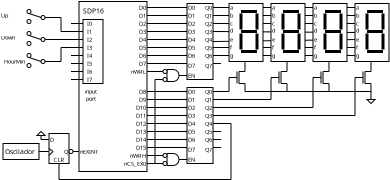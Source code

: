 <?xml version="1.0" encoding="UTF-8"?>
<dia:diagram xmlns:dia="http://www.lysator.liu.se/~alla/dia/">
  <dia:layer name="Background" visible="true" active="true">
    <dia:object type="Standard - Line" version="0" id="O0">
      <dia:attribute name="obj_pos">
        <dia:point val="10.6,1.9"/>
      </dia:attribute>
      <dia:attribute name="obj_bb">
        <dia:rectangle val="10.585,1.785;17.715,1.915"/>
      </dia:attribute>
      <dia:attribute name="conn_endpoints">
        <dia:point val="10.6,1.9"/>
        <dia:point val="17.7,1.8"/>
      </dia:attribute>
      <dia:attribute name="numcp">
        <dia:int val="1"/>
      </dia:attribute>
      <dia:attribute name="line_width">
        <dia:real val="0.03"/>
      </dia:attribute>
      <dia:connections>
        <dia:connection handle="0" to="O105" connection="4"/>
      </dia:connections>
    </dia:object>
    <dia:object type="Standard - Line" version="0" id="O1">
      <dia:attribute name="obj_pos">
        <dia:point val="10.6,0.6"/>
      </dia:attribute>
      <dia:attribute name="obj_bb">
        <dia:rectangle val="10.585,0.585;17.715,0.615"/>
      </dia:attribute>
      <dia:attribute name="conn_endpoints">
        <dia:point val="10.6,0.6"/>
        <dia:point val="17.7,0.6"/>
      </dia:attribute>
      <dia:attribute name="numcp">
        <dia:int val="1"/>
      </dia:attribute>
      <dia:attribute name="line_width">
        <dia:real val="0.03"/>
      </dia:attribute>
    </dia:object>
    <dia:object type="Standard - Line" version="0" id="O2">
      <dia:attribute name="obj_pos">
        <dia:point val="10.6,1"/>
      </dia:attribute>
      <dia:attribute name="obj_bb">
        <dia:rectangle val="10.585,0.985;17.715,1.015"/>
      </dia:attribute>
      <dia:attribute name="conn_endpoints">
        <dia:point val="10.6,1"/>
        <dia:point val="17.7,1"/>
      </dia:attribute>
      <dia:attribute name="numcp">
        <dia:int val="1"/>
      </dia:attribute>
      <dia:attribute name="line_width">
        <dia:real val="0.03"/>
      </dia:attribute>
    </dia:object>
    <dia:object type="Standard - Line" version="0" id="O3">
      <dia:attribute name="obj_pos">
        <dia:point val="10.6,1.4"/>
      </dia:attribute>
      <dia:attribute name="obj_bb">
        <dia:rectangle val="10.585,1.385;17.715,1.465"/>
      </dia:attribute>
      <dia:attribute name="conn_endpoints">
        <dia:point val="10.6,1.4"/>
        <dia:point val="17.7,1.45"/>
      </dia:attribute>
      <dia:attribute name="numcp">
        <dia:int val="1"/>
      </dia:attribute>
      <dia:attribute name="line_width">
        <dia:real val="0.03"/>
      </dia:attribute>
      <dia:connections>
        <dia:connection handle="1" to="O90" connection="3"/>
      </dia:connections>
    </dia:object>
    <dia:object type="Standard - Line" version="0" id="O4">
      <dia:attribute name="obj_pos">
        <dia:point val="10.6,2.2"/>
      </dia:attribute>
      <dia:attribute name="obj_bb">
        <dia:rectangle val="10.585,2.185;17.715,2.215"/>
      </dia:attribute>
      <dia:attribute name="conn_endpoints">
        <dia:point val="10.6,2.2"/>
        <dia:point val="17.7,2.2"/>
      </dia:attribute>
      <dia:attribute name="numcp">
        <dia:int val="1"/>
      </dia:attribute>
      <dia:attribute name="line_width">
        <dia:real val="0.03"/>
      </dia:attribute>
    </dia:object>
    <dia:object type="Standard - Line" version="0" id="O5">
      <dia:attribute name="obj_pos">
        <dia:point val="10.6,2.6"/>
      </dia:attribute>
      <dia:attribute name="obj_bb">
        <dia:rectangle val="10.585,2.585;17.715,2.615"/>
      </dia:attribute>
      <dia:attribute name="conn_endpoints">
        <dia:point val="10.6,2.6"/>
        <dia:point val="17.7,2.6"/>
      </dia:attribute>
      <dia:attribute name="numcp">
        <dia:int val="1"/>
      </dia:attribute>
      <dia:attribute name="line_width">
        <dia:real val="0.03"/>
      </dia:attribute>
    </dia:object>
    <dia:object type="Standard - Line" version="0" id="O6">
      <dia:attribute name="obj_pos">
        <dia:point val="10.6,0.2"/>
      </dia:attribute>
      <dia:attribute name="obj_bb">
        <dia:rectangle val="10.585,0.185;17.715,0.215"/>
      </dia:attribute>
      <dia:attribute name="conn_endpoints">
        <dia:point val="10.6,0.2"/>
        <dia:point val="17.7,0.2"/>
      </dia:attribute>
      <dia:attribute name="numcp">
        <dia:int val="1"/>
      </dia:attribute>
      <dia:attribute name="line_width">
        <dia:real val="0.03"/>
      </dia:attribute>
    </dia:object>
    <dia:object type="Standard - Box" version="0" id="O7">
      <dia:attribute name="obj_pos">
        <dia:point val="3.9,-0.1"/>
      </dia:attribute>
      <dia:attribute name="obj_bb">
        <dia:rectangle val="3.875,-0.125;7.325,8.425"/>
      </dia:attribute>
      <dia:attribute name="elem_corner">
        <dia:point val="3.9,-0.1"/>
      </dia:attribute>
      <dia:attribute name="elem_width">
        <dia:real val="3.4"/>
      </dia:attribute>
      <dia:attribute name="elem_height">
        <dia:real val="8.5"/>
      </dia:attribute>
      <dia:attribute name="border_width">
        <dia:real val="0.05"/>
      </dia:attribute>
      <dia:attribute name="show_background">
        <dia:boolean val="false"/>
      </dia:attribute>
    </dia:object>
    <dia:object type="Standard - Box" version="0" id="O8">
      <dia:attribute name="obj_pos">
        <dia:point val="4.1,0.8"/>
      </dia:attribute>
      <dia:attribute name="obj_bb">
        <dia:rectangle val="4.085,0.785;5.115,4.015"/>
      </dia:attribute>
      <dia:attribute name="elem_corner">
        <dia:point val="4.1,0.8"/>
      </dia:attribute>
      <dia:attribute name="elem_width">
        <dia:real val="1.0"/>
      </dia:attribute>
      <dia:attribute name="elem_height">
        <dia:real val="3.2"/>
      </dia:attribute>
      <dia:attribute name="border_width">
        <dia:real val="0.03"/>
      </dia:attribute>
      <dia:attribute name="show_background">
        <dia:boolean val="true"/>
      </dia:attribute>
    </dia:object>
    <dia:object type="Standard - Text" version="1" id="O9">
      <dia:attribute name="obj_pos">
        <dia:point val="4.3,1"/>
      </dia:attribute>
      <dia:attribute name="obj_bb">
        <dia:rectangle val="4.3,0.835;4.562,1.165"/>
      </dia:attribute>
      <dia:attribute name="text">
        <dia:composite type="text">
          <dia:attribute name="string">
            <dia:string>#I0#</dia:string>
          </dia:attribute>
          <dia:attribute name="font">
            <dia:font family="sans" style="0" name="Helvetica"/>
          </dia:attribute>
          <dia:attribute name="height">
            <dia:real val="0.353"/>
          </dia:attribute>
          <dia:attribute name="pos">
            <dia:point val="4.3,1.097"/>
          </dia:attribute>
          <dia:attribute name="color">
            <dia:color val="#000000"/>
          </dia:attribute>
          <dia:attribute name="alignment">
            <dia:enum val="0"/>
          </dia:attribute>
        </dia:composite>
      </dia:attribute>
      <dia:attribute name="valign">
        <dia:enum val="2"/>
      </dia:attribute>
    </dia:object>
    <dia:object type="Standard - Text" version="1" id="O10">
      <dia:attribute name="obj_pos">
        <dia:point val="4.3,1.4"/>
      </dia:attribute>
      <dia:attribute name="obj_bb">
        <dia:rectangle val="4.3,1.235;4.562,1.565"/>
      </dia:attribute>
      <dia:attribute name="text">
        <dia:composite type="text">
          <dia:attribute name="string">
            <dia:string>#I1#</dia:string>
          </dia:attribute>
          <dia:attribute name="font">
            <dia:font family="sans" style="0" name="Helvetica"/>
          </dia:attribute>
          <dia:attribute name="height">
            <dia:real val="0.353"/>
          </dia:attribute>
          <dia:attribute name="pos">
            <dia:point val="4.3,1.498"/>
          </dia:attribute>
          <dia:attribute name="color">
            <dia:color val="#000000"/>
          </dia:attribute>
          <dia:attribute name="alignment">
            <dia:enum val="0"/>
          </dia:attribute>
        </dia:composite>
      </dia:attribute>
      <dia:attribute name="valign">
        <dia:enum val="2"/>
      </dia:attribute>
    </dia:object>
    <dia:object type="Standard - Line" version="0" id="O11">
      <dia:attribute name="obj_pos">
        <dia:point val="3,0.7"/>
      </dia:attribute>
      <dia:attribute name="obj_bb">
        <dia:rectangle val="2.185,0.685;3.015,0.715"/>
      </dia:attribute>
      <dia:attribute name="conn_endpoints">
        <dia:point val="3,0.7"/>
        <dia:point val="2.2,0.7"/>
      </dia:attribute>
      <dia:attribute name="numcp">
        <dia:int val="1"/>
      </dia:attribute>
      <dia:attribute name="line_width">
        <dia:real val="0.03"/>
      </dia:attribute>
      <dia:connections>
        <dia:connection handle="1" to="O213" connection="4"/>
      </dia:connections>
    </dia:object>
    <dia:object type="Standard - Line" version="0" id="O12">
      <dia:attribute name="obj_pos">
        <dia:point val="3.5,2.6"/>
      </dia:attribute>
      <dia:attribute name="obj_bb">
        <dia:rectangle val="3.485,2.585;4.115,2.615"/>
      </dia:attribute>
      <dia:attribute name="conn_endpoints">
        <dia:point val="3.5,2.6"/>
        <dia:point val="4.1,2.6"/>
      </dia:attribute>
      <dia:attribute name="numcp">
        <dia:int val="1"/>
      </dia:attribute>
      <dia:attribute name="line_width">
        <dia:real val="0.03"/>
      </dia:attribute>
    </dia:object>
    <dia:object type="Standard - Line" version="0" id="O13">
      <dia:attribute name="obj_pos">
        <dia:point val="3,1.4"/>
      </dia:attribute>
      <dia:attribute name="obj_bb">
        <dia:rectangle val="2.985,1.385;4.115,1.415"/>
      </dia:attribute>
      <dia:attribute name="conn_endpoints">
        <dia:point val="3,1.4"/>
        <dia:point val="4.1,1.4"/>
      </dia:attribute>
      <dia:attribute name="numcp">
        <dia:int val="1"/>
      </dia:attribute>
      <dia:attribute name="line_width">
        <dia:real val="0.03"/>
      </dia:attribute>
    </dia:object>
    <dia:object type="Standard - Line" version="0" id="O14">
      <dia:attribute name="obj_pos">
        <dia:point val="2.6,1.8"/>
      </dia:attribute>
      <dia:attribute name="obj_bb">
        <dia:rectangle val="2.585,1.785;4.115,1.815"/>
      </dia:attribute>
      <dia:attribute name="conn_endpoints">
        <dia:point val="2.6,1.8"/>
        <dia:point val="4.1,1.8"/>
      </dia:attribute>
      <dia:attribute name="numcp">
        <dia:int val="1"/>
      </dia:attribute>
      <dia:attribute name="line_width">
        <dia:real val="0.03"/>
      </dia:attribute>
    </dia:object>
    <dia:object type="Standard - Line" version="0" id="O15">
      <dia:attribute name="obj_pos">
        <dia:point val="3,2.2"/>
      </dia:attribute>
      <dia:attribute name="obj_bb">
        <dia:rectangle val="2.985,2.185;4.115,2.215"/>
      </dia:attribute>
      <dia:attribute name="conn_endpoints">
        <dia:point val="3,2.2"/>
        <dia:point val="4.1,2.2"/>
      </dia:attribute>
      <dia:attribute name="numcp">
        <dia:int val="1"/>
      </dia:attribute>
      <dia:attribute name="line_width">
        <dia:real val="0.03"/>
      </dia:attribute>
    </dia:object>
    <dia:object type="Standard - Line" version="0" id="O16">
      <dia:attribute name="obj_pos">
        <dia:point val="3.5,3"/>
      </dia:attribute>
      <dia:attribute name="obj_bb">
        <dia:rectangle val="3.485,2.985;4.115,3.015"/>
      </dia:attribute>
      <dia:attribute name="conn_endpoints">
        <dia:point val="3.5,3"/>
        <dia:point val="4.1,3"/>
      </dia:attribute>
      <dia:attribute name="numcp">
        <dia:int val="1"/>
      </dia:attribute>
      <dia:attribute name="line_width">
        <dia:real val="0.03"/>
      </dia:attribute>
    </dia:object>
    <dia:object type="Standard - Line" version="0" id="O17">
      <dia:attribute name="obj_pos">
        <dia:point val="3.5,3.4"/>
      </dia:attribute>
      <dia:attribute name="obj_bb">
        <dia:rectangle val="3.485,3.385;4.115,3.415"/>
      </dia:attribute>
      <dia:attribute name="conn_endpoints">
        <dia:point val="3.5,3.4"/>
        <dia:point val="4.1,3.4"/>
      </dia:attribute>
      <dia:attribute name="numcp">
        <dia:int val="1"/>
      </dia:attribute>
      <dia:attribute name="line_width">
        <dia:real val="0.03"/>
      </dia:attribute>
    </dia:object>
    <dia:object type="Standard - Text" version="1" id="O18">
      <dia:attribute name="obj_pos">
        <dia:point val="4.3,1.8"/>
      </dia:attribute>
      <dia:attribute name="obj_bb">
        <dia:rectangle val="4.3,1.635;4.562,1.965"/>
      </dia:attribute>
      <dia:attribute name="text">
        <dia:composite type="text">
          <dia:attribute name="string">
            <dia:string>#I2#</dia:string>
          </dia:attribute>
          <dia:attribute name="font">
            <dia:font family="sans" style="0" name="Helvetica"/>
          </dia:attribute>
          <dia:attribute name="height">
            <dia:real val="0.353"/>
          </dia:attribute>
          <dia:attribute name="pos">
            <dia:point val="4.3,1.897"/>
          </dia:attribute>
          <dia:attribute name="color">
            <dia:color val="#000000"/>
          </dia:attribute>
          <dia:attribute name="alignment">
            <dia:enum val="0"/>
          </dia:attribute>
        </dia:composite>
      </dia:attribute>
      <dia:attribute name="valign">
        <dia:enum val="2"/>
      </dia:attribute>
    </dia:object>
    <dia:object type="Standard - Text" version="1" id="O19">
      <dia:attribute name="obj_pos">
        <dia:point val="4.3,2.2"/>
      </dia:attribute>
      <dia:attribute name="obj_bb">
        <dia:rectangle val="4.3,2.035;4.562,2.365"/>
      </dia:attribute>
      <dia:attribute name="text">
        <dia:composite type="text">
          <dia:attribute name="string">
            <dia:string>#I3#</dia:string>
          </dia:attribute>
          <dia:attribute name="font">
            <dia:font family="sans" style="0" name="Helvetica"/>
          </dia:attribute>
          <dia:attribute name="height">
            <dia:real val="0.353"/>
          </dia:attribute>
          <dia:attribute name="pos">
            <dia:point val="4.3,2.297"/>
          </dia:attribute>
          <dia:attribute name="color">
            <dia:color val="#000000"/>
          </dia:attribute>
          <dia:attribute name="alignment">
            <dia:enum val="0"/>
          </dia:attribute>
        </dia:composite>
      </dia:attribute>
      <dia:attribute name="valign">
        <dia:enum val="2"/>
      </dia:attribute>
    </dia:object>
    <dia:object type="Standard - Text" version="1" id="O20">
      <dia:attribute name="obj_pos">
        <dia:point val="4.3,2.6"/>
      </dia:attribute>
      <dia:attribute name="obj_bb">
        <dia:rectangle val="4.3,2.435;4.562,2.765"/>
      </dia:attribute>
      <dia:attribute name="text">
        <dia:composite type="text">
          <dia:attribute name="string">
            <dia:string>#I4#</dia:string>
          </dia:attribute>
          <dia:attribute name="font">
            <dia:font family="sans" style="0" name="Helvetica"/>
          </dia:attribute>
          <dia:attribute name="height">
            <dia:real val="0.353"/>
          </dia:attribute>
          <dia:attribute name="pos">
            <dia:point val="4.3,2.697"/>
          </dia:attribute>
          <dia:attribute name="color">
            <dia:color val="#000000"/>
          </dia:attribute>
          <dia:attribute name="alignment">
            <dia:enum val="0"/>
          </dia:attribute>
        </dia:composite>
      </dia:attribute>
      <dia:attribute name="valign">
        <dia:enum val="2"/>
      </dia:attribute>
    </dia:object>
    <dia:object type="Standard - Text" version="1" id="O21">
      <dia:attribute name="obj_pos">
        <dia:point val="4.3,3"/>
      </dia:attribute>
      <dia:attribute name="obj_bb">
        <dia:rectangle val="4.3,2.835;4.562,3.165"/>
      </dia:attribute>
      <dia:attribute name="text">
        <dia:composite type="text">
          <dia:attribute name="string">
            <dia:string>#I5#</dia:string>
          </dia:attribute>
          <dia:attribute name="font">
            <dia:font family="sans" style="0" name="Helvetica"/>
          </dia:attribute>
          <dia:attribute name="height">
            <dia:real val="0.353"/>
          </dia:attribute>
          <dia:attribute name="pos">
            <dia:point val="4.3,3.098"/>
          </dia:attribute>
          <dia:attribute name="color">
            <dia:color val="#000000"/>
          </dia:attribute>
          <dia:attribute name="alignment">
            <dia:enum val="0"/>
          </dia:attribute>
        </dia:composite>
      </dia:attribute>
      <dia:attribute name="valign">
        <dia:enum val="2"/>
      </dia:attribute>
    </dia:object>
    <dia:object type="Standard - Text" version="1" id="O22">
      <dia:attribute name="obj_pos">
        <dia:point val="4.3,3.4"/>
      </dia:attribute>
      <dia:attribute name="obj_bb">
        <dia:rectangle val="4.3,3.235;4.562,3.565"/>
      </dia:attribute>
      <dia:attribute name="text">
        <dia:composite type="text">
          <dia:attribute name="string">
            <dia:string>#I6#</dia:string>
          </dia:attribute>
          <dia:attribute name="font">
            <dia:font family="sans" style="0" name="Helvetica"/>
          </dia:attribute>
          <dia:attribute name="height">
            <dia:real val="0.353"/>
          </dia:attribute>
          <dia:attribute name="pos">
            <dia:point val="4.3,3.498"/>
          </dia:attribute>
          <dia:attribute name="color">
            <dia:color val="#000000"/>
          </dia:attribute>
          <dia:attribute name="alignment">
            <dia:enum val="0"/>
          </dia:attribute>
        </dia:composite>
      </dia:attribute>
      <dia:attribute name="valign">
        <dia:enum val="2"/>
      </dia:attribute>
    </dia:object>
    <dia:object type="Standard - Text" version="1" id="O23">
      <dia:attribute name="obj_pos">
        <dia:point val="4.3,3.8"/>
      </dia:attribute>
      <dia:attribute name="obj_bb">
        <dia:rectangle val="4.3,3.635;4.562,3.965"/>
      </dia:attribute>
      <dia:attribute name="text">
        <dia:composite type="text">
          <dia:attribute name="string">
            <dia:string>#I7#</dia:string>
          </dia:attribute>
          <dia:attribute name="font">
            <dia:font family="sans" style="0" name="Helvetica"/>
          </dia:attribute>
          <dia:attribute name="height">
            <dia:real val="0.353"/>
          </dia:attribute>
          <dia:attribute name="pos">
            <dia:point val="4.3,3.897"/>
          </dia:attribute>
          <dia:attribute name="color">
            <dia:color val="#000000"/>
          </dia:attribute>
          <dia:attribute name="alignment">
            <dia:enum val="0"/>
          </dia:attribute>
        </dia:composite>
      </dia:attribute>
      <dia:attribute name="valign">
        <dia:enum val="2"/>
      </dia:attribute>
    </dia:object>
    <dia:object type="Standard - Line" version="0" id="O24">
      <dia:attribute name="obj_pos">
        <dia:point val="3.5,3.8"/>
      </dia:attribute>
      <dia:attribute name="obj_bb">
        <dia:rectangle val="3.485,3.785;4.115,3.815"/>
      </dia:attribute>
      <dia:attribute name="conn_endpoints">
        <dia:point val="3.5,3.8"/>
        <dia:point val="4.1,3.8"/>
      </dia:attribute>
      <dia:attribute name="numcp">
        <dia:int val="1"/>
      </dia:attribute>
      <dia:attribute name="line_width">
        <dia:real val="0.03"/>
      </dia:attribute>
    </dia:object>
    <dia:object type="Standard - Text" version="1" id="O25">
      <dia:attribute name="obj_pos">
        <dia:point val="4.5,4.2"/>
      </dia:attribute>
      <dia:attribute name="obj_bb">
        <dia:rectangle val="4.136,4.2;4.864,4.883"/>
      </dia:attribute>
      <dia:attribute name="text">
        <dia:composite type="text">
          <dia:attribute name="string">
            <dia:string>#input
port#</dia:string>
          </dia:attribute>
          <dia:attribute name="font">
            <dia:font family="sans" style="0" name="Helvetica"/>
          </dia:attribute>
          <dia:attribute name="height">
            <dia:real val="0.353"/>
          </dia:attribute>
          <dia:attribute name="pos">
            <dia:point val="4.5,4.463"/>
          </dia:attribute>
          <dia:attribute name="color">
            <dia:color val="#000000"/>
          </dia:attribute>
          <dia:attribute name="alignment">
            <dia:enum val="1"/>
          </dia:attribute>
        </dia:composite>
      </dia:attribute>
      <dia:attribute name="valign">
        <dia:enum val="0"/>
      </dia:attribute>
    </dia:object>
    <dia:object type="Standard - Text" version="1" id="O26">
      <dia:attribute name="obj_pos">
        <dia:point val="4.1,0.5"/>
      </dia:attribute>
      <dia:attribute name="obj_bb">
        <dia:rectangle val="4.1,0.188;5.207,0.58"/>
      </dia:attribute>
      <dia:attribute name="text">
        <dia:composite type="text">
          <dia:attribute name="string">
            <dia:string>#SDP16#</dia:string>
          </dia:attribute>
          <dia:attribute name="font">
            <dia:font family="sans" style="0" name="Helvetica"/>
          </dia:attribute>
          <dia:attribute name="height">
            <dia:real val="0.423"/>
          </dia:attribute>
          <dia:attribute name="pos">
            <dia:point val="4.1,0.5"/>
          </dia:attribute>
          <dia:attribute name="color">
            <dia:color val="#000000"/>
          </dia:attribute>
          <dia:attribute name="alignment">
            <dia:enum val="0"/>
          </dia:attribute>
        </dia:composite>
      </dia:attribute>
      <dia:attribute name="valign">
        <dia:enum val="3"/>
      </dia:attribute>
    </dia:object>
    <dia:object type="Standard - Ellipse" version="0" id="O27">
      <dia:attribute name="obj_pos">
        <dia:point val="1.3,2.5"/>
      </dia:attribute>
      <dia:attribute name="obj_bb">
        <dia:rectangle val="1.275,2.475;1.525,2.725"/>
      </dia:attribute>
      <dia:attribute name="elem_corner">
        <dia:point val="1.3,2.5"/>
      </dia:attribute>
      <dia:attribute name="elem_width">
        <dia:real val="0.2"/>
      </dia:attribute>
      <dia:attribute name="elem_height">
        <dia:real val="0.2"/>
      </dia:attribute>
      <dia:attribute name="border_width">
        <dia:real val="0.05"/>
      </dia:attribute>
      <dia:attribute name="aspect">
        <dia:enum val="2"/>
      </dia:attribute>
    </dia:object>
    <dia:object type="Standard - Ellipse" version="0" id="O28">
      <dia:attribute name="obj_pos">
        <dia:point val="2,2.8"/>
      </dia:attribute>
      <dia:attribute name="obj_bb">
        <dia:rectangle val="1.975,2.775;2.225,3.025"/>
      </dia:attribute>
      <dia:attribute name="elem_corner">
        <dia:point val="2,2.8"/>
      </dia:attribute>
      <dia:attribute name="elem_width">
        <dia:real val="0.2"/>
      </dia:attribute>
      <dia:attribute name="elem_height">
        <dia:real val="0.2"/>
      </dia:attribute>
      <dia:attribute name="border_width">
        <dia:real val="0.05"/>
      </dia:attribute>
      <dia:attribute name="aspect">
        <dia:enum val="2"/>
      </dia:attribute>
    </dia:object>
    <dia:object type="Standard - Text" version="1" id="O29">
      <dia:attribute name="obj_pos">
        <dia:point val="3.9,7.4"/>
      </dia:attribute>
      <dia:attribute name="obj_bb">
        <dia:rectangle val="3.9,7.235;5.008,7.565"/>
      </dia:attribute>
      <dia:attribute name="text">
        <dia:composite type="text">
          <dia:attribute name="string">
            <dia:string># nEXINT#</dia:string>
          </dia:attribute>
          <dia:attribute name="font">
            <dia:font family="sans" style="0" name="Helvetica"/>
          </dia:attribute>
          <dia:attribute name="height">
            <dia:real val="0.353"/>
          </dia:attribute>
          <dia:attribute name="pos">
            <dia:point val="3.9,7.497"/>
          </dia:attribute>
          <dia:attribute name="color">
            <dia:color val="#000000"/>
          </dia:attribute>
          <dia:attribute name="alignment">
            <dia:enum val="0"/>
          </dia:attribute>
        </dia:composite>
      </dia:attribute>
      <dia:attribute name="valign">
        <dia:enum val="2"/>
      </dia:attribute>
    </dia:object>
    <dia:object type="Standard - Line" version="0" id="O30">
      <dia:attribute name="obj_pos">
        <dia:point val="3.6,7.4"/>
      </dia:attribute>
      <dia:attribute name="obj_bb">
        <dia:rectangle val="3.585,7.385;3.915,7.415"/>
      </dia:attribute>
      <dia:attribute name="conn_endpoints">
        <dia:point val="3.6,7.4"/>
        <dia:point val="3.9,7.4"/>
      </dia:attribute>
      <dia:attribute name="numcp">
        <dia:int val="1"/>
      </dia:attribute>
      <dia:attribute name="line_width">
        <dia:real val="0.03"/>
      </dia:attribute>
      <dia:connections>
        <dia:connection handle="0" to="O36" connection="4"/>
      </dia:connections>
    </dia:object>
    <dia:object type="Standard - Text" version="1" id="O31">
      <dia:attribute name="obj_pos">
        <dia:point val="1.11e-15,0.7"/>
      </dia:attribute>
      <dia:attribute name="obj_bb">
        <dia:rectangle val="1.11e-15,0.438;0.388,0.767"/>
      </dia:attribute>
      <dia:attribute name="text">
        <dia:composite type="text">
          <dia:attribute name="string">
            <dia:string>#Up#</dia:string>
          </dia:attribute>
          <dia:attribute name="font">
            <dia:font family="sans" style="0" name="Helvetica"/>
          </dia:attribute>
          <dia:attribute name="height">
            <dia:real val="0.353"/>
          </dia:attribute>
          <dia:attribute name="pos">
            <dia:point val="1.11e-15,0.7"/>
          </dia:attribute>
          <dia:attribute name="color">
            <dia:color val="#000000"/>
          </dia:attribute>
          <dia:attribute name="alignment">
            <dia:enum val="0"/>
          </dia:attribute>
        </dia:composite>
      </dia:attribute>
      <dia:attribute name="valign">
        <dia:enum val="3"/>
      </dia:attribute>
    </dia:object>
    <dia:object type="Standard - Box" version="0" id="O32">
      <dia:attribute name="obj_pos">
        <dia:point val="0.1,7"/>
      </dia:attribute>
      <dia:attribute name="obj_bb">
        <dia:rectangle val="0.075,6.975;1.925,7.825"/>
      </dia:attribute>
      <dia:attribute name="elem_corner">
        <dia:point val="0.1,7"/>
      </dia:attribute>
      <dia:attribute name="elem_width">
        <dia:real val="1.8"/>
      </dia:attribute>
      <dia:attribute name="elem_height">
        <dia:real val="0.8"/>
      </dia:attribute>
      <dia:attribute name="border_width">
        <dia:real val="0.05"/>
      </dia:attribute>
      <dia:attribute name="show_background">
        <dia:boolean val="false"/>
      </dia:attribute>
    </dia:object>
    <dia:object type="Standard - Text" version="1" id="O33">
      <dia:attribute name="obj_pos">
        <dia:point val="0.2,7.4"/>
      </dia:attribute>
      <dia:attribute name="obj_bb">
        <dia:rectangle val="0.2,7.204;1.785,7.596"/>
      </dia:attribute>
      <dia:attribute name="text">
        <dia:composite type="text">
          <dia:attribute name="string">
            <dia:string>#Oscilador#</dia:string>
          </dia:attribute>
          <dia:attribute name="font">
            <dia:font family="sans" style="0" name="Helvetica"/>
          </dia:attribute>
          <dia:attribute name="height">
            <dia:real val="0.423"/>
          </dia:attribute>
          <dia:attribute name="pos">
            <dia:point val="0.2,7.516"/>
          </dia:attribute>
          <dia:attribute name="color">
            <dia:color val="#000000"/>
          </dia:attribute>
          <dia:attribute name="alignment">
            <dia:enum val="0"/>
          </dia:attribute>
        </dia:composite>
      </dia:attribute>
      <dia:attribute name="valign">
        <dia:enum val="2"/>
      </dia:attribute>
    </dia:object>
    <dia:object type="Standard - Box" version="0" id="O34">
      <dia:attribute name="obj_pos">
        <dia:point val="2.4,6.5"/>
      </dia:attribute>
      <dia:attribute name="obj_bb">
        <dia:rectangle val="2.375,6.475;3.425,8.025"/>
      </dia:attribute>
      <dia:attribute name="elem_corner">
        <dia:point val="2.4,6.5"/>
      </dia:attribute>
      <dia:attribute name="elem_width">
        <dia:real val="1"/>
      </dia:attribute>
      <dia:attribute name="elem_height">
        <dia:real val="1.5"/>
      </dia:attribute>
      <dia:attribute name="border_width">
        <dia:real val="0.05"/>
      </dia:attribute>
      <dia:attribute name="show_background">
        <dia:boolean val="false"/>
      </dia:attribute>
    </dia:object>
    <dia:object type="Standard - Text" version="1" id="O35">
      <dia:attribute name="obj_pos">
        <dia:point val="3.4,7.4"/>
      </dia:attribute>
      <dia:attribute name="obj_bb">
        <dia:rectangle val="3.087,7.235;3.4,7.565"/>
      </dia:attribute>
      <dia:attribute name="text">
        <dia:composite type="text">
          <dia:attribute name="string">
            <dia:string>#Q #</dia:string>
          </dia:attribute>
          <dia:attribute name="font">
            <dia:font family="sans" style="0" name="Helvetica"/>
          </dia:attribute>
          <dia:attribute name="height">
            <dia:real val="0.353"/>
          </dia:attribute>
          <dia:attribute name="pos">
            <dia:point val="3.4,7.497"/>
          </dia:attribute>
          <dia:attribute name="color">
            <dia:color val="#000000"/>
          </dia:attribute>
          <dia:attribute name="alignment">
            <dia:enum val="2"/>
          </dia:attribute>
        </dia:composite>
      </dia:attribute>
      <dia:attribute name="valign">
        <dia:enum val="2"/>
      </dia:attribute>
      <dia:connections>
        <dia:connection handle="0" to="O36" connection="3"/>
      </dia:connections>
    </dia:object>
    <dia:object type="Standard - Ellipse" version="0" id="O36">
      <dia:attribute name="obj_pos">
        <dia:point val="3.4,7.3"/>
      </dia:attribute>
      <dia:attribute name="obj_bb">
        <dia:rectangle val="3.385,7.285;3.615,7.515"/>
      </dia:attribute>
      <dia:attribute name="elem_corner">
        <dia:point val="3.4,7.3"/>
      </dia:attribute>
      <dia:attribute name="elem_width">
        <dia:real val="0.2"/>
      </dia:attribute>
      <dia:attribute name="elem_height">
        <dia:real val="0.2"/>
      </dia:attribute>
      <dia:attribute name="border_width">
        <dia:real val="0.03"/>
      </dia:attribute>
      <dia:attribute name="aspect">
        <dia:enum val="2"/>
      </dia:attribute>
    </dia:object>
    <dia:object type="Standard - Line" version="0" id="O37">
      <dia:attribute name="obj_pos">
        <dia:point val="1.9,7.4"/>
      </dia:attribute>
      <dia:attribute name="obj_bb">
        <dia:rectangle val="1.885,7.385;2.4,7.415"/>
      </dia:attribute>
      <dia:attribute name="conn_endpoints">
        <dia:point val="1.9,7.4"/>
        <dia:point val="2.385,7.4"/>
      </dia:attribute>
      <dia:attribute name="numcp">
        <dia:int val="1"/>
      </dia:attribute>
      <dia:attribute name="line_width">
        <dia:real val="0.03"/>
      </dia:attribute>
      <dia:connections>
        <dia:connection handle="0" to="O32" connection="4"/>
      </dia:connections>
    </dia:object>
    <dia:object type="Standard - Line" version="0" id="O38">
      <dia:attribute name="obj_pos">
        <dia:point val="2.4,7.25"/>
      </dia:attribute>
      <dia:attribute name="obj_bb">
        <dia:rectangle val="2.365,7.215;2.635,7.435"/>
      </dia:attribute>
      <dia:attribute name="conn_endpoints">
        <dia:point val="2.4,7.25"/>
        <dia:point val="2.6,7.4"/>
      </dia:attribute>
      <dia:attribute name="numcp">
        <dia:int val="1"/>
      </dia:attribute>
      <dia:attribute name="line_width">
        <dia:real val="0.05"/>
      </dia:attribute>
      <dia:connections>
        <dia:connection handle="0" to="O34" connection="3"/>
      </dia:connections>
    </dia:object>
    <dia:object type="Standard - Line" version="0" id="O39">
      <dia:attribute name="obj_pos">
        <dia:point val="2.4,7.6"/>
      </dia:attribute>
      <dia:attribute name="obj_bb">
        <dia:rectangle val="2.365,7.365;2.635,7.635"/>
      </dia:attribute>
      <dia:attribute name="conn_endpoints">
        <dia:point val="2.4,7.6"/>
        <dia:point val="2.6,7.4"/>
      </dia:attribute>
      <dia:attribute name="numcp">
        <dia:int val="1"/>
      </dia:attribute>
      <dia:attribute name="line_width">
        <dia:real val="0.05"/>
      </dia:attribute>
    </dia:object>
    <dia:object type="Standard - Text" version="1" id="O40">
      <dia:attribute name="obj_pos">
        <dia:point val="2.4,6.8"/>
      </dia:attribute>
      <dia:attribute name="obj_bb">
        <dia:rectangle val="2.4,6.635;2.708,6.965"/>
      </dia:attribute>
      <dia:attribute name="text">
        <dia:composite type="text">
          <dia:attribute name="string">
            <dia:string># D#</dia:string>
          </dia:attribute>
          <dia:attribute name="font">
            <dia:font family="sans" style="0" name="Helvetica"/>
          </dia:attribute>
          <dia:attribute name="height">
            <dia:real val="0.353"/>
          </dia:attribute>
          <dia:attribute name="pos">
            <dia:point val="2.4,6.897"/>
          </dia:attribute>
          <dia:attribute name="color">
            <dia:color val="#000000"/>
          </dia:attribute>
          <dia:attribute name="alignment">
            <dia:enum val="0"/>
          </dia:attribute>
        </dia:composite>
      </dia:attribute>
      <dia:attribute name="valign">
        <dia:enum val="2"/>
      </dia:attribute>
    </dia:object>
    <dia:object type="Standard - Line" version="0" id="O41">
      <dia:attribute name="obj_pos">
        <dia:point val="2,6.8"/>
      </dia:attribute>
      <dia:attribute name="obj_bb">
        <dia:rectangle val="1.985,6.785;2.4,6.815"/>
      </dia:attribute>
      <dia:attribute name="conn_endpoints">
        <dia:point val="2,6.8"/>
        <dia:point val="2.385,6.8"/>
      </dia:attribute>
      <dia:attribute name="numcp">
        <dia:int val="1"/>
      </dia:attribute>
      <dia:attribute name="line_width">
        <dia:real val="0.03"/>
      </dia:attribute>
    </dia:object>
    <dia:object type="Standard - Line" version="0" id="O42">
      <dia:attribute name="obj_pos">
        <dia:point val="2,6.6"/>
      </dia:attribute>
      <dia:attribute name="obj_bb">
        <dia:rectangle val="1.985,6.585;2.015,6.815"/>
      </dia:attribute>
      <dia:attribute name="conn_endpoints">
        <dia:point val="2,6.6"/>
        <dia:point val="2,6.8"/>
      </dia:attribute>
      <dia:attribute name="numcp">
        <dia:int val="1"/>
      </dia:attribute>
      <dia:attribute name="line_width">
        <dia:real val="0.03"/>
      </dia:attribute>
      <dia:connections>
        <dia:connection handle="0" to="O43" connection="1"/>
      </dia:connections>
    </dia:object>
    <dia:object type="Standard - Polygon" version="0" id="O43">
      <dia:attribute name="obj_pos">
        <dia:point val="1.8,6.6"/>
      </dia:attribute>
      <dia:attribute name="obj_bb">
        <dia:rectangle val="1.74,6.365;2.26,6.625"/>
      </dia:attribute>
      <dia:attribute name="poly_points">
        <dia:point val="1.8,6.6"/>
        <dia:point val="2.2,6.6"/>
        <dia:point val="2,6.4"/>
      </dia:attribute>
      <dia:attribute name="line_width">
        <dia:real val="0.05"/>
      </dia:attribute>
      <dia:attribute name="show_background">
        <dia:boolean val="true"/>
      </dia:attribute>
    </dia:object>
    <dia:object type="Standard - Text" version="1" id="O44">
      <dia:attribute name="obj_pos">
        <dia:point val="2.9,8"/>
      </dia:attribute>
      <dia:attribute name="obj_bb">
        <dia:rectangle val="2.624,7.67;3.176,8"/>
      </dia:attribute>
      <dia:attribute name="text">
        <dia:composite type="text">
          <dia:attribute name="string">
            <dia:string>#CLR#</dia:string>
          </dia:attribute>
          <dia:attribute name="font">
            <dia:font family="sans" style="0" name="Helvetica"/>
          </dia:attribute>
          <dia:attribute name="height">
            <dia:real val="0.353"/>
          </dia:attribute>
          <dia:attribute name="pos">
            <dia:point val="2.9,7.933"/>
          </dia:attribute>
          <dia:attribute name="color">
            <dia:color val="#000000"/>
          </dia:attribute>
          <dia:attribute name="alignment">
            <dia:enum val="1"/>
          </dia:attribute>
        </dia:composite>
      </dia:attribute>
      <dia:attribute name="valign">
        <dia:enum val="1"/>
      </dia:attribute>
      <dia:connections>
        <dia:connection handle="0" to="O34" connection="6"/>
      </dia:connections>
    </dia:object>
    <dia:object type="Standard - Box" version="0" id="O45">
      <dia:attribute name="obj_pos">
        <dia:point val="11.4,4.219e-15"/>
      </dia:attribute>
      <dia:attribute name="obj_bb">
        <dia:rectangle val="11.375,-0.025;13.125,2.925"/>
      </dia:attribute>
      <dia:attribute name="elem_corner">
        <dia:point val="11.4,4.219e-15"/>
      </dia:attribute>
      <dia:attribute name="elem_width">
        <dia:real val="1.7"/>
      </dia:attribute>
      <dia:attribute name="elem_height">
        <dia:real val="2.9"/>
      </dia:attribute>
      <dia:attribute name="border_width">
        <dia:real val="0.05"/>
      </dia:attribute>
      <dia:attribute name="show_background">
        <dia:boolean val="true"/>
      </dia:attribute>
    </dia:object>
    <dia:object type="Standard - Line" version="0" id="O46">
      <dia:attribute name="obj_pos">
        <dia:point val="12,0.4"/>
      </dia:attribute>
      <dia:attribute name="obj_bb">
        <dia:rectangle val="11.925,0.325;12.875,0.475"/>
      </dia:attribute>
      <dia:attribute name="conn_endpoints">
        <dia:point val="12,0.4"/>
        <dia:point val="12.8,0.4"/>
      </dia:attribute>
      <dia:attribute name="numcp">
        <dia:int val="1"/>
      </dia:attribute>
      <dia:attribute name="line_width">
        <dia:real val="0.15"/>
      </dia:attribute>
    </dia:object>
    <dia:object type="Standard - Line" version="0" id="O47">
      <dia:attribute name="obj_pos">
        <dia:point val="12,1.4"/>
      </dia:attribute>
      <dia:attribute name="obj_bb">
        <dia:rectangle val="11.925,1.325;12.875,1.475"/>
      </dia:attribute>
      <dia:attribute name="conn_endpoints">
        <dia:point val="12,1.4"/>
        <dia:point val="12.8,1.4"/>
      </dia:attribute>
      <dia:attribute name="numcp">
        <dia:int val="1"/>
      </dia:attribute>
      <dia:attribute name="line_width">
        <dia:real val="0.15"/>
      </dia:attribute>
    </dia:object>
    <dia:object type="Standard - Line" version="0" id="O48">
      <dia:attribute name="obj_pos">
        <dia:point val="12,2.4"/>
      </dia:attribute>
      <dia:attribute name="obj_bb">
        <dia:rectangle val="11.925,2.325;12.875,2.475"/>
      </dia:attribute>
      <dia:attribute name="conn_endpoints">
        <dia:point val="12,2.4"/>
        <dia:point val="12.8,2.4"/>
      </dia:attribute>
      <dia:attribute name="numcp">
        <dia:int val="1"/>
      </dia:attribute>
      <dia:attribute name="line_width">
        <dia:real val="0.15"/>
      </dia:attribute>
    </dia:object>
    <dia:object type="Standard - Line" version="0" id="O49">
      <dia:attribute name="obj_pos">
        <dia:point val="12,1.3"/>
      </dia:attribute>
      <dia:attribute name="obj_bb">
        <dia:rectangle val="11.925,0.425;12.075,1.375"/>
      </dia:attribute>
      <dia:attribute name="conn_endpoints">
        <dia:point val="12,1.3"/>
        <dia:point val="12,0.5"/>
      </dia:attribute>
      <dia:attribute name="numcp">
        <dia:int val="1"/>
      </dia:attribute>
      <dia:attribute name="line_width">
        <dia:real val="0.15"/>
      </dia:attribute>
    </dia:object>
    <dia:object type="Standard - Line" version="0" id="O50">
      <dia:attribute name="obj_pos">
        <dia:point val="12.8,1.3"/>
      </dia:attribute>
      <dia:attribute name="obj_bb">
        <dia:rectangle val="12.725,0.425;12.875,1.375"/>
      </dia:attribute>
      <dia:attribute name="conn_endpoints">
        <dia:point val="12.8,1.3"/>
        <dia:point val="12.8,0.5"/>
      </dia:attribute>
      <dia:attribute name="numcp">
        <dia:int val="1"/>
      </dia:attribute>
      <dia:attribute name="line_width">
        <dia:real val="0.15"/>
      </dia:attribute>
    </dia:object>
    <dia:object type="Standard - Line" version="0" id="O51">
      <dia:attribute name="obj_pos">
        <dia:point val="12,2.3"/>
      </dia:attribute>
      <dia:attribute name="obj_bb">
        <dia:rectangle val="11.925,1.425;12.075,2.375"/>
      </dia:attribute>
      <dia:attribute name="conn_endpoints">
        <dia:point val="12,2.3"/>
        <dia:point val="12,1.5"/>
      </dia:attribute>
      <dia:attribute name="numcp">
        <dia:int val="1"/>
      </dia:attribute>
      <dia:attribute name="line_width">
        <dia:real val="0.15"/>
      </dia:attribute>
    </dia:object>
    <dia:object type="Standard - Line" version="0" id="O52">
      <dia:attribute name="obj_pos">
        <dia:point val="12.8,2.3"/>
      </dia:attribute>
      <dia:attribute name="obj_bb">
        <dia:rectangle val="12.725,1.425;12.875,2.375"/>
      </dia:attribute>
      <dia:attribute name="conn_endpoints">
        <dia:point val="12.8,2.3"/>
        <dia:point val="12.8,1.5"/>
      </dia:attribute>
      <dia:attribute name="numcp">
        <dia:int val="1"/>
      </dia:attribute>
      <dia:attribute name="line_width">
        <dia:real val="0.15"/>
      </dia:attribute>
    </dia:object>
    <dia:object type="Standard - Text" version="1" id="O53">
      <dia:attribute name="obj_pos">
        <dia:point val="11.4,0.3"/>
      </dia:attribute>
      <dia:attribute name="obj_bb">
        <dia:rectangle val="11.4,0.037;11.662,0.367"/>
      </dia:attribute>
      <dia:attribute name="text">
        <dia:composite type="text">
          <dia:attribute name="string">
            <dia:string># a#</dia:string>
          </dia:attribute>
          <dia:attribute name="font">
            <dia:font family="sans" style="0" name="Helvetica"/>
          </dia:attribute>
          <dia:attribute name="height">
            <dia:real val="0.353"/>
          </dia:attribute>
          <dia:attribute name="pos">
            <dia:point val="11.4,0.3"/>
          </dia:attribute>
          <dia:attribute name="color">
            <dia:color val="#000000"/>
          </dia:attribute>
          <dia:attribute name="alignment">
            <dia:enum val="0"/>
          </dia:attribute>
        </dia:composite>
      </dia:attribute>
      <dia:attribute name="valign">
        <dia:enum val="3"/>
      </dia:attribute>
    </dia:object>
    <dia:object type="Standard - Text" version="1" id="O54">
      <dia:attribute name="obj_pos">
        <dia:point val="11.4,0.7"/>
      </dia:attribute>
      <dia:attribute name="obj_bb">
        <dia:rectangle val="11.4,0.438;11.67,0.767"/>
      </dia:attribute>
      <dia:attribute name="text">
        <dia:composite type="text">
          <dia:attribute name="string">
            <dia:string># b#</dia:string>
          </dia:attribute>
          <dia:attribute name="font">
            <dia:font family="sans" style="0" name="Helvetica"/>
          </dia:attribute>
          <dia:attribute name="height">
            <dia:real val="0.353"/>
          </dia:attribute>
          <dia:attribute name="pos">
            <dia:point val="11.4,0.7"/>
          </dia:attribute>
          <dia:attribute name="color">
            <dia:color val="#000000"/>
          </dia:attribute>
          <dia:attribute name="alignment">
            <dia:enum val="0"/>
          </dia:attribute>
        </dia:composite>
      </dia:attribute>
      <dia:attribute name="valign">
        <dia:enum val="3"/>
      </dia:attribute>
    </dia:object>
    <dia:object type="Standard - Text" version="1" id="O55">
      <dia:attribute name="obj_pos">
        <dia:point val="11.4,1.1"/>
      </dia:attribute>
      <dia:attribute name="obj_bb">
        <dia:rectangle val="11.4,0.838;11.645,1.167"/>
      </dia:attribute>
      <dia:attribute name="text">
        <dia:composite type="text">
          <dia:attribute name="string">
            <dia:string># c#</dia:string>
          </dia:attribute>
          <dia:attribute name="font">
            <dia:font family="sans" style="0" name="Helvetica"/>
          </dia:attribute>
          <dia:attribute name="height">
            <dia:real val="0.353"/>
          </dia:attribute>
          <dia:attribute name="pos">
            <dia:point val="11.4,1.1"/>
          </dia:attribute>
          <dia:attribute name="color">
            <dia:color val="#000000"/>
          </dia:attribute>
          <dia:attribute name="alignment">
            <dia:enum val="0"/>
          </dia:attribute>
        </dia:composite>
      </dia:attribute>
      <dia:attribute name="valign">
        <dia:enum val="3"/>
      </dia:attribute>
    </dia:object>
    <dia:object type="Standard - Text" version="1" id="O56">
      <dia:attribute name="obj_pos">
        <dia:point val="11.4,1.45"/>
      </dia:attribute>
      <dia:attribute name="obj_bb">
        <dia:rectangle val="11.4,1.188;11.67,1.518"/>
      </dia:attribute>
      <dia:attribute name="text">
        <dia:composite type="text">
          <dia:attribute name="string">
            <dia:string># d#</dia:string>
          </dia:attribute>
          <dia:attribute name="font">
            <dia:font family="sans" style="0" name="Helvetica"/>
          </dia:attribute>
          <dia:attribute name="height">
            <dia:real val="0.353"/>
          </dia:attribute>
          <dia:attribute name="pos">
            <dia:point val="11.4,1.45"/>
          </dia:attribute>
          <dia:attribute name="color">
            <dia:color val="#000000"/>
          </dia:attribute>
          <dia:attribute name="alignment">
            <dia:enum val="0"/>
          </dia:attribute>
        </dia:composite>
      </dia:attribute>
      <dia:attribute name="valign">
        <dia:enum val="3"/>
      </dia:attribute>
      <dia:connections>
        <dia:connection handle="0" to="O45" connection="3"/>
      </dia:connections>
    </dia:object>
    <dia:object type="Standard - Text" version="1" id="O57">
      <dia:attribute name="obj_pos">
        <dia:point val="11.4,1.9"/>
      </dia:attribute>
      <dia:attribute name="obj_bb">
        <dia:rectangle val="11.4,1.637;11.665,1.968"/>
      </dia:attribute>
      <dia:attribute name="text">
        <dia:composite type="text">
          <dia:attribute name="string">
            <dia:string># e#</dia:string>
          </dia:attribute>
          <dia:attribute name="font">
            <dia:font family="sans" style="0" name="Helvetica"/>
          </dia:attribute>
          <dia:attribute name="height">
            <dia:real val="0.353"/>
          </dia:attribute>
          <dia:attribute name="pos">
            <dia:point val="11.4,1.9"/>
          </dia:attribute>
          <dia:attribute name="color">
            <dia:color val="#000000"/>
          </dia:attribute>
          <dia:attribute name="alignment">
            <dia:enum val="0"/>
          </dia:attribute>
        </dia:composite>
      </dia:attribute>
      <dia:attribute name="valign">
        <dia:enum val="3"/>
      </dia:attribute>
    </dia:object>
    <dia:object type="Standard - Text" version="1" id="O58">
      <dia:attribute name="obj_pos">
        <dia:point val="11.4,2.3"/>
      </dia:attribute>
      <dia:attribute name="obj_bb">
        <dia:rectangle val="11.4,2.038;11.59,2.368"/>
      </dia:attribute>
      <dia:attribute name="text">
        <dia:composite type="text">
          <dia:attribute name="string">
            <dia:string># f#</dia:string>
          </dia:attribute>
          <dia:attribute name="font">
            <dia:font family="sans" style="0" name="Helvetica"/>
          </dia:attribute>
          <dia:attribute name="height">
            <dia:real val="0.353"/>
          </dia:attribute>
          <dia:attribute name="pos">
            <dia:point val="11.4,2.3"/>
          </dia:attribute>
          <dia:attribute name="color">
            <dia:color val="#000000"/>
          </dia:attribute>
          <dia:attribute name="alignment">
            <dia:enum val="0"/>
          </dia:attribute>
        </dia:composite>
      </dia:attribute>
      <dia:attribute name="valign">
        <dia:enum val="3"/>
      </dia:attribute>
    </dia:object>
    <dia:object type="Standard - Text" version="1" id="O59">
      <dia:attribute name="obj_pos">
        <dia:point val="11.4,2.7"/>
      </dia:attribute>
      <dia:attribute name="obj_bb">
        <dia:rectangle val="11.4,2.438;11.67,2.768"/>
      </dia:attribute>
      <dia:attribute name="text">
        <dia:composite type="text">
          <dia:attribute name="string">
            <dia:string># g#</dia:string>
          </dia:attribute>
          <dia:attribute name="font">
            <dia:font family="sans" style="0" name="Helvetica"/>
          </dia:attribute>
          <dia:attribute name="height">
            <dia:real val="0.353"/>
          </dia:attribute>
          <dia:attribute name="pos">
            <dia:point val="11.4,2.7"/>
          </dia:attribute>
          <dia:attribute name="color">
            <dia:color val="#000000"/>
          </dia:attribute>
          <dia:attribute name="alignment">
            <dia:enum val="0"/>
          </dia:attribute>
        </dia:composite>
      </dia:attribute>
      <dia:attribute name="valign">
        <dia:enum val="3"/>
      </dia:attribute>
    </dia:object>
    <dia:object type="Standard - Box" version="0" id="O60">
      <dia:attribute name="obj_pos">
        <dia:point val="13.5,4.219e-15"/>
      </dia:attribute>
      <dia:attribute name="obj_bb">
        <dia:rectangle val="13.475,-0.025;15.225,2.925"/>
      </dia:attribute>
      <dia:attribute name="elem_corner">
        <dia:point val="13.5,4.219e-15"/>
      </dia:attribute>
      <dia:attribute name="elem_width">
        <dia:real val="1.7"/>
      </dia:attribute>
      <dia:attribute name="elem_height">
        <dia:real val="2.9"/>
      </dia:attribute>
      <dia:attribute name="border_width">
        <dia:real val="0.05"/>
      </dia:attribute>
      <dia:attribute name="show_background">
        <dia:boolean val="true"/>
      </dia:attribute>
    </dia:object>
    <dia:object type="Standard - Line" version="0" id="O61">
      <dia:attribute name="obj_pos">
        <dia:point val="14.1,0.4"/>
      </dia:attribute>
      <dia:attribute name="obj_bb">
        <dia:rectangle val="14.025,0.325;14.975,0.475"/>
      </dia:attribute>
      <dia:attribute name="conn_endpoints">
        <dia:point val="14.1,0.4"/>
        <dia:point val="14.9,0.4"/>
      </dia:attribute>
      <dia:attribute name="numcp">
        <dia:int val="1"/>
      </dia:attribute>
      <dia:attribute name="line_width">
        <dia:real val="0.15"/>
      </dia:attribute>
    </dia:object>
    <dia:object type="Standard - Line" version="0" id="O62">
      <dia:attribute name="obj_pos">
        <dia:point val="14.1,1.4"/>
      </dia:attribute>
      <dia:attribute name="obj_bb">
        <dia:rectangle val="14.025,1.325;14.975,1.475"/>
      </dia:attribute>
      <dia:attribute name="conn_endpoints">
        <dia:point val="14.1,1.4"/>
        <dia:point val="14.9,1.4"/>
      </dia:attribute>
      <dia:attribute name="numcp">
        <dia:int val="1"/>
      </dia:attribute>
      <dia:attribute name="line_width">
        <dia:real val="0.15"/>
      </dia:attribute>
    </dia:object>
    <dia:object type="Standard - Line" version="0" id="O63">
      <dia:attribute name="obj_pos">
        <dia:point val="14.1,2.4"/>
      </dia:attribute>
      <dia:attribute name="obj_bb">
        <dia:rectangle val="14.025,2.325;14.975,2.475"/>
      </dia:attribute>
      <dia:attribute name="conn_endpoints">
        <dia:point val="14.1,2.4"/>
        <dia:point val="14.9,2.4"/>
      </dia:attribute>
      <dia:attribute name="numcp">
        <dia:int val="1"/>
      </dia:attribute>
      <dia:attribute name="line_width">
        <dia:real val="0.15"/>
      </dia:attribute>
    </dia:object>
    <dia:object type="Standard - Line" version="0" id="O64">
      <dia:attribute name="obj_pos">
        <dia:point val="14.1,1.3"/>
      </dia:attribute>
      <dia:attribute name="obj_bb">
        <dia:rectangle val="14.025,0.425;14.175,1.375"/>
      </dia:attribute>
      <dia:attribute name="conn_endpoints">
        <dia:point val="14.1,1.3"/>
        <dia:point val="14.1,0.5"/>
      </dia:attribute>
      <dia:attribute name="numcp">
        <dia:int val="1"/>
      </dia:attribute>
      <dia:attribute name="line_width">
        <dia:real val="0.15"/>
      </dia:attribute>
    </dia:object>
    <dia:object type="Standard - Line" version="0" id="O65">
      <dia:attribute name="obj_pos">
        <dia:point val="14.9,1.3"/>
      </dia:attribute>
      <dia:attribute name="obj_bb">
        <dia:rectangle val="14.825,0.425;14.975,1.375"/>
      </dia:attribute>
      <dia:attribute name="conn_endpoints">
        <dia:point val="14.9,1.3"/>
        <dia:point val="14.9,0.5"/>
      </dia:attribute>
      <dia:attribute name="numcp">
        <dia:int val="1"/>
      </dia:attribute>
      <dia:attribute name="line_width">
        <dia:real val="0.15"/>
      </dia:attribute>
    </dia:object>
    <dia:object type="Standard - Line" version="0" id="O66">
      <dia:attribute name="obj_pos">
        <dia:point val="14.1,2.3"/>
      </dia:attribute>
      <dia:attribute name="obj_bb">
        <dia:rectangle val="14.025,1.425;14.175,2.375"/>
      </dia:attribute>
      <dia:attribute name="conn_endpoints">
        <dia:point val="14.1,2.3"/>
        <dia:point val="14.1,1.5"/>
      </dia:attribute>
      <dia:attribute name="numcp">
        <dia:int val="1"/>
      </dia:attribute>
      <dia:attribute name="line_width">
        <dia:real val="0.15"/>
      </dia:attribute>
    </dia:object>
    <dia:object type="Standard - Line" version="0" id="O67">
      <dia:attribute name="obj_pos">
        <dia:point val="14.9,2.3"/>
      </dia:attribute>
      <dia:attribute name="obj_bb">
        <dia:rectangle val="14.825,1.425;14.975,2.375"/>
      </dia:attribute>
      <dia:attribute name="conn_endpoints">
        <dia:point val="14.9,2.3"/>
        <dia:point val="14.9,1.5"/>
      </dia:attribute>
      <dia:attribute name="numcp">
        <dia:int val="1"/>
      </dia:attribute>
      <dia:attribute name="line_width">
        <dia:real val="0.15"/>
      </dia:attribute>
    </dia:object>
    <dia:object type="Standard - Text" version="1" id="O68">
      <dia:attribute name="obj_pos">
        <dia:point val="13.5,0.3"/>
      </dia:attribute>
      <dia:attribute name="obj_bb">
        <dia:rectangle val="13.5,0.037;13.762,0.367"/>
      </dia:attribute>
      <dia:attribute name="text">
        <dia:composite type="text">
          <dia:attribute name="string">
            <dia:string># a#</dia:string>
          </dia:attribute>
          <dia:attribute name="font">
            <dia:font family="sans" style="0" name="Helvetica"/>
          </dia:attribute>
          <dia:attribute name="height">
            <dia:real val="0.353"/>
          </dia:attribute>
          <dia:attribute name="pos">
            <dia:point val="13.5,0.3"/>
          </dia:attribute>
          <dia:attribute name="color">
            <dia:color val="#000000"/>
          </dia:attribute>
          <dia:attribute name="alignment">
            <dia:enum val="0"/>
          </dia:attribute>
        </dia:composite>
      </dia:attribute>
      <dia:attribute name="valign">
        <dia:enum val="3"/>
      </dia:attribute>
    </dia:object>
    <dia:object type="Standard - Text" version="1" id="O69">
      <dia:attribute name="obj_pos">
        <dia:point val="13.5,0.7"/>
      </dia:attribute>
      <dia:attribute name="obj_bb">
        <dia:rectangle val="13.5,0.438;13.77,0.767"/>
      </dia:attribute>
      <dia:attribute name="text">
        <dia:composite type="text">
          <dia:attribute name="string">
            <dia:string># b#</dia:string>
          </dia:attribute>
          <dia:attribute name="font">
            <dia:font family="sans" style="0" name="Helvetica"/>
          </dia:attribute>
          <dia:attribute name="height">
            <dia:real val="0.353"/>
          </dia:attribute>
          <dia:attribute name="pos">
            <dia:point val="13.5,0.7"/>
          </dia:attribute>
          <dia:attribute name="color">
            <dia:color val="#000000"/>
          </dia:attribute>
          <dia:attribute name="alignment">
            <dia:enum val="0"/>
          </dia:attribute>
        </dia:composite>
      </dia:attribute>
      <dia:attribute name="valign">
        <dia:enum val="3"/>
      </dia:attribute>
    </dia:object>
    <dia:object type="Standard - Text" version="1" id="O70">
      <dia:attribute name="obj_pos">
        <dia:point val="13.5,1.1"/>
      </dia:attribute>
      <dia:attribute name="obj_bb">
        <dia:rectangle val="13.5,0.838;13.745,1.167"/>
      </dia:attribute>
      <dia:attribute name="text">
        <dia:composite type="text">
          <dia:attribute name="string">
            <dia:string># c#</dia:string>
          </dia:attribute>
          <dia:attribute name="font">
            <dia:font family="sans" style="0" name="Helvetica"/>
          </dia:attribute>
          <dia:attribute name="height">
            <dia:real val="0.353"/>
          </dia:attribute>
          <dia:attribute name="pos">
            <dia:point val="13.5,1.1"/>
          </dia:attribute>
          <dia:attribute name="color">
            <dia:color val="#000000"/>
          </dia:attribute>
          <dia:attribute name="alignment">
            <dia:enum val="0"/>
          </dia:attribute>
        </dia:composite>
      </dia:attribute>
      <dia:attribute name="valign">
        <dia:enum val="3"/>
      </dia:attribute>
    </dia:object>
    <dia:object type="Standard - Text" version="1" id="O71">
      <dia:attribute name="obj_pos">
        <dia:point val="13.5,1.45"/>
      </dia:attribute>
      <dia:attribute name="obj_bb">
        <dia:rectangle val="13.5,1.188;13.77,1.518"/>
      </dia:attribute>
      <dia:attribute name="text">
        <dia:composite type="text">
          <dia:attribute name="string">
            <dia:string># d#</dia:string>
          </dia:attribute>
          <dia:attribute name="font">
            <dia:font family="sans" style="0" name="Helvetica"/>
          </dia:attribute>
          <dia:attribute name="height">
            <dia:real val="0.353"/>
          </dia:attribute>
          <dia:attribute name="pos">
            <dia:point val="13.5,1.45"/>
          </dia:attribute>
          <dia:attribute name="color">
            <dia:color val="#000000"/>
          </dia:attribute>
          <dia:attribute name="alignment">
            <dia:enum val="0"/>
          </dia:attribute>
        </dia:composite>
      </dia:attribute>
      <dia:attribute name="valign">
        <dia:enum val="3"/>
      </dia:attribute>
      <dia:connections>
        <dia:connection handle="0" to="O60" connection="3"/>
      </dia:connections>
    </dia:object>
    <dia:object type="Standard - Text" version="1" id="O72">
      <dia:attribute name="obj_pos">
        <dia:point val="13.5,1.9"/>
      </dia:attribute>
      <dia:attribute name="obj_bb">
        <dia:rectangle val="13.5,1.637;13.765,1.968"/>
      </dia:attribute>
      <dia:attribute name="text">
        <dia:composite type="text">
          <dia:attribute name="string">
            <dia:string># e#</dia:string>
          </dia:attribute>
          <dia:attribute name="font">
            <dia:font family="sans" style="0" name="Helvetica"/>
          </dia:attribute>
          <dia:attribute name="height">
            <dia:real val="0.353"/>
          </dia:attribute>
          <dia:attribute name="pos">
            <dia:point val="13.5,1.9"/>
          </dia:attribute>
          <dia:attribute name="color">
            <dia:color val="#000000"/>
          </dia:attribute>
          <dia:attribute name="alignment">
            <dia:enum val="0"/>
          </dia:attribute>
        </dia:composite>
      </dia:attribute>
      <dia:attribute name="valign">
        <dia:enum val="3"/>
      </dia:attribute>
    </dia:object>
    <dia:object type="Standard - Text" version="1" id="O73">
      <dia:attribute name="obj_pos">
        <dia:point val="13.5,2.3"/>
      </dia:attribute>
      <dia:attribute name="obj_bb">
        <dia:rectangle val="13.5,2.038;13.69,2.368"/>
      </dia:attribute>
      <dia:attribute name="text">
        <dia:composite type="text">
          <dia:attribute name="string">
            <dia:string># f#</dia:string>
          </dia:attribute>
          <dia:attribute name="font">
            <dia:font family="sans" style="0" name="Helvetica"/>
          </dia:attribute>
          <dia:attribute name="height">
            <dia:real val="0.353"/>
          </dia:attribute>
          <dia:attribute name="pos">
            <dia:point val="13.5,2.3"/>
          </dia:attribute>
          <dia:attribute name="color">
            <dia:color val="#000000"/>
          </dia:attribute>
          <dia:attribute name="alignment">
            <dia:enum val="0"/>
          </dia:attribute>
        </dia:composite>
      </dia:attribute>
      <dia:attribute name="valign">
        <dia:enum val="3"/>
      </dia:attribute>
    </dia:object>
    <dia:object type="Standard - Text" version="1" id="O74">
      <dia:attribute name="obj_pos">
        <dia:point val="13.5,2.7"/>
      </dia:attribute>
      <dia:attribute name="obj_bb">
        <dia:rectangle val="13.5,2.438;13.77,2.768"/>
      </dia:attribute>
      <dia:attribute name="text">
        <dia:composite type="text">
          <dia:attribute name="string">
            <dia:string># g#</dia:string>
          </dia:attribute>
          <dia:attribute name="font">
            <dia:font family="sans" style="0" name="Helvetica"/>
          </dia:attribute>
          <dia:attribute name="height">
            <dia:real val="0.353"/>
          </dia:attribute>
          <dia:attribute name="pos">
            <dia:point val="13.5,2.7"/>
          </dia:attribute>
          <dia:attribute name="color">
            <dia:color val="#000000"/>
          </dia:attribute>
          <dia:attribute name="alignment">
            <dia:enum val="0"/>
          </dia:attribute>
        </dia:composite>
      </dia:attribute>
      <dia:attribute name="valign">
        <dia:enum val="3"/>
      </dia:attribute>
    </dia:object>
    <dia:object type="Standard - Box" version="0" id="O75">
      <dia:attribute name="obj_pos">
        <dia:point val="15.6,4.219e-15"/>
      </dia:attribute>
      <dia:attribute name="obj_bb">
        <dia:rectangle val="15.575,-0.025;17.325,2.925"/>
      </dia:attribute>
      <dia:attribute name="elem_corner">
        <dia:point val="15.6,4.219e-15"/>
      </dia:attribute>
      <dia:attribute name="elem_width">
        <dia:real val="1.7"/>
      </dia:attribute>
      <dia:attribute name="elem_height">
        <dia:real val="2.9"/>
      </dia:attribute>
      <dia:attribute name="border_width">
        <dia:real val="0.05"/>
      </dia:attribute>
      <dia:attribute name="show_background">
        <dia:boolean val="true"/>
      </dia:attribute>
    </dia:object>
    <dia:object type="Standard - Line" version="0" id="O76">
      <dia:attribute name="obj_pos">
        <dia:point val="16.2,0.4"/>
      </dia:attribute>
      <dia:attribute name="obj_bb">
        <dia:rectangle val="16.125,0.325;17.075,0.475"/>
      </dia:attribute>
      <dia:attribute name="conn_endpoints">
        <dia:point val="16.2,0.4"/>
        <dia:point val="17,0.4"/>
      </dia:attribute>
      <dia:attribute name="numcp">
        <dia:int val="1"/>
      </dia:attribute>
      <dia:attribute name="line_width">
        <dia:real val="0.15"/>
      </dia:attribute>
    </dia:object>
    <dia:object type="Standard - Line" version="0" id="O77">
      <dia:attribute name="obj_pos">
        <dia:point val="16.2,1.4"/>
      </dia:attribute>
      <dia:attribute name="obj_bb">
        <dia:rectangle val="16.125,1.325;17.075,1.475"/>
      </dia:attribute>
      <dia:attribute name="conn_endpoints">
        <dia:point val="16.2,1.4"/>
        <dia:point val="17,1.4"/>
      </dia:attribute>
      <dia:attribute name="numcp">
        <dia:int val="1"/>
      </dia:attribute>
      <dia:attribute name="line_width">
        <dia:real val="0.15"/>
      </dia:attribute>
    </dia:object>
    <dia:object type="Standard - Line" version="0" id="O78">
      <dia:attribute name="obj_pos">
        <dia:point val="16.2,2.4"/>
      </dia:attribute>
      <dia:attribute name="obj_bb">
        <dia:rectangle val="16.125,2.325;17.075,2.475"/>
      </dia:attribute>
      <dia:attribute name="conn_endpoints">
        <dia:point val="16.2,2.4"/>
        <dia:point val="17,2.4"/>
      </dia:attribute>
      <dia:attribute name="numcp">
        <dia:int val="1"/>
      </dia:attribute>
      <dia:attribute name="line_width">
        <dia:real val="0.15"/>
      </dia:attribute>
    </dia:object>
    <dia:object type="Standard - Line" version="0" id="O79">
      <dia:attribute name="obj_pos">
        <dia:point val="16.2,1.3"/>
      </dia:attribute>
      <dia:attribute name="obj_bb">
        <dia:rectangle val="16.125,0.425;16.275,1.375"/>
      </dia:attribute>
      <dia:attribute name="conn_endpoints">
        <dia:point val="16.2,1.3"/>
        <dia:point val="16.2,0.5"/>
      </dia:attribute>
      <dia:attribute name="numcp">
        <dia:int val="1"/>
      </dia:attribute>
      <dia:attribute name="line_width">
        <dia:real val="0.15"/>
      </dia:attribute>
    </dia:object>
    <dia:object type="Standard - Line" version="0" id="O80">
      <dia:attribute name="obj_pos">
        <dia:point val="17,1.3"/>
      </dia:attribute>
      <dia:attribute name="obj_bb">
        <dia:rectangle val="16.925,0.425;17.075,1.375"/>
      </dia:attribute>
      <dia:attribute name="conn_endpoints">
        <dia:point val="17,1.3"/>
        <dia:point val="17,0.5"/>
      </dia:attribute>
      <dia:attribute name="numcp">
        <dia:int val="1"/>
      </dia:attribute>
      <dia:attribute name="line_width">
        <dia:real val="0.15"/>
      </dia:attribute>
    </dia:object>
    <dia:object type="Standard - Line" version="0" id="O81">
      <dia:attribute name="obj_pos">
        <dia:point val="16.2,2.3"/>
      </dia:attribute>
      <dia:attribute name="obj_bb">
        <dia:rectangle val="16.125,1.425;16.275,2.375"/>
      </dia:attribute>
      <dia:attribute name="conn_endpoints">
        <dia:point val="16.2,2.3"/>
        <dia:point val="16.2,1.5"/>
      </dia:attribute>
      <dia:attribute name="numcp">
        <dia:int val="1"/>
      </dia:attribute>
      <dia:attribute name="line_width">
        <dia:real val="0.15"/>
      </dia:attribute>
    </dia:object>
    <dia:object type="Standard - Line" version="0" id="O82">
      <dia:attribute name="obj_pos">
        <dia:point val="17,2.3"/>
      </dia:attribute>
      <dia:attribute name="obj_bb">
        <dia:rectangle val="16.925,1.425;17.075,2.375"/>
      </dia:attribute>
      <dia:attribute name="conn_endpoints">
        <dia:point val="17,2.3"/>
        <dia:point val="17,1.5"/>
      </dia:attribute>
      <dia:attribute name="numcp">
        <dia:int val="1"/>
      </dia:attribute>
      <dia:attribute name="line_width">
        <dia:real val="0.15"/>
      </dia:attribute>
    </dia:object>
    <dia:object type="Standard - Text" version="1" id="O83">
      <dia:attribute name="obj_pos">
        <dia:point val="15.6,0.3"/>
      </dia:attribute>
      <dia:attribute name="obj_bb">
        <dia:rectangle val="15.6,0.037;15.863,0.367"/>
      </dia:attribute>
      <dia:attribute name="text">
        <dia:composite type="text">
          <dia:attribute name="string">
            <dia:string># a#</dia:string>
          </dia:attribute>
          <dia:attribute name="font">
            <dia:font family="sans" style="0" name="Helvetica"/>
          </dia:attribute>
          <dia:attribute name="height">
            <dia:real val="0.353"/>
          </dia:attribute>
          <dia:attribute name="pos">
            <dia:point val="15.6,0.3"/>
          </dia:attribute>
          <dia:attribute name="color">
            <dia:color val="#000000"/>
          </dia:attribute>
          <dia:attribute name="alignment">
            <dia:enum val="0"/>
          </dia:attribute>
        </dia:composite>
      </dia:attribute>
      <dia:attribute name="valign">
        <dia:enum val="3"/>
      </dia:attribute>
    </dia:object>
    <dia:object type="Standard - Text" version="1" id="O84">
      <dia:attribute name="obj_pos">
        <dia:point val="15.6,0.7"/>
      </dia:attribute>
      <dia:attribute name="obj_bb">
        <dia:rectangle val="15.6,0.438;15.87,0.767"/>
      </dia:attribute>
      <dia:attribute name="text">
        <dia:composite type="text">
          <dia:attribute name="string">
            <dia:string># b#</dia:string>
          </dia:attribute>
          <dia:attribute name="font">
            <dia:font family="sans" style="0" name="Helvetica"/>
          </dia:attribute>
          <dia:attribute name="height">
            <dia:real val="0.353"/>
          </dia:attribute>
          <dia:attribute name="pos">
            <dia:point val="15.6,0.7"/>
          </dia:attribute>
          <dia:attribute name="color">
            <dia:color val="#000000"/>
          </dia:attribute>
          <dia:attribute name="alignment">
            <dia:enum val="0"/>
          </dia:attribute>
        </dia:composite>
      </dia:attribute>
      <dia:attribute name="valign">
        <dia:enum val="3"/>
      </dia:attribute>
    </dia:object>
    <dia:object type="Standard - Text" version="1" id="O85">
      <dia:attribute name="obj_pos">
        <dia:point val="15.6,1.1"/>
      </dia:attribute>
      <dia:attribute name="obj_bb">
        <dia:rectangle val="15.6,0.838;15.845,1.167"/>
      </dia:attribute>
      <dia:attribute name="text">
        <dia:composite type="text">
          <dia:attribute name="string">
            <dia:string># c#</dia:string>
          </dia:attribute>
          <dia:attribute name="font">
            <dia:font family="sans" style="0" name="Helvetica"/>
          </dia:attribute>
          <dia:attribute name="height">
            <dia:real val="0.353"/>
          </dia:attribute>
          <dia:attribute name="pos">
            <dia:point val="15.6,1.1"/>
          </dia:attribute>
          <dia:attribute name="color">
            <dia:color val="#000000"/>
          </dia:attribute>
          <dia:attribute name="alignment">
            <dia:enum val="0"/>
          </dia:attribute>
        </dia:composite>
      </dia:attribute>
      <dia:attribute name="valign">
        <dia:enum val="3"/>
      </dia:attribute>
    </dia:object>
    <dia:object type="Standard - Text" version="1" id="O86">
      <dia:attribute name="obj_pos">
        <dia:point val="15.6,1.45"/>
      </dia:attribute>
      <dia:attribute name="obj_bb">
        <dia:rectangle val="15.6,1.188;15.87,1.518"/>
      </dia:attribute>
      <dia:attribute name="text">
        <dia:composite type="text">
          <dia:attribute name="string">
            <dia:string># d#</dia:string>
          </dia:attribute>
          <dia:attribute name="font">
            <dia:font family="sans" style="0" name="Helvetica"/>
          </dia:attribute>
          <dia:attribute name="height">
            <dia:real val="0.353"/>
          </dia:attribute>
          <dia:attribute name="pos">
            <dia:point val="15.6,1.45"/>
          </dia:attribute>
          <dia:attribute name="color">
            <dia:color val="#000000"/>
          </dia:attribute>
          <dia:attribute name="alignment">
            <dia:enum val="0"/>
          </dia:attribute>
        </dia:composite>
      </dia:attribute>
      <dia:attribute name="valign">
        <dia:enum val="3"/>
      </dia:attribute>
      <dia:connections>
        <dia:connection handle="0" to="O75" connection="3"/>
      </dia:connections>
    </dia:object>
    <dia:object type="Standard - Text" version="1" id="O87">
      <dia:attribute name="obj_pos">
        <dia:point val="15.6,1.9"/>
      </dia:attribute>
      <dia:attribute name="obj_bb">
        <dia:rectangle val="15.6,1.637;15.865,1.968"/>
      </dia:attribute>
      <dia:attribute name="text">
        <dia:composite type="text">
          <dia:attribute name="string">
            <dia:string># e#</dia:string>
          </dia:attribute>
          <dia:attribute name="font">
            <dia:font family="sans" style="0" name="Helvetica"/>
          </dia:attribute>
          <dia:attribute name="height">
            <dia:real val="0.353"/>
          </dia:attribute>
          <dia:attribute name="pos">
            <dia:point val="15.6,1.9"/>
          </dia:attribute>
          <dia:attribute name="color">
            <dia:color val="#000000"/>
          </dia:attribute>
          <dia:attribute name="alignment">
            <dia:enum val="0"/>
          </dia:attribute>
        </dia:composite>
      </dia:attribute>
      <dia:attribute name="valign">
        <dia:enum val="3"/>
      </dia:attribute>
    </dia:object>
    <dia:object type="Standard - Text" version="1" id="O88">
      <dia:attribute name="obj_pos">
        <dia:point val="15.6,2.3"/>
      </dia:attribute>
      <dia:attribute name="obj_bb">
        <dia:rectangle val="15.6,2.038;15.79,2.368"/>
      </dia:attribute>
      <dia:attribute name="text">
        <dia:composite type="text">
          <dia:attribute name="string">
            <dia:string># f#</dia:string>
          </dia:attribute>
          <dia:attribute name="font">
            <dia:font family="sans" style="0" name="Helvetica"/>
          </dia:attribute>
          <dia:attribute name="height">
            <dia:real val="0.353"/>
          </dia:attribute>
          <dia:attribute name="pos">
            <dia:point val="15.6,2.3"/>
          </dia:attribute>
          <dia:attribute name="color">
            <dia:color val="#000000"/>
          </dia:attribute>
          <dia:attribute name="alignment">
            <dia:enum val="0"/>
          </dia:attribute>
        </dia:composite>
      </dia:attribute>
      <dia:attribute name="valign">
        <dia:enum val="3"/>
      </dia:attribute>
    </dia:object>
    <dia:object type="Standard - Text" version="1" id="O89">
      <dia:attribute name="obj_pos">
        <dia:point val="15.6,2.7"/>
      </dia:attribute>
      <dia:attribute name="obj_bb">
        <dia:rectangle val="15.6,2.438;15.87,2.768"/>
      </dia:attribute>
      <dia:attribute name="text">
        <dia:composite type="text">
          <dia:attribute name="string">
            <dia:string># g#</dia:string>
          </dia:attribute>
          <dia:attribute name="font">
            <dia:font family="sans" style="0" name="Helvetica"/>
          </dia:attribute>
          <dia:attribute name="height">
            <dia:real val="0.353"/>
          </dia:attribute>
          <dia:attribute name="pos">
            <dia:point val="15.6,2.7"/>
          </dia:attribute>
          <dia:attribute name="color">
            <dia:color val="#000000"/>
          </dia:attribute>
          <dia:attribute name="alignment">
            <dia:enum val="0"/>
          </dia:attribute>
        </dia:composite>
      </dia:attribute>
      <dia:attribute name="valign">
        <dia:enum val="3"/>
      </dia:attribute>
    </dia:object>
    <dia:object type="Standard - Box" version="0" id="O90">
      <dia:attribute name="obj_pos">
        <dia:point val="17.7,4.219e-15"/>
      </dia:attribute>
      <dia:attribute name="obj_bb">
        <dia:rectangle val="17.675,-0.025;19.425,2.925"/>
      </dia:attribute>
      <dia:attribute name="elem_corner">
        <dia:point val="17.7,4.219e-15"/>
      </dia:attribute>
      <dia:attribute name="elem_width">
        <dia:real val="1.7"/>
      </dia:attribute>
      <dia:attribute name="elem_height">
        <dia:real val="2.9"/>
      </dia:attribute>
      <dia:attribute name="border_width">
        <dia:real val="0.05"/>
      </dia:attribute>
      <dia:attribute name="show_background">
        <dia:boolean val="true"/>
      </dia:attribute>
    </dia:object>
    <dia:object type="Standard - Line" version="0" id="O91">
      <dia:attribute name="obj_pos">
        <dia:point val="18.3,0.4"/>
      </dia:attribute>
      <dia:attribute name="obj_bb">
        <dia:rectangle val="18.225,0.325;19.175,0.475"/>
      </dia:attribute>
      <dia:attribute name="conn_endpoints">
        <dia:point val="18.3,0.4"/>
        <dia:point val="19.1,0.4"/>
      </dia:attribute>
      <dia:attribute name="numcp">
        <dia:int val="1"/>
      </dia:attribute>
      <dia:attribute name="line_width">
        <dia:real val="0.15"/>
      </dia:attribute>
    </dia:object>
    <dia:object type="Standard - Line" version="0" id="O92">
      <dia:attribute name="obj_pos">
        <dia:point val="18.3,1.4"/>
      </dia:attribute>
      <dia:attribute name="obj_bb">
        <dia:rectangle val="18.225,1.325;19.175,1.475"/>
      </dia:attribute>
      <dia:attribute name="conn_endpoints">
        <dia:point val="18.3,1.4"/>
        <dia:point val="19.1,1.4"/>
      </dia:attribute>
      <dia:attribute name="numcp">
        <dia:int val="1"/>
      </dia:attribute>
      <dia:attribute name="line_width">
        <dia:real val="0.15"/>
      </dia:attribute>
    </dia:object>
    <dia:object type="Standard - Line" version="0" id="O93">
      <dia:attribute name="obj_pos">
        <dia:point val="18.3,2.4"/>
      </dia:attribute>
      <dia:attribute name="obj_bb">
        <dia:rectangle val="18.225,2.325;19.175,2.475"/>
      </dia:attribute>
      <dia:attribute name="conn_endpoints">
        <dia:point val="18.3,2.4"/>
        <dia:point val="19.1,2.4"/>
      </dia:attribute>
      <dia:attribute name="numcp">
        <dia:int val="1"/>
      </dia:attribute>
      <dia:attribute name="line_width">
        <dia:real val="0.15"/>
      </dia:attribute>
    </dia:object>
    <dia:object type="Standard - Line" version="0" id="O94">
      <dia:attribute name="obj_pos">
        <dia:point val="18.3,1.3"/>
      </dia:attribute>
      <dia:attribute name="obj_bb">
        <dia:rectangle val="18.225,0.425;18.375,1.375"/>
      </dia:attribute>
      <dia:attribute name="conn_endpoints">
        <dia:point val="18.3,1.3"/>
        <dia:point val="18.3,0.5"/>
      </dia:attribute>
      <dia:attribute name="numcp">
        <dia:int val="1"/>
      </dia:attribute>
      <dia:attribute name="line_width">
        <dia:real val="0.15"/>
      </dia:attribute>
    </dia:object>
    <dia:object type="Standard - Line" version="0" id="O95">
      <dia:attribute name="obj_pos">
        <dia:point val="19.1,1.3"/>
      </dia:attribute>
      <dia:attribute name="obj_bb">
        <dia:rectangle val="19.025,0.425;19.175,1.375"/>
      </dia:attribute>
      <dia:attribute name="conn_endpoints">
        <dia:point val="19.1,1.3"/>
        <dia:point val="19.1,0.5"/>
      </dia:attribute>
      <dia:attribute name="numcp">
        <dia:int val="1"/>
      </dia:attribute>
      <dia:attribute name="line_width">
        <dia:real val="0.15"/>
      </dia:attribute>
    </dia:object>
    <dia:object type="Standard - Line" version="0" id="O96">
      <dia:attribute name="obj_pos">
        <dia:point val="18.3,2.3"/>
      </dia:attribute>
      <dia:attribute name="obj_bb">
        <dia:rectangle val="18.225,1.425;18.375,2.375"/>
      </dia:attribute>
      <dia:attribute name="conn_endpoints">
        <dia:point val="18.3,2.3"/>
        <dia:point val="18.3,1.5"/>
      </dia:attribute>
      <dia:attribute name="numcp">
        <dia:int val="1"/>
      </dia:attribute>
      <dia:attribute name="line_width">
        <dia:real val="0.15"/>
      </dia:attribute>
    </dia:object>
    <dia:object type="Standard - Line" version="0" id="O97">
      <dia:attribute name="obj_pos">
        <dia:point val="19.1,2.3"/>
      </dia:attribute>
      <dia:attribute name="obj_bb">
        <dia:rectangle val="19.025,1.425;19.175,2.375"/>
      </dia:attribute>
      <dia:attribute name="conn_endpoints">
        <dia:point val="19.1,2.3"/>
        <dia:point val="19.1,1.5"/>
      </dia:attribute>
      <dia:attribute name="numcp">
        <dia:int val="1"/>
      </dia:attribute>
      <dia:attribute name="line_width">
        <dia:real val="0.15"/>
      </dia:attribute>
    </dia:object>
    <dia:object type="Standard - Text" version="1" id="O98">
      <dia:attribute name="obj_pos">
        <dia:point val="17.7,0.3"/>
      </dia:attribute>
      <dia:attribute name="obj_bb">
        <dia:rectangle val="17.7,0.037;17.962,0.367"/>
      </dia:attribute>
      <dia:attribute name="text">
        <dia:composite type="text">
          <dia:attribute name="string">
            <dia:string># a#</dia:string>
          </dia:attribute>
          <dia:attribute name="font">
            <dia:font family="sans" style="0" name="Helvetica"/>
          </dia:attribute>
          <dia:attribute name="height">
            <dia:real val="0.353"/>
          </dia:attribute>
          <dia:attribute name="pos">
            <dia:point val="17.7,0.3"/>
          </dia:attribute>
          <dia:attribute name="color">
            <dia:color val="#000000"/>
          </dia:attribute>
          <dia:attribute name="alignment">
            <dia:enum val="0"/>
          </dia:attribute>
        </dia:composite>
      </dia:attribute>
      <dia:attribute name="valign">
        <dia:enum val="3"/>
      </dia:attribute>
    </dia:object>
    <dia:object type="Standard - Text" version="1" id="O99">
      <dia:attribute name="obj_pos">
        <dia:point val="17.7,0.7"/>
      </dia:attribute>
      <dia:attribute name="obj_bb">
        <dia:rectangle val="17.7,0.438;17.97,0.767"/>
      </dia:attribute>
      <dia:attribute name="text">
        <dia:composite type="text">
          <dia:attribute name="string">
            <dia:string># b#</dia:string>
          </dia:attribute>
          <dia:attribute name="font">
            <dia:font family="sans" style="0" name="Helvetica"/>
          </dia:attribute>
          <dia:attribute name="height">
            <dia:real val="0.353"/>
          </dia:attribute>
          <dia:attribute name="pos">
            <dia:point val="17.7,0.7"/>
          </dia:attribute>
          <dia:attribute name="color">
            <dia:color val="#000000"/>
          </dia:attribute>
          <dia:attribute name="alignment">
            <dia:enum val="0"/>
          </dia:attribute>
        </dia:composite>
      </dia:attribute>
      <dia:attribute name="valign">
        <dia:enum val="3"/>
      </dia:attribute>
    </dia:object>
    <dia:object type="Standard - Text" version="1" id="O100">
      <dia:attribute name="obj_pos">
        <dia:point val="17.7,1.1"/>
      </dia:attribute>
      <dia:attribute name="obj_bb">
        <dia:rectangle val="17.7,0.838;17.945,1.167"/>
      </dia:attribute>
      <dia:attribute name="text">
        <dia:composite type="text">
          <dia:attribute name="string">
            <dia:string># c#</dia:string>
          </dia:attribute>
          <dia:attribute name="font">
            <dia:font family="sans" style="0" name="Helvetica"/>
          </dia:attribute>
          <dia:attribute name="height">
            <dia:real val="0.353"/>
          </dia:attribute>
          <dia:attribute name="pos">
            <dia:point val="17.7,1.1"/>
          </dia:attribute>
          <dia:attribute name="color">
            <dia:color val="#000000"/>
          </dia:attribute>
          <dia:attribute name="alignment">
            <dia:enum val="0"/>
          </dia:attribute>
        </dia:composite>
      </dia:attribute>
      <dia:attribute name="valign">
        <dia:enum val="3"/>
      </dia:attribute>
    </dia:object>
    <dia:object type="Standard - Text" version="1" id="O101">
      <dia:attribute name="obj_pos">
        <dia:point val="17.7,1.45"/>
      </dia:attribute>
      <dia:attribute name="obj_bb">
        <dia:rectangle val="17.7,1.188;17.97,1.518"/>
      </dia:attribute>
      <dia:attribute name="text">
        <dia:composite type="text">
          <dia:attribute name="string">
            <dia:string># d#</dia:string>
          </dia:attribute>
          <dia:attribute name="font">
            <dia:font family="sans" style="0" name="Helvetica"/>
          </dia:attribute>
          <dia:attribute name="height">
            <dia:real val="0.353"/>
          </dia:attribute>
          <dia:attribute name="pos">
            <dia:point val="17.7,1.45"/>
          </dia:attribute>
          <dia:attribute name="color">
            <dia:color val="#000000"/>
          </dia:attribute>
          <dia:attribute name="alignment">
            <dia:enum val="0"/>
          </dia:attribute>
        </dia:composite>
      </dia:attribute>
      <dia:attribute name="valign">
        <dia:enum val="3"/>
      </dia:attribute>
      <dia:connections>
        <dia:connection handle="0" to="O90" connection="3"/>
      </dia:connections>
    </dia:object>
    <dia:object type="Standard - Text" version="1" id="O102">
      <dia:attribute name="obj_pos">
        <dia:point val="17.7,1.9"/>
      </dia:attribute>
      <dia:attribute name="obj_bb">
        <dia:rectangle val="17.7,1.637;17.965,1.968"/>
      </dia:attribute>
      <dia:attribute name="text">
        <dia:composite type="text">
          <dia:attribute name="string">
            <dia:string># e#</dia:string>
          </dia:attribute>
          <dia:attribute name="font">
            <dia:font family="sans" style="0" name="Helvetica"/>
          </dia:attribute>
          <dia:attribute name="height">
            <dia:real val="0.353"/>
          </dia:attribute>
          <dia:attribute name="pos">
            <dia:point val="17.7,1.9"/>
          </dia:attribute>
          <dia:attribute name="color">
            <dia:color val="#000000"/>
          </dia:attribute>
          <dia:attribute name="alignment">
            <dia:enum val="0"/>
          </dia:attribute>
        </dia:composite>
      </dia:attribute>
      <dia:attribute name="valign">
        <dia:enum val="3"/>
      </dia:attribute>
    </dia:object>
    <dia:object type="Standard - Text" version="1" id="O103">
      <dia:attribute name="obj_pos">
        <dia:point val="17.7,2.3"/>
      </dia:attribute>
      <dia:attribute name="obj_bb">
        <dia:rectangle val="17.7,2.038;17.89,2.368"/>
      </dia:attribute>
      <dia:attribute name="text">
        <dia:composite type="text">
          <dia:attribute name="string">
            <dia:string># f#</dia:string>
          </dia:attribute>
          <dia:attribute name="font">
            <dia:font family="sans" style="0" name="Helvetica"/>
          </dia:attribute>
          <dia:attribute name="height">
            <dia:real val="0.353"/>
          </dia:attribute>
          <dia:attribute name="pos">
            <dia:point val="17.7,2.3"/>
          </dia:attribute>
          <dia:attribute name="color">
            <dia:color val="#000000"/>
          </dia:attribute>
          <dia:attribute name="alignment">
            <dia:enum val="0"/>
          </dia:attribute>
        </dia:composite>
      </dia:attribute>
      <dia:attribute name="valign">
        <dia:enum val="3"/>
      </dia:attribute>
    </dia:object>
    <dia:object type="Standard - Text" version="1" id="O104">
      <dia:attribute name="obj_pos">
        <dia:point val="17.7,2.7"/>
      </dia:attribute>
      <dia:attribute name="obj_bb">
        <dia:rectangle val="17.7,2.438;17.97,2.768"/>
      </dia:attribute>
      <dia:attribute name="text">
        <dia:composite type="text">
          <dia:attribute name="string">
            <dia:string># g#</dia:string>
          </dia:attribute>
          <dia:attribute name="font">
            <dia:font family="sans" style="0" name="Helvetica"/>
          </dia:attribute>
          <dia:attribute name="height">
            <dia:real val="0.353"/>
          </dia:attribute>
          <dia:attribute name="pos">
            <dia:point val="17.7,2.7"/>
          </dia:attribute>
          <dia:attribute name="color">
            <dia:color val="#000000"/>
          </dia:attribute>
          <dia:attribute name="alignment">
            <dia:enum val="0"/>
          </dia:attribute>
        </dia:composite>
      </dia:attribute>
      <dia:attribute name="valign">
        <dia:enum val="3"/>
      </dia:attribute>
    </dia:object>
    <dia:object type="Standard - Box" version="0" id="O105">
      <dia:attribute name="obj_pos">
        <dia:point val="9.3,0"/>
      </dia:attribute>
      <dia:attribute name="obj_bb">
        <dia:rectangle val="9.275,-0.025;10.625,3.825"/>
      </dia:attribute>
      <dia:attribute name="elem_corner">
        <dia:point val="9.3,0"/>
      </dia:attribute>
      <dia:attribute name="elem_width">
        <dia:real val="1.3"/>
      </dia:attribute>
      <dia:attribute name="elem_height">
        <dia:real val="3.8"/>
      </dia:attribute>
      <dia:attribute name="border_width">
        <dia:real val="0.05"/>
      </dia:attribute>
      <dia:attribute name="show_background">
        <dia:boolean val="true"/>
      </dia:attribute>
    </dia:object>
    <dia:object type="Standard - Text" version="1" id="O106">
      <dia:attribute name="obj_pos">
        <dia:point val="10.6,0.2"/>
      </dia:attribute>
      <dia:attribute name="obj_bb">
        <dia:rectangle val="10.107,0.035;10.6,0.365"/>
      </dia:attribute>
      <dia:attribute name="text">
        <dia:composite type="text">
          <dia:attribute name="string">
            <dia:string>#Q0 #</dia:string>
          </dia:attribute>
          <dia:attribute name="font">
            <dia:font family="sans" style="0" name="Helvetica"/>
          </dia:attribute>
          <dia:attribute name="height">
            <dia:real val="0.353"/>
          </dia:attribute>
          <dia:attribute name="pos">
            <dia:point val="10.6,0.297"/>
          </dia:attribute>
          <dia:attribute name="color">
            <dia:color val="#000000"/>
          </dia:attribute>
          <dia:attribute name="alignment">
            <dia:enum val="2"/>
          </dia:attribute>
        </dia:composite>
      </dia:attribute>
      <dia:attribute name="valign">
        <dia:enum val="2"/>
      </dia:attribute>
    </dia:object>
    <dia:object type="Standard - Text" version="1" id="O107">
      <dia:attribute name="obj_pos">
        <dia:point val="10.6,0.6"/>
      </dia:attribute>
      <dia:attribute name="obj_bb">
        <dia:rectangle val="10.107,0.435;10.6,0.765"/>
      </dia:attribute>
      <dia:attribute name="text">
        <dia:composite type="text">
          <dia:attribute name="string">
            <dia:string>#Q1 #</dia:string>
          </dia:attribute>
          <dia:attribute name="font">
            <dia:font family="sans" style="0" name="Helvetica"/>
          </dia:attribute>
          <dia:attribute name="height">
            <dia:real val="0.353"/>
          </dia:attribute>
          <dia:attribute name="pos">
            <dia:point val="10.6,0.698"/>
          </dia:attribute>
          <dia:attribute name="color">
            <dia:color val="#000000"/>
          </dia:attribute>
          <dia:attribute name="alignment">
            <dia:enum val="2"/>
          </dia:attribute>
        </dia:composite>
      </dia:attribute>
      <dia:attribute name="valign">
        <dia:enum val="2"/>
      </dia:attribute>
    </dia:object>
    <dia:object type="Standard - Text" version="1" id="O108">
      <dia:attribute name="obj_pos">
        <dia:point val="10.6,1"/>
      </dia:attribute>
      <dia:attribute name="obj_bb">
        <dia:rectangle val="10.107,0.835;10.6,1.165"/>
      </dia:attribute>
      <dia:attribute name="text">
        <dia:composite type="text">
          <dia:attribute name="string">
            <dia:string>#Q2 #</dia:string>
          </dia:attribute>
          <dia:attribute name="font">
            <dia:font family="sans" style="0" name="Helvetica"/>
          </dia:attribute>
          <dia:attribute name="height">
            <dia:real val="0.353"/>
          </dia:attribute>
          <dia:attribute name="pos">
            <dia:point val="10.6,1.097"/>
          </dia:attribute>
          <dia:attribute name="color">
            <dia:color val="#000000"/>
          </dia:attribute>
          <dia:attribute name="alignment">
            <dia:enum val="2"/>
          </dia:attribute>
        </dia:composite>
      </dia:attribute>
      <dia:attribute name="valign">
        <dia:enum val="2"/>
      </dia:attribute>
    </dia:object>
    <dia:object type="Standard - Text" version="1" id="O109">
      <dia:attribute name="obj_pos">
        <dia:point val="10.6,1.4"/>
      </dia:attribute>
      <dia:attribute name="obj_bb">
        <dia:rectangle val="10.107,1.235;10.6,1.565"/>
      </dia:attribute>
      <dia:attribute name="text">
        <dia:composite type="text">
          <dia:attribute name="string">
            <dia:string>#Q3 #</dia:string>
          </dia:attribute>
          <dia:attribute name="font">
            <dia:font family="sans" style="0" name="Helvetica"/>
          </dia:attribute>
          <dia:attribute name="height">
            <dia:real val="0.353"/>
          </dia:attribute>
          <dia:attribute name="pos">
            <dia:point val="10.6,1.498"/>
          </dia:attribute>
          <dia:attribute name="color">
            <dia:color val="#000000"/>
          </dia:attribute>
          <dia:attribute name="alignment">
            <dia:enum val="2"/>
          </dia:attribute>
        </dia:composite>
      </dia:attribute>
      <dia:attribute name="valign">
        <dia:enum val="2"/>
      </dia:attribute>
    </dia:object>
    <dia:object type="Standard - Text" version="1" id="O110">
      <dia:attribute name="obj_pos">
        <dia:point val="10.6,1.8"/>
      </dia:attribute>
      <dia:attribute name="obj_bb">
        <dia:rectangle val="10.107,1.635;10.6,1.965"/>
      </dia:attribute>
      <dia:attribute name="text">
        <dia:composite type="text">
          <dia:attribute name="string">
            <dia:string>#Q4 #</dia:string>
          </dia:attribute>
          <dia:attribute name="font">
            <dia:font family="sans" style="0" name="Helvetica"/>
          </dia:attribute>
          <dia:attribute name="height">
            <dia:real val="0.353"/>
          </dia:attribute>
          <dia:attribute name="pos">
            <dia:point val="10.6,1.897"/>
          </dia:attribute>
          <dia:attribute name="color">
            <dia:color val="#000000"/>
          </dia:attribute>
          <dia:attribute name="alignment">
            <dia:enum val="2"/>
          </dia:attribute>
        </dia:composite>
      </dia:attribute>
      <dia:attribute name="valign">
        <dia:enum val="2"/>
      </dia:attribute>
    </dia:object>
    <dia:object type="Standard - Text" version="1" id="O111">
      <dia:attribute name="obj_pos">
        <dia:point val="10.6,2.2"/>
      </dia:attribute>
      <dia:attribute name="obj_bb">
        <dia:rectangle val="10.107,2.035;10.6,2.365"/>
      </dia:attribute>
      <dia:attribute name="text">
        <dia:composite type="text">
          <dia:attribute name="string">
            <dia:string>#Q5 #</dia:string>
          </dia:attribute>
          <dia:attribute name="font">
            <dia:font family="sans" style="0" name="Helvetica"/>
          </dia:attribute>
          <dia:attribute name="height">
            <dia:real val="0.353"/>
          </dia:attribute>
          <dia:attribute name="pos">
            <dia:point val="10.6,2.297"/>
          </dia:attribute>
          <dia:attribute name="color">
            <dia:color val="#000000"/>
          </dia:attribute>
          <dia:attribute name="alignment">
            <dia:enum val="2"/>
          </dia:attribute>
        </dia:composite>
      </dia:attribute>
      <dia:attribute name="valign">
        <dia:enum val="2"/>
      </dia:attribute>
    </dia:object>
    <dia:object type="Standard - Text" version="1" id="O112">
      <dia:attribute name="obj_pos">
        <dia:point val="10.6,2.6"/>
      </dia:attribute>
      <dia:attribute name="obj_bb">
        <dia:rectangle val="10.107,2.435;10.6,2.765"/>
      </dia:attribute>
      <dia:attribute name="text">
        <dia:composite type="text">
          <dia:attribute name="string">
            <dia:string>#Q6 #</dia:string>
          </dia:attribute>
          <dia:attribute name="font">
            <dia:font family="sans" style="0" name="Helvetica"/>
          </dia:attribute>
          <dia:attribute name="height">
            <dia:real val="0.353"/>
          </dia:attribute>
          <dia:attribute name="pos">
            <dia:point val="10.6,2.697"/>
          </dia:attribute>
          <dia:attribute name="color">
            <dia:color val="#000000"/>
          </dia:attribute>
          <dia:attribute name="alignment">
            <dia:enum val="2"/>
          </dia:attribute>
        </dia:composite>
      </dia:attribute>
      <dia:attribute name="valign">
        <dia:enum val="2"/>
      </dia:attribute>
    </dia:object>
    <dia:object type="Standard - Text" version="1" id="O113">
      <dia:attribute name="obj_pos">
        <dia:point val="10.6,3.1"/>
      </dia:attribute>
      <dia:attribute name="obj_bb">
        <dia:rectangle val="10.107,2.935;10.6,3.265"/>
      </dia:attribute>
      <dia:attribute name="text">
        <dia:composite type="text">
          <dia:attribute name="string">
            <dia:string>#Q7 #</dia:string>
          </dia:attribute>
          <dia:attribute name="font">
            <dia:font family="sans" style="0" name="Helvetica"/>
          </dia:attribute>
          <dia:attribute name="height">
            <dia:real val="0.353"/>
          </dia:attribute>
          <dia:attribute name="pos">
            <dia:point val="10.6,3.197"/>
          </dia:attribute>
          <dia:attribute name="color">
            <dia:color val="#000000"/>
          </dia:attribute>
          <dia:attribute name="alignment">
            <dia:enum val="2"/>
          </dia:attribute>
        </dia:composite>
      </dia:attribute>
      <dia:attribute name="valign">
        <dia:enum val="2"/>
      </dia:attribute>
    </dia:object>
    <dia:object type="Standard - Line" version="0" id="O114">
      <dia:attribute name="obj_pos">
        <dia:point val="10.6,3"/>
      </dia:attribute>
      <dia:attribute name="obj_bb">
        <dia:rectangle val="10.585,2.985;11.015,3.015"/>
      </dia:attribute>
      <dia:attribute name="conn_endpoints">
        <dia:point val="10.6,3"/>
        <dia:point val="11,3"/>
      </dia:attribute>
      <dia:attribute name="numcp">
        <dia:int val="1"/>
      </dia:attribute>
      <dia:attribute name="line_width">
        <dia:real val="0.03"/>
      </dia:attribute>
    </dia:object>
    <dia:object type="Standard - Text" version="1" id="O115">
      <dia:attribute name="obj_pos">
        <dia:point val="9.3,0.2"/>
      </dia:attribute>
      <dia:attribute name="obj_bb">
        <dia:rectangle val="9.3,0.035;9.787,0.365"/>
      </dia:attribute>
      <dia:attribute name="text">
        <dia:composite type="text">
          <dia:attribute name="string">
            <dia:string># D0#</dia:string>
          </dia:attribute>
          <dia:attribute name="font">
            <dia:font family="sans" style="0" name="Helvetica"/>
          </dia:attribute>
          <dia:attribute name="height">
            <dia:real val="0.353"/>
          </dia:attribute>
          <dia:attribute name="pos">
            <dia:point val="9.3,0.297"/>
          </dia:attribute>
          <dia:attribute name="color">
            <dia:color val="#000000"/>
          </dia:attribute>
          <dia:attribute name="alignment">
            <dia:enum val="0"/>
          </dia:attribute>
        </dia:composite>
      </dia:attribute>
      <dia:attribute name="valign">
        <dia:enum val="2"/>
      </dia:attribute>
    </dia:object>
    <dia:object type="Standard - Text" version="1" id="O116">
      <dia:attribute name="obj_pos">
        <dia:point val="9.3,0.6"/>
      </dia:attribute>
      <dia:attribute name="obj_bb">
        <dia:rectangle val="9.3,0.435;9.787,0.765"/>
      </dia:attribute>
      <dia:attribute name="text">
        <dia:composite type="text">
          <dia:attribute name="string">
            <dia:string># D1#</dia:string>
          </dia:attribute>
          <dia:attribute name="font">
            <dia:font family="sans" style="0" name="Helvetica"/>
          </dia:attribute>
          <dia:attribute name="height">
            <dia:real val="0.353"/>
          </dia:attribute>
          <dia:attribute name="pos">
            <dia:point val="9.3,0.698"/>
          </dia:attribute>
          <dia:attribute name="color">
            <dia:color val="#000000"/>
          </dia:attribute>
          <dia:attribute name="alignment">
            <dia:enum val="0"/>
          </dia:attribute>
        </dia:composite>
      </dia:attribute>
      <dia:attribute name="valign">
        <dia:enum val="2"/>
      </dia:attribute>
    </dia:object>
    <dia:object type="Standard - Text" version="1" id="O117">
      <dia:attribute name="obj_pos">
        <dia:point val="9.3,1"/>
      </dia:attribute>
      <dia:attribute name="obj_bb">
        <dia:rectangle val="9.3,0.835;9.787,1.165"/>
      </dia:attribute>
      <dia:attribute name="text">
        <dia:composite type="text">
          <dia:attribute name="string">
            <dia:string># D2#</dia:string>
          </dia:attribute>
          <dia:attribute name="font">
            <dia:font family="sans" style="0" name="Helvetica"/>
          </dia:attribute>
          <dia:attribute name="height">
            <dia:real val="0.353"/>
          </dia:attribute>
          <dia:attribute name="pos">
            <dia:point val="9.3,1.097"/>
          </dia:attribute>
          <dia:attribute name="color">
            <dia:color val="#000000"/>
          </dia:attribute>
          <dia:attribute name="alignment">
            <dia:enum val="0"/>
          </dia:attribute>
        </dia:composite>
      </dia:attribute>
      <dia:attribute name="valign">
        <dia:enum val="2"/>
      </dia:attribute>
    </dia:object>
    <dia:object type="Standard - Text" version="1" id="O118">
      <dia:attribute name="obj_pos">
        <dia:point val="9.3,1.4"/>
      </dia:attribute>
      <dia:attribute name="obj_bb">
        <dia:rectangle val="9.3,1.235;9.787,1.565"/>
      </dia:attribute>
      <dia:attribute name="text">
        <dia:composite type="text">
          <dia:attribute name="string">
            <dia:string># D3#</dia:string>
          </dia:attribute>
          <dia:attribute name="font">
            <dia:font family="sans" style="0" name="Helvetica"/>
          </dia:attribute>
          <dia:attribute name="height">
            <dia:real val="0.353"/>
          </dia:attribute>
          <dia:attribute name="pos">
            <dia:point val="9.3,1.498"/>
          </dia:attribute>
          <dia:attribute name="color">
            <dia:color val="#000000"/>
          </dia:attribute>
          <dia:attribute name="alignment">
            <dia:enum val="0"/>
          </dia:attribute>
        </dia:composite>
      </dia:attribute>
      <dia:attribute name="valign">
        <dia:enum val="2"/>
      </dia:attribute>
    </dia:object>
    <dia:object type="Standard - Text" version="1" id="O119">
      <dia:attribute name="obj_pos">
        <dia:point val="9.3,1.8"/>
      </dia:attribute>
      <dia:attribute name="obj_bb">
        <dia:rectangle val="9.3,1.635;9.787,1.965"/>
      </dia:attribute>
      <dia:attribute name="text">
        <dia:composite type="text">
          <dia:attribute name="string">
            <dia:string># D4#</dia:string>
          </dia:attribute>
          <dia:attribute name="font">
            <dia:font family="sans" style="0" name="Helvetica"/>
          </dia:attribute>
          <dia:attribute name="height">
            <dia:real val="0.353"/>
          </dia:attribute>
          <dia:attribute name="pos">
            <dia:point val="9.3,1.897"/>
          </dia:attribute>
          <dia:attribute name="color">
            <dia:color val="#000000"/>
          </dia:attribute>
          <dia:attribute name="alignment">
            <dia:enum val="0"/>
          </dia:attribute>
        </dia:composite>
      </dia:attribute>
      <dia:attribute name="valign">
        <dia:enum val="2"/>
      </dia:attribute>
    </dia:object>
    <dia:object type="Standard - Text" version="1" id="O120">
      <dia:attribute name="obj_pos">
        <dia:point val="9.3,2.2"/>
      </dia:attribute>
      <dia:attribute name="obj_bb">
        <dia:rectangle val="9.3,2.035;9.787,2.365"/>
      </dia:attribute>
      <dia:attribute name="text">
        <dia:composite type="text">
          <dia:attribute name="string">
            <dia:string># D5#</dia:string>
          </dia:attribute>
          <dia:attribute name="font">
            <dia:font family="sans" style="0" name="Helvetica"/>
          </dia:attribute>
          <dia:attribute name="height">
            <dia:real val="0.353"/>
          </dia:attribute>
          <dia:attribute name="pos">
            <dia:point val="9.3,2.297"/>
          </dia:attribute>
          <dia:attribute name="color">
            <dia:color val="#000000"/>
          </dia:attribute>
          <dia:attribute name="alignment">
            <dia:enum val="0"/>
          </dia:attribute>
        </dia:composite>
      </dia:attribute>
      <dia:attribute name="valign">
        <dia:enum val="2"/>
      </dia:attribute>
    </dia:object>
    <dia:object type="Standard - Text" version="1" id="O121">
      <dia:attribute name="obj_pos">
        <dia:point val="9.3,2.6"/>
      </dia:attribute>
      <dia:attribute name="obj_bb">
        <dia:rectangle val="9.3,2.435;9.787,2.765"/>
      </dia:attribute>
      <dia:attribute name="text">
        <dia:composite type="text">
          <dia:attribute name="string">
            <dia:string># D6#</dia:string>
          </dia:attribute>
          <dia:attribute name="font">
            <dia:font family="sans" style="0" name="Helvetica"/>
          </dia:attribute>
          <dia:attribute name="height">
            <dia:real val="0.353"/>
          </dia:attribute>
          <dia:attribute name="pos">
            <dia:point val="9.3,2.697"/>
          </dia:attribute>
          <dia:attribute name="color">
            <dia:color val="#000000"/>
          </dia:attribute>
          <dia:attribute name="alignment">
            <dia:enum val="0"/>
          </dia:attribute>
        </dia:composite>
      </dia:attribute>
      <dia:attribute name="valign">
        <dia:enum val="2"/>
      </dia:attribute>
    </dia:object>
    <dia:object type="Standard - Text" version="1" id="O122">
      <dia:attribute name="obj_pos">
        <dia:point val="9.3,3.1"/>
      </dia:attribute>
      <dia:attribute name="obj_bb">
        <dia:rectangle val="9.3,2.935;9.787,3.265"/>
      </dia:attribute>
      <dia:attribute name="text">
        <dia:composite type="text">
          <dia:attribute name="string">
            <dia:string># D7#</dia:string>
          </dia:attribute>
          <dia:attribute name="font">
            <dia:font family="sans" style="0" name="Helvetica"/>
          </dia:attribute>
          <dia:attribute name="height">
            <dia:real val="0.353"/>
          </dia:attribute>
          <dia:attribute name="pos">
            <dia:point val="9.3,3.197"/>
          </dia:attribute>
          <dia:attribute name="color">
            <dia:color val="#000000"/>
          </dia:attribute>
          <dia:attribute name="alignment">
            <dia:enum val="0"/>
          </dia:attribute>
        </dia:composite>
      </dia:attribute>
      <dia:attribute name="valign">
        <dia:enum val="2"/>
      </dia:attribute>
    </dia:object>
    <dia:object type="Standard - Text" version="1" id="O123">
      <dia:attribute name="obj_pos">
        <dia:point val="9.3,3.6"/>
      </dia:attribute>
      <dia:attribute name="obj_bb">
        <dia:rectangle val="9.3,3.435;9.78,3.765"/>
      </dia:attribute>
      <dia:attribute name="text">
        <dia:composite type="text">
          <dia:attribute name="string">
            <dia:string># EN#</dia:string>
          </dia:attribute>
          <dia:attribute name="font">
            <dia:font family="sans" style="0" name="Helvetica"/>
          </dia:attribute>
          <dia:attribute name="height">
            <dia:real val="0.353"/>
          </dia:attribute>
          <dia:attribute name="pos">
            <dia:point val="9.3,3.697"/>
          </dia:attribute>
          <dia:attribute name="color">
            <dia:color val="#000000"/>
          </dia:attribute>
          <dia:attribute name="alignment">
            <dia:enum val="0"/>
          </dia:attribute>
        </dia:composite>
      </dia:attribute>
      <dia:attribute name="valign">
        <dia:enum val="2"/>
      </dia:attribute>
    </dia:object>
    <dia:object type="Standard - Box" version="0" id="O124">
      <dia:attribute name="obj_pos">
        <dia:point val="9.3,4.2"/>
      </dia:attribute>
      <dia:attribute name="obj_bb">
        <dia:rectangle val="9.275,4.175;10.625,8.025"/>
      </dia:attribute>
      <dia:attribute name="elem_corner">
        <dia:point val="9.3,4.2"/>
      </dia:attribute>
      <dia:attribute name="elem_width">
        <dia:real val="1.3"/>
      </dia:attribute>
      <dia:attribute name="elem_height">
        <dia:real val="3.8"/>
      </dia:attribute>
      <dia:attribute name="border_width">
        <dia:real val="0.05"/>
      </dia:attribute>
      <dia:attribute name="show_background">
        <dia:boolean val="true"/>
      </dia:attribute>
    </dia:object>
    <dia:object type="Standard - Line" version="0" id="O125">
      <dia:attribute name="obj_pos">
        <dia:point val="10.6,6"/>
      </dia:attribute>
      <dia:attribute name="obj_bb">
        <dia:rectangle val="10.585,5.985;11.515,6.015"/>
      </dia:attribute>
      <dia:attribute name="conn_endpoints">
        <dia:point val="10.6,6"/>
        <dia:point val="11.5,6"/>
      </dia:attribute>
      <dia:attribute name="numcp">
        <dia:int val="1"/>
      </dia:attribute>
      <dia:attribute name="line_width">
        <dia:real val="0.03"/>
      </dia:attribute>
    </dia:object>
    <dia:object type="Standard - Line" version="0" id="O126">
      <dia:attribute name="obj_pos">
        <dia:point val="10.6,4.8"/>
      </dia:attribute>
      <dia:attribute name="obj_bb">
        <dia:rectangle val="10.585,4.785;13.515,4.815"/>
      </dia:attribute>
      <dia:attribute name="conn_endpoints">
        <dia:point val="10.6,4.8"/>
        <dia:point val="13.5,4.8"/>
      </dia:attribute>
      <dia:attribute name="numcp">
        <dia:int val="1"/>
      </dia:attribute>
      <dia:attribute name="line_width">
        <dia:real val="0.03"/>
      </dia:attribute>
    </dia:object>
    <dia:object type="Standard - Line" version="0" id="O127">
      <dia:attribute name="obj_pos">
        <dia:point val="10.6,5.2"/>
      </dia:attribute>
      <dia:attribute name="obj_bb">
        <dia:rectangle val="10.585,5.185;15.615,5.215"/>
      </dia:attribute>
      <dia:attribute name="conn_endpoints">
        <dia:point val="10.6,5.2"/>
        <dia:point val="15.6,5.2"/>
      </dia:attribute>
      <dia:attribute name="numcp">
        <dia:int val="1"/>
      </dia:attribute>
      <dia:attribute name="line_width">
        <dia:real val="0.03"/>
      </dia:attribute>
    </dia:object>
    <dia:object type="Standard - Line" version="0" id="O128">
      <dia:attribute name="obj_pos">
        <dia:point val="10.6,5.6"/>
      </dia:attribute>
      <dia:attribute name="obj_bb">
        <dia:rectangle val="10.585,5.585;17.715,5.615"/>
      </dia:attribute>
      <dia:attribute name="conn_endpoints">
        <dia:point val="10.6,5.6"/>
        <dia:point val="17.7,5.6"/>
      </dia:attribute>
      <dia:attribute name="numcp">
        <dia:int val="1"/>
      </dia:attribute>
      <dia:attribute name="line_width">
        <dia:real val="0.03"/>
      </dia:attribute>
    </dia:object>
    <dia:object type="Standard - Line" version="0" id="O129">
      <dia:attribute name="obj_pos">
        <dia:point val="10.6,6.4"/>
      </dia:attribute>
      <dia:attribute name="obj_bb">
        <dia:rectangle val="10.585,6.385;11.015,6.415"/>
      </dia:attribute>
      <dia:attribute name="conn_endpoints">
        <dia:point val="10.6,6.4"/>
        <dia:point val="11,6.4"/>
      </dia:attribute>
      <dia:attribute name="numcp">
        <dia:int val="1"/>
      </dia:attribute>
      <dia:attribute name="line_width">
        <dia:real val="0.03"/>
      </dia:attribute>
    </dia:object>
    <dia:object type="Standard - Line" version="0" id="O130">
      <dia:attribute name="obj_pos">
        <dia:point val="10.6,6.8"/>
      </dia:attribute>
      <dia:attribute name="obj_bb">
        <dia:rectangle val="10.585,6.785;11.015,6.815"/>
      </dia:attribute>
      <dia:attribute name="conn_endpoints">
        <dia:point val="10.6,6.8"/>
        <dia:point val="11,6.8"/>
      </dia:attribute>
      <dia:attribute name="numcp">
        <dia:int val="1"/>
      </dia:attribute>
      <dia:attribute name="line_width">
        <dia:real val="0.03"/>
      </dia:attribute>
    </dia:object>
    <dia:object type="Standard - Text" version="1" id="O131">
      <dia:attribute name="obj_pos">
        <dia:point val="10.6,4.4"/>
      </dia:attribute>
      <dia:attribute name="obj_bb">
        <dia:rectangle val="10.107,4.235;10.6,4.565"/>
      </dia:attribute>
      <dia:attribute name="text">
        <dia:composite type="text">
          <dia:attribute name="string">
            <dia:string>#Q0 #</dia:string>
          </dia:attribute>
          <dia:attribute name="font">
            <dia:font family="sans" style="0" name="Helvetica"/>
          </dia:attribute>
          <dia:attribute name="height">
            <dia:real val="0.353"/>
          </dia:attribute>
          <dia:attribute name="pos">
            <dia:point val="10.6,4.497"/>
          </dia:attribute>
          <dia:attribute name="color">
            <dia:color val="#000000"/>
          </dia:attribute>
          <dia:attribute name="alignment">
            <dia:enum val="2"/>
          </dia:attribute>
        </dia:composite>
      </dia:attribute>
      <dia:attribute name="valign">
        <dia:enum val="2"/>
      </dia:attribute>
    </dia:object>
    <dia:object type="Standard - Text" version="1" id="O132">
      <dia:attribute name="obj_pos">
        <dia:point val="10.6,4.8"/>
      </dia:attribute>
      <dia:attribute name="obj_bb">
        <dia:rectangle val="10.107,4.635;10.6,4.965"/>
      </dia:attribute>
      <dia:attribute name="text">
        <dia:composite type="text">
          <dia:attribute name="string">
            <dia:string>#Q1 #</dia:string>
          </dia:attribute>
          <dia:attribute name="font">
            <dia:font family="sans" style="0" name="Helvetica"/>
          </dia:attribute>
          <dia:attribute name="height">
            <dia:real val="0.353"/>
          </dia:attribute>
          <dia:attribute name="pos">
            <dia:point val="10.6,4.897"/>
          </dia:attribute>
          <dia:attribute name="color">
            <dia:color val="#000000"/>
          </dia:attribute>
          <dia:attribute name="alignment">
            <dia:enum val="2"/>
          </dia:attribute>
        </dia:composite>
      </dia:attribute>
      <dia:attribute name="valign">
        <dia:enum val="2"/>
      </dia:attribute>
    </dia:object>
    <dia:object type="Standard - Text" version="1" id="O133">
      <dia:attribute name="obj_pos">
        <dia:point val="10.6,5.2"/>
      </dia:attribute>
      <dia:attribute name="obj_bb">
        <dia:rectangle val="10.107,5.035;10.6,5.365"/>
      </dia:attribute>
      <dia:attribute name="text">
        <dia:composite type="text">
          <dia:attribute name="string">
            <dia:string>#Q2 #</dia:string>
          </dia:attribute>
          <dia:attribute name="font">
            <dia:font family="sans" style="0" name="Helvetica"/>
          </dia:attribute>
          <dia:attribute name="height">
            <dia:real val="0.353"/>
          </dia:attribute>
          <dia:attribute name="pos">
            <dia:point val="10.6,5.298"/>
          </dia:attribute>
          <dia:attribute name="color">
            <dia:color val="#000000"/>
          </dia:attribute>
          <dia:attribute name="alignment">
            <dia:enum val="2"/>
          </dia:attribute>
        </dia:composite>
      </dia:attribute>
      <dia:attribute name="valign">
        <dia:enum val="2"/>
      </dia:attribute>
    </dia:object>
    <dia:object type="Standard - Text" version="1" id="O134">
      <dia:attribute name="obj_pos">
        <dia:point val="10.6,5.6"/>
      </dia:attribute>
      <dia:attribute name="obj_bb">
        <dia:rectangle val="10.107,5.435;10.6,5.765"/>
      </dia:attribute>
      <dia:attribute name="text">
        <dia:composite type="text">
          <dia:attribute name="string">
            <dia:string>#Q3 #</dia:string>
          </dia:attribute>
          <dia:attribute name="font">
            <dia:font family="sans" style="0" name="Helvetica"/>
          </dia:attribute>
          <dia:attribute name="height">
            <dia:real val="0.353"/>
          </dia:attribute>
          <dia:attribute name="pos">
            <dia:point val="10.6,5.697"/>
          </dia:attribute>
          <dia:attribute name="color">
            <dia:color val="#000000"/>
          </dia:attribute>
          <dia:attribute name="alignment">
            <dia:enum val="2"/>
          </dia:attribute>
        </dia:composite>
      </dia:attribute>
      <dia:attribute name="valign">
        <dia:enum val="2"/>
      </dia:attribute>
    </dia:object>
    <dia:object type="Standard - Text" version="1" id="O135">
      <dia:attribute name="obj_pos">
        <dia:point val="10.6,6"/>
      </dia:attribute>
      <dia:attribute name="obj_bb">
        <dia:rectangle val="10.107,5.835;10.6,6.165"/>
      </dia:attribute>
      <dia:attribute name="text">
        <dia:composite type="text">
          <dia:attribute name="string">
            <dia:string>#Q4 #</dia:string>
          </dia:attribute>
          <dia:attribute name="font">
            <dia:font family="sans" style="0" name="Helvetica"/>
          </dia:attribute>
          <dia:attribute name="height">
            <dia:real val="0.353"/>
          </dia:attribute>
          <dia:attribute name="pos">
            <dia:point val="10.6,6.098"/>
          </dia:attribute>
          <dia:attribute name="color">
            <dia:color val="#000000"/>
          </dia:attribute>
          <dia:attribute name="alignment">
            <dia:enum val="2"/>
          </dia:attribute>
        </dia:composite>
      </dia:attribute>
      <dia:attribute name="valign">
        <dia:enum val="2"/>
      </dia:attribute>
    </dia:object>
    <dia:object type="Standard - Text" version="1" id="O136">
      <dia:attribute name="obj_pos">
        <dia:point val="10.6,6.4"/>
      </dia:attribute>
      <dia:attribute name="obj_bb">
        <dia:rectangle val="10.107,6.235;10.6,6.565"/>
      </dia:attribute>
      <dia:attribute name="text">
        <dia:composite type="text">
          <dia:attribute name="string">
            <dia:string>#Q5 #</dia:string>
          </dia:attribute>
          <dia:attribute name="font">
            <dia:font family="sans" style="0" name="Helvetica"/>
          </dia:attribute>
          <dia:attribute name="height">
            <dia:real val="0.353"/>
          </dia:attribute>
          <dia:attribute name="pos">
            <dia:point val="10.6,6.497"/>
          </dia:attribute>
          <dia:attribute name="color">
            <dia:color val="#000000"/>
          </dia:attribute>
          <dia:attribute name="alignment">
            <dia:enum val="2"/>
          </dia:attribute>
        </dia:composite>
      </dia:attribute>
      <dia:attribute name="valign">
        <dia:enum val="2"/>
      </dia:attribute>
    </dia:object>
    <dia:object type="Standard - Text" version="1" id="O137">
      <dia:attribute name="obj_pos">
        <dia:point val="10.6,6.8"/>
      </dia:attribute>
      <dia:attribute name="obj_bb">
        <dia:rectangle val="10.107,6.635;10.6,6.965"/>
      </dia:attribute>
      <dia:attribute name="text">
        <dia:composite type="text">
          <dia:attribute name="string">
            <dia:string>#Q6 #</dia:string>
          </dia:attribute>
          <dia:attribute name="font">
            <dia:font family="sans" style="0" name="Helvetica"/>
          </dia:attribute>
          <dia:attribute name="height">
            <dia:real val="0.353"/>
          </dia:attribute>
          <dia:attribute name="pos">
            <dia:point val="10.6,6.897"/>
          </dia:attribute>
          <dia:attribute name="color">
            <dia:color val="#000000"/>
          </dia:attribute>
          <dia:attribute name="alignment">
            <dia:enum val="2"/>
          </dia:attribute>
        </dia:composite>
      </dia:attribute>
      <dia:attribute name="valign">
        <dia:enum val="2"/>
      </dia:attribute>
    </dia:object>
    <dia:object type="Standard - Text" version="1" id="O138">
      <dia:attribute name="obj_pos">
        <dia:point val="10.6,7.3"/>
      </dia:attribute>
      <dia:attribute name="obj_bb">
        <dia:rectangle val="10.107,7.135;10.6,7.465"/>
      </dia:attribute>
      <dia:attribute name="text">
        <dia:composite type="text">
          <dia:attribute name="string">
            <dia:string>#Q7 #</dia:string>
          </dia:attribute>
          <dia:attribute name="font">
            <dia:font family="sans" style="0" name="Helvetica"/>
          </dia:attribute>
          <dia:attribute name="height">
            <dia:real val="0.353"/>
          </dia:attribute>
          <dia:attribute name="pos">
            <dia:point val="10.6,7.397"/>
          </dia:attribute>
          <dia:attribute name="color">
            <dia:color val="#000000"/>
          </dia:attribute>
          <dia:attribute name="alignment">
            <dia:enum val="2"/>
          </dia:attribute>
        </dia:composite>
      </dia:attribute>
      <dia:attribute name="valign">
        <dia:enum val="2"/>
      </dia:attribute>
    </dia:object>
    <dia:object type="Standard - Line" version="0" id="O139">
      <dia:attribute name="obj_pos">
        <dia:point val="10.6,4.4"/>
      </dia:attribute>
      <dia:attribute name="obj_bb">
        <dia:rectangle val="10.585,4.385;11.415,4.415"/>
      </dia:attribute>
      <dia:attribute name="conn_endpoints">
        <dia:point val="10.6,4.4"/>
        <dia:point val="11.4,4.4"/>
      </dia:attribute>
      <dia:attribute name="numcp">
        <dia:int val="1"/>
      </dia:attribute>
      <dia:attribute name="line_width">
        <dia:real val="0.03"/>
      </dia:attribute>
    </dia:object>
    <dia:object type="Standard - Line" version="0" id="O140">
      <dia:attribute name="obj_pos">
        <dia:point val="10.6,7.2"/>
      </dia:attribute>
      <dia:attribute name="obj_bb">
        <dia:rectangle val="10.585,7.185;11.015,7.215"/>
      </dia:attribute>
      <dia:attribute name="conn_endpoints">
        <dia:point val="10.6,7.2"/>
        <dia:point val="11,7.2"/>
      </dia:attribute>
      <dia:attribute name="numcp">
        <dia:int val="1"/>
      </dia:attribute>
      <dia:attribute name="line_width">
        <dia:real val="0.03"/>
      </dia:attribute>
    </dia:object>
    <dia:object type="Standard - Text" version="1" id="O141">
      <dia:attribute name="obj_pos">
        <dia:point val="9.3,4.4"/>
      </dia:attribute>
      <dia:attribute name="obj_bb">
        <dia:rectangle val="9.3,4.235;9.787,4.565"/>
      </dia:attribute>
      <dia:attribute name="text">
        <dia:composite type="text">
          <dia:attribute name="string">
            <dia:string># D0#</dia:string>
          </dia:attribute>
          <dia:attribute name="font">
            <dia:font family="sans" style="0" name="Helvetica"/>
          </dia:attribute>
          <dia:attribute name="height">
            <dia:real val="0.353"/>
          </dia:attribute>
          <dia:attribute name="pos">
            <dia:point val="9.3,4.497"/>
          </dia:attribute>
          <dia:attribute name="color">
            <dia:color val="#000000"/>
          </dia:attribute>
          <dia:attribute name="alignment">
            <dia:enum val="0"/>
          </dia:attribute>
        </dia:composite>
      </dia:attribute>
      <dia:attribute name="valign">
        <dia:enum val="2"/>
      </dia:attribute>
    </dia:object>
    <dia:object type="Standard - Text" version="1" id="O142">
      <dia:attribute name="obj_pos">
        <dia:point val="9.3,4.8"/>
      </dia:attribute>
      <dia:attribute name="obj_bb">
        <dia:rectangle val="9.3,4.635;9.787,4.965"/>
      </dia:attribute>
      <dia:attribute name="text">
        <dia:composite type="text">
          <dia:attribute name="string">
            <dia:string># D1#</dia:string>
          </dia:attribute>
          <dia:attribute name="font">
            <dia:font family="sans" style="0" name="Helvetica"/>
          </dia:attribute>
          <dia:attribute name="height">
            <dia:real val="0.353"/>
          </dia:attribute>
          <dia:attribute name="pos">
            <dia:point val="9.3,4.897"/>
          </dia:attribute>
          <dia:attribute name="color">
            <dia:color val="#000000"/>
          </dia:attribute>
          <dia:attribute name="alignment">
            <dia:enum val="0"/>
          </dia:attribute>
        </dia:composite>
      </dia:attribute>
      <dia:attribute name="valign">
        <dia:enum val="2"/>
      </dia:attribute>
    </dia:object>
    <dia:object type="Standard - Text" version="1" id="O143">
      <dia:attribute name="obj_pos">
        <dia:point val="9.3,5.2"/>
      </dia:attribute>
      <dia:attribute name="obj_bb">
        <dia:rectangle val="9.3,5.035;9.787,5.365"/>
      </dia:attribute>
      <dia:attribute name="text">
        <dia:composite type="text">
          <dia:attribute name="string">
            <dia:string># D2#</dia:string>
          </dia:attribute>
          <dia:attribute name="font">
            <dia:font family="sans" style="0" name="Helvetica"/>
          </dia:attribute>
          <dia:attribute name="height">
            <dia:real val="0.353"/>
          </dia:attribute>
          <dia:attribute name="pos">
            <dia:point val="9.3,5.298"/>
          </dia:attribute>
          <dia:attribute name="color">
            <dia:color val="#000000"/>
          </dia:attribute>
          <dia:attribute name="alignment">
            <dia:enum val="0"/>
          </dia:attribute>
        </dia:composite>
      </dia:attribute>
      <dia:attribute name="valign">
        <dia:enum val="2"/>
      </dia:attribute>
    </dia:object>
    <dia:object type="Standard - Text" version="1" id="O144">
      <dia:attribute name="obj_pos">
        <dia:point val="9.3,5.6"/>
      </dia:attribute>
      <dia:attribute name="obj_bb">
        <dia:rectangle val="9.3,5.435;9.787,5.765"/>
      </dia:attribute>
      <dia:attribute name="text">
        <dia:composite type="text">
          <dia:attribute name="string">
            <dia:string># D3#</dia:string>
          </dia:attribute>
          <dia:attribute name="font">
            <dia:font family="sans" style="0" name="Helvetica"/>
          </dia:attribute>
          <dia:attribute name="height">
            <dia:real val="0.353"/>
          </dia:attribute>
          <dia:attribute name="pos">
            <dia:point val="9.3,5.697"/>
          </dia:attribute>
          <dia:attribute name="color">
            <dia:color val="#000000"/>
          </dia:attribute>
          <dia:attribute name="alignment">
            <dia:enum val="0"/>
          </dia:attribute>
        </dia:composite>
      </dia:attribute>
      <dia:attribute name="valign">
        <dia:enum val="2"/>
      </dia:attribute>
    </dia:object>
    <dia:object type="Standard - Text" version="1" id="O145">
      <dia:attribute name="obj_pos">
        <dia:point val="9.3,6"/>
      </dia:attribute>
      <dia:attribute name="obj_bb">
        <dia:rectangle val="9.3,5.835;9.787,6.165"/>
      </dia:attribute>
      <dia:attribute name="text">
        <dia:composite type="text">
          <dia:attribute name="string">
            <dia:string># D4#</dia:string>
          </dia:attribute>
          <dia:attribute name="font">
            <dia:font family="sans" style="0" name="Helvetica"/>
          </dia:attribute>
          <dia:attribute name="height">
            <dia:real val="0.353"/>
          </dia:attribute>
          <dia:attribute name="pos">
            <dia:point val="9.3,6.098"/>
          </dia:attribute>
          <dia:attribute name="color">
            <dia:color val="#000000"/>
          </dia:attribute>
          <dia:attribute name="alignment">
            <dia:enum val="0"/>
          </dia:attribute>
        </dia:composite>
      </dia:attribute>
      <dia:attribute name="valign">
        <dia:enum val="2"/>
      </dia:attribute>
    </dia:object>
    <dia:object type="Standard - Text" version="1" id="O146">
      <dia:attribute name="obj_pos">
        <dia:point val="9.3,6.4"/>
      </dia:attribute>
      <dia:attribute name="obj_bb">
        <dia:rectangle val="9.3,6.235;9.787,6.565"/>
      </dia:attribute>
      <dia:attribute name="text">
        <dia:composite type="text">
          <dia:attribute name="string">
            <dia:string># D5#</dia:string>
          </dia:attribute>
          <dia:attribute name="font">
            <dia:font family="sans" style="0" name="Helvetica"/>
          </dia:attribute>
          <dia:attribute name="height">
            <dia:real val="0.353"/>
          </dia:attribute>
          <dia:attribute name="pos">
            <dia:point val="9.3,6.497"/>
          </dia:attribute>
          <dia:attribute name="color">
            <dia:color val="#000000"/>
          </dia:attribute>
          <dia:attribute name="alignment">
            <dia:enum val="0"/>
          </dia:attribute>
        </dia:composite>
      </dia:attribute>
      <dia:attribute name="valign">
        <dia:enum val="2"/>
      </dia:attribute>
    </dia:object>
    <dia:object type="Standard - Text" version="1" id="O147">
      <dia:attribute name="obj_pos">
        <dia:point val="9.3,6.8"/>
      </dia:attribute>
      <dia:attribute name="obj_bb">
        <dia:rectangle val="9.3,6.635;9.787,6.965"/>
      </dia:attribute>
      <dia:attribute name="text">
        <dia:composite type="text">
          <dia:attribute name="string">
            <dia:string># D6#</dia:string>
          </dia:attribute>
          <dia:attribute name="font">
            <dia:font family="sans" style="0" name="Helvetica"/>
          </dia:attribute>
          <dia:attribute name="height">
            <dia:real val="0.353"/>
          </dia:attribute>
          <dia:attribute name="pos">
            <dia:point val="9.3,6.897"/>
          </dia:attribute>
          <dia:attribute name="color">
            <dia:color val="#000000"/>
          </dia:attribute>
          <dia:attribute name="alignment">
            <dia:enum val="0"/>
          </dia:attribute>
        </dia:composite>
      </dia:attribute>
      <dia:attribute name="valign">
        <dia:enum val="2"/>
      </dia:attribute>
    </dia:object>
    <dia:object type="Standard - Text" version="1" id="O148">
      <dia:attribute name="obj_pos">
        <dia:point val="9.3,7.3"/>
      </dia:attribute>
      <dia:attribute name="obj_bb">
        <dia:rectangle val="9.3,7.135;9.787,7.465"/>
      </dia:attribute>
      <dia:attribute name="text">
        <dia:composite type="text">
          <dia:attribute name="string">
            <dia:string># D7#</dia:string>
          </dia:attribute>
          <dia:attribute name="font">
            <dia:font family="sans" style="0" name="Helvetica"/>
          </dia:attribute>
          <dia:attribute name="height">
            <dia:real val="0.353"/>
          </dia:attribute>
          <dia:attribute name="pos">
            <dia:point val="9.3,7.397"/>
          </dia:attribute>
          <dia:attribute name="color">
            <dia:color val="#000000"/>
          </dia:attribute>
          <dia:attribute name="alignment">
            <dia:enum val="0"/>
          </dia:attribute>
        </dia:composite>
      </dia:attribute>
      <dia:attribute name="valign">
        <dia:enum val="2"/>
      </dia:attribute>
    </dia:object>
    <dia:object type="Standard - Text" version="1" id="O149">
      <dia:attribute name="obj_pos">
        <dia:point val="9.3,7.8"/>
      </dia:attribute>
      <dia:attribute name="obj_bb">
        <dia:rectangle val="9.3,7.635;9.78,7.965"/>
      </dia:attribute>
      <dia:attribute name="text">
        <dia:composite type="text">
          <dia:attribute name="string">
            <dia:string># EN#</dia:string>
          </dia:attribute>
          <dia:attribute name="font">
            <dia:font family="sans" style="0" name="Helvetica"/>
          </dia:attribute>
          <dia:attribute name="height">
            <dia:real val="0.353"/>
          </dia:attribute>
          <dia:attribute name="pos">
            <dia:point val="9.3,7.897"/>
          </dia:attribute>
          <dia:attribute name="color">
            <dia:color val="#000000"/>
          </dia:attribute>
          <dia:attribute name="alignment">
            <dia:enum val="0"/>
          </dia:attribute>
        </dia:composite>
      </dia:attribute>
      <dia:attribute name="valign">
        <dia:enum val="2"/>
      </dia:attribute>
    </dia:object>
    <dia:group>
      <dia:object type="Standard - Arc" version="0" id="O150">
        <dia:attribute name="obj_pos">
          <dia:point val="8.6,3.3"/>
        </dia:attribute>
        <dia:attribute name="obj_bb">
          <dia:rectangle val="8.585,3.285;8.915,3.915"/>
        </dia:attribute>
        <dia:attribute name="conn_endpoints">
          <dia:point val="8.6,3.3"/>
          <dia:point val="8.6,3.9"/>
        </dia:attribute>
        <dia:attribute name="curve_distance">
          <dia:real val="-0.3"/>
        </dia:attribute>
        <dia:attribute name="line_width">
          <dia:real val="0.03"/>
        </dia:attribute>
      </dia:object>
      <dia:object type="Standard - Line" version="0" id="O151">
        <dia:attribute name="obj_pos">
          <dia:point val="8.3,3.3"/>
        </dia:attribute>
        <dia:attribute name="obj_bb">
          <dia:rectangle val="8.285,3.285;8.615,3.315"/>
        </dia:attribute>
        <dia:attribute name="conn_endpoints">
          <dia:point val="8.3,3.3"/>
          <dia:point val="8.6,3.3"/>
        </dia:attribute>
        <dia:attribute name="numcp">
          <dia:int val="1"/>
        </dia:attribute>
        <dia:attribute name="line_width">
          <dia:real val="0.03"/>
        </dia:attribute>
      </dia:object>
      <dia:object type="Standard - Line" version="0" id="O152">
        <dia:attribute name="obj_pos">
          <dia:point val="8.3,3.9"/>
        </dia:attribute>
        <dia:attribute name="obj_bb">
          <dia:rectangle val="8.285,3.885;8.615,3.915"/>
        </dia:attribute>
        <dia:attribute name="conn_endpoints">
          <dia:point val="8.3,3.9"/>
          <dia:point val="8.6,3.9"/>
        </dia:attribute>
        <dia:attribute name="numcp">
          <dia:int val="1"/>
        </dia:attribute>
        <dia:attribute name="line_width">
          <dia:real val="0.03"/>
        </dia:attribute>
      </dia:object>
      <dia:object type="Standard - Line" version="0" id="O153">
        <dia:attribute name="obj_pos">
          <dia:point val="8.3,3.3"/>
        </dia:attribute>
        <dia:attribute name="obj_bb">
          <dia:rectangle val="8.285,3.285;8.315,3.915"/>
        </dia:attribute>
        <dia:attribute name="conn_endpoints">
          <dia:point val="8.3,3.3"/>
          <dia:point val="8.3,3.9"/>
        </dia:attribute>
        <dia:attribute name="numcp">
          <dia:int val="1"/>
        </dia:attribute>
        <dia:attribute name="line_width">
          <dia:real val="0.03"/>
        </dia:attribute>
      </dia:object>
    </dia:group>
    <dia:group>
      <dia:object type="Standard - Arc" version="0" id="O154">
        <dia:attribute name="obj_pos">
          <dia:point val="8.6,7.5"/>
        </dia:attribute>
        <dia:attribute name="obj_bb">
          <dia:rectangle val="8.585,7.485;8.915,8.115"/>
        </dia:attribute>
        <dia:attribute name="conn_endpoints">
          <dia:point val="8.6,7.5"/>
          <dia:point val="8.6,8.1"/>
        </dia:attribute>
        <dia:attribute name="curve_distance">
          <dia:real val="-0.3"/>
        </dia:attribute>
        <dia:attribute name="line_width">
          <dia:real val="0.03"/>
        </dia:attribute>
      </dia:object>
      <dia:object type="Standard - Line" version="0" id="O155">
        <dia:attribute name="obj_pos">
          <dia:point val="8.3,7.5"/>
        </dia:attribute>
        <dia:attribute name="obj_bb">
          <dia:rectangle val="8.285,7.485;8.615,7.515"/>
        </dia:attribute>
        <dia:attribute name="conn_endpoints">
          <dia:point val="8.3,7.5"/>
          <dia:point val="8.6,7.5"/>
        </dia:attribute>
        <dia:attribute name="numcp">
          <dia:int val="1"/>
        </dia:attribute>
        <dia:attribute name="line_width">
          <dia:real val="0.03"/>
        </dia:attribute>
      </dia:object>
      <dia:object type="Standard - Line" version="0" id="O156">
        <dia:attribute name="obj_pos">
          <dia:point val="8.3,8.1"/>
        </dia:attribute>
        <dia:attribute name="obj_bb">
          <dia:rectangle val="8.285,8.085;8.615,8.115"/>
        </dia:attribute>
        <dia:attribute name="conn_endpoints">
          <dia:point val="8.3,8.1"/>
          <dia:point val="8.6,8.1"/>
        </dia:attribute>
        <dia:attribute name="numcp">
          <dia:int val="1"/>
        </dia:attribute>
        <dia:attribute name="line_width">
          <dia:real val="0.03"/>
        </dia:attribute>
      </dia:object>
      <dia:object type="Standard - Line" version="0" id="O157">
        <dia:attribute name="obj_pos">
          <dia:point val="8.3,7.5"/>
        </dia:attribute>
        <dia:attribute name="obj_bb">
          <dia:rectangle val="8.285,7.485;8.315,8.115"/>
        </dia:attribute>
        <dia:attribute name="conn_endpoints">
          <dia:point val="8.3,7.5"/>
          <dia:point val="8.3,8.1"/>
        </dia:attribute>
        <dia:attribute name="numcp">
          <dia:int val="1"/>
        </dia:attribute>
        <dia:attribute name="line_width">
          <dia:real val="0.03"/>
        </dia:attribute>
      </dia:object>
    </dia:group>
    <dia:object type="Standard - Ellipse" version="0" id="O158">
      <dia:attribute name="obj_pos">
        <dia:point val="8.1,7.5"/>
      </dia:attribute>
      <dia:attribute name="obj_bb">
        <dia:rectangle val="8.085,7.485;8.315,7.715"/>
      </dia:attribute>
      <dia:attribute name="elem_corner">
        <dia:point val="8.1,7.5"/>
      </dia:attribute>
      <dia:attribute name="elem_width">
        <dia:real val="0.2"/>
      </dia:attribute>
      <dia:attribute name="elem_height">
        <dia:real val="0.2"/>
      </dia:attribute>
      <dia:attribute name="border_width">
        <dia:real val="0.03"/>
      </dia:attribute>
      <dia:attribute name="aspect">
        <dia:enum val="2"/>
      </dia:attribute>
    </dia:object>
    <dia:object type="Standard - Ellipse" version="0" id="O159">
      <dia:attribute name="obj_pos">
        <dia:point val="8.1,3.3"/>
      </dia:attribute>
      <dia:attribute name="obj_bb">
        <dia:rectangle val="8.085,3.285;8.315,3.515"/>
      </dia:attribute>
      <dia:attribute name="elem_corner">
        <dia:point val="8.1,3.3"/>
      </dia:attribute>
      <dia:attribute name="elem_width">
        <dia:real val="0.2"/>
      </dia:attribute>
      <dia:attribute name="elem_height">
        <dia:real val="0.2"/>
      </dia:attribute>
      <dia:attribute name="border_width">
        <dia:real val="0.03"/>
      </dia:attribute>
      <dia:attribute name="aspect">
        <dia:enum val="2"/>
      </dia:attribute>
    </dia:object>
    <dia:object type="Standard - Ellipse" version="0" id="O160">
      <dia:attribute name="obj_pos">
        <dia:point val="8.1,3.7"/>
      </dia:attribute>
      <dia:attribute name="obj_bb">
        <dia:rectangle val="8.085,3.685;8.315,3.915"/>
      </dia:attribute>
      <dia:attribute name="elem_corner">
        <dia:point val="8.1,3.7"/>
      </dia:attribute>
      <dia:attribute name="elem_width">
        <dia:real val="0.2"/>
      </dia:attribute>
      <dia:attribute name="elem_height">
        <dia:real val="0.2"/>
      </dia:attribute>
      <dia:attribute name="border_width">
        <dia:real val="0.03"/>
      </dia:attribute>
      <dia:attribute name="aspect">
        <dia:enum val="2"/>
      </dia:attribute>
    </dia:object>
    <dia:object type="Standard - Ellipse" version="0" id="O161">
      <dia:attribute name="obj_pos">
        <dia:point val="8.1,7.9"/>
      </dia:attribute>
      <dia:attribute name="obj_bb">
        <dia:rectangle val="8.085,7.885;8.315,8.115"/>
      </dia:attribute>
      <dia:attribute name="elem_corner">
        <dia:point val="8.1,7.9"/>
      </dia:attribute>
      <dia:attribute name="elem_width">
        <dia:real val="0.2"/>
      </dia:attribute>
      <dia:attribute name="elem_height">
        <dia:real val="0.2"/>
      </dia:attribute>
      <dia:attribute name="border_width">
        <dia:real val="0.03"/>
      </dia:attribute>
      <dia:attribute name="aspect">
        <dia:enum val="2"/>
      </dia:attribute>
    </dia:object>
    <dia:object type="Standard - Text" version="1" id="O162">
      <dia:attribute name="obj_pos">
        <dia:point val="7.3,8"/>
      </dia:attribute>
      <dia:attribute name="obj_bb">
        <dia:rectangle val="5.96,7.835;7.3,8.165"/>
      </dia:attribute>
      <dia:attribute name="text">
        <dia:composite type="text">
          <dia:attribute name="string">
            <dia:string>#nCS_EX0 #</dia:string>
          </dia:attribute>
          <dia:attribute name="font">
            <dia:font family="sans" style="0" name="Helvetica"/>
          </dia:attribute>
          <dia:attribute name="height">
            <dia:real val="0.353"/>
          </dia:attribute>
          <dia:attribute name="pos">
            <dia:point val="7.3,8.098"/>
          </dia:attribute>
          <dia:attribute name="color">
            <dia:color val="#000000"/>
          </dia:attribute>
          <dia:attribute name="alignment">
            <dia:enum val="2"/>
          </dia:attribute>
        </dia:composite>
      </dia:attribute>
      <dia:attribute name="valign">
        <dia:enum val="2"/>
      </dia:attribute>
    </dia:object>
    <dia:object type="Standard - Line" version="0" id="O163">
      <dia:attribute name="obj_pos">
        <dia:point val="7.3,8"/>
      </dia:attribute>
      <dia:attribute name="obj_bb">
        <dia:rectangle val="7.285,7.985;8.115,8.015"/>
      </dia:attribute>
      <dia:attribute name="conn_endpoints">
        <dia:point val="7.3,8"/>
        <dia:point val="8.1,8"/>
      </dia:attribute>
      <dia:attribute name="numcp">
        <dia:int val="1"/>
      </dia:attribute>
      <dia:attribute name="line_width">
        <dia:real val="0.03"/>
      </dia:attribute>
      <dia:connections>
        <dia:connection handle="1" to="O161" connection="3"/>
      </dia:connections>
    </dia:object>
    <dia:object type="Standard - Line" version="0" id="O164">
      <dia:attribute name="obj_pos">
        <dia:point val="7.7,3.8"/>
      </dia:attribute>
      <dia:attribute name="obj_bb">
        <dia:rectangle val="7.685,3.785;8.115,3.815"/>
      </dia:attribute>
      <dia:attribute name="conn_endpoints">
        <dia:point val="7.7,3.8"/>
        <dia:point val="8.1,3.8"/>
      </dia:attribute>
      <dia:attribute name="numcp">
        <dia:int val="1"/>
      </dia:attribute>
      <dia:attribute name="line_width">
        <dia:real val="0.03"/>
      </dia:attribute>
      <dia:connections>
        <dia:connection handle="1" to="O160" connection="3"/>
      </dia:connections>
    </dia:object>
    <dia:object type="Standard - Line" version="0" id="O165">
      <dia:attribute name="obj_pos">
        <dia:point val="7.3,7.6"/>
      </dia:attribute>
      <dia:attribute name="obj_bb">
        <dia:rectangle val="7.285,7.585;8.115,7.615"/>
      </dia:attribute>
      <dia:attribute name="conn_endpoints">
        <dia:point val="7.3,7.6"/>
        <dia:point val="8.1,7.6"/>
      </dia:attribute>
      <dia:attribute name="numcp">
        <dia:int val="1"/>
      </dia:attribute>
      <dia:attribute name="line_width">
        <dia:real val="0.03"/>
      </dia:attribute>
      <dia:connections>
        <dia:connection handle="1" to="O158" connection="3"/>
      </dia:connections>
    </dia:object>
    <dia:object type="Standard - Line" version="0" id="O166">
      <dia:attribute name="obj_pos">
        <dia:point val="7.3,3.4"/>
      </dia:attribute>
      <dia:attribute name="obj_bb">
        <dia:rectangle val="7.285,3.385;8.115,3.415"/>
      </dia:attribute>
      <dia:attribute name="conn_endpoints">
        <dia:point val="7.3,3.4"/>
        <dia:point val="8.1,3.4"/>
      </dia:attribute>
      <dia:attribute name="numcp">
        <dia:int val="1"/>
      </dia:attribute>
      <dia:attribute name="line_width">
        <dia:real val="0.03"/>
      </dia:attribute>
      <dia:connections>
        <dia:connection handle="1" to="O159" connection="3"/>
      </dia:connections>
    </dia:object>
    <dia:object type="Standard - Line" version="0" id="O167">
      <dia:attribute name="obj_pos">
        <dia:point val="7.7,8"/>
      </dia:attribute>
      <dia:attribute name="obj_bb">
        <dia:rectangle val="7.685,3.785;7.715,8.015"/>
      </dia:attribute>
      <dia:attribute name="conn_endpoints">
        <dia:point val="7.7,8"/>
        <dia:point val="7.7,3.8"/>
      </dia:attribute>
      <dia:attribute name="numcp">
        <dia:int val="1"/>
      </dia:attribute>
      <dia:attribute name="line_width">
        <dia:real val="0.03"/>
      </dia:attribute>
      <dia:connections>
        <dia:connection handle="0" to="O163" connection="0"/>
      </dia:connections>
    </dia:object>
    <dia:object type="Standard - Text" version="1" id="O168">
      <dia:attribute name="obj_pos">
        <dia:point val="7.3,3.4"/>
      </dia:attribute>
      <dia:attribute name="obj_bb">
        <dia:rectangle val="6.395,3.235;7.3,3.565"/>
      </dia:attribute>
      <dia:attribute name="text">
        <dia:composite type="text">
          <dia:attribute name="string">
            <dia:string>#nWRL #</dia:string>
          </dia:attribute>
          <dia:attribute name="font">
            <dia:font family="sans" style="0" name="Helvetica"/>
          </dia:attribute>
          <dia:attribute name="height">
            <dia:real val="0.353"/>
          </dia:attribute>
          <dia:attribute name="pos">
            <dia:point val="7.3,3.498"/>
          </dia:attribute>
          <dia:attribute name="color">
            <dia:color val="#000000"/>
          </dia:attribute>
          <dia:attribute name="alignment">
            <dia:enum val="2"/>
          </dia:attribute>
        </dia:composite>
      </dia:attribute>
      <dia:attribute name="valign">
        <dia:enum val="2"/>
      </dia:attribute>
    </dia:object>
    <dia:object type="Standard - Text" version="1" id="O169">
      <dia:attribute name="obj_pos">
        <dia:point val="7.3,7.6"/>
      </dia:attribute>
      <dia:attribute name="obj_bb">
        <dia:rectangle val="6.34,7.435;7.3,7.765"/>
      </dia:attribute>
      <dia:attribute name="text">
        <dia:composite type="text">
          <dia:attribute name="string">
            <dia:string>#nWRH #</dia:string>
          </dia:attribute>
          <dia:attribute name="font">
            <dia:font family="sans" style="0" name="Helvetica"/>
          </dia:attribute>
          <dia:attribute name="height">
            <dia:real val="0.353"/>
          </dia:attribute>
          <dia:attribute name="pos">
            <dia:point val="7.3,7.697"/>
          </dia:attribute>
          <dia:attribute name="color">
            <dia:color val="#000000"/>
          </dia:attribute>
          <dia:attribute name="alignment">
            <dia:enum val="2"/>
          </dia:attribute>
        </dia:composite>
      </dia:attribute>
      <dia:attribute name="valign">
        <dia:enum val="2"/>
      </dia:attribute>
    </dia:object>
    <dia:object type="Standard - Line" version="0" id="O170">
      <dia:attribute name="obj_pos">
        <dia:point val="7.3,7.2"/>
      </dia:attribute>
      <dia:attribute name="obj_bb">
        <dia:rectangle val="7.285,7.185;9.315,7.215"/>
      </dia:attribute>
      <dia:attribute name="conn_endpoints">
        <dia:point val="7.3,7.2"/>
        <dia:point val="9.3,7.2"/>
      </dia:attribute>
      <dia:attribute name="numcp">
        <dia:int val="1"/>
      </dia:attribute>
      <dia:attribute name="line_width">
        <dia:real val="0.03"/>
      </dia:attribute>
    </dia:object>
    <dia:object type="Standard - Line" version="0" id="O171">
      <dia:attribute name="obj_pos">
        <dia:point val="7.3,6.8"/>
      </dia:attribute>
      <dia:attribute name="obj_bb">
        <dia:rectangle val="7.285,6.785;9.315,6.815"/>
      </dia:attribute>
      <dia:attribute name="conn_endpoints">
        <dia:point val="7.3,6.8"/>
        <dia:point val="9.3,6.8"/>
      </dia:attribute>
      <dia:attribute name="numcp">
        <dia:int val="1"/>
      </dia:attribute>
      <dia:attribute name="line_width">
        <dia:real val="0.03"/>
      </dia:attribute>
    </dia:object>
    <dia:object type="Standard - Line" version="0" id="O172">
      <dia:attribute name="obj_pos">
        <dia:point val="7.3,6.4"/>
      </dia:attribute>
      <dia:attribute name="obj_bb">
        <dia:rectangle val="7.285,6.385;9.315,6.415"/>
      </dia:attribute>
      <dia:attribute name="conn_endpoints">
        <dia:point val="7.3,6.4"/>
        <dia:point val="9.3,6.4"/>
      </dia:attribute>
      <dia:attribute name="numcp">
        <dia:int val="1"/>
      </dia:attribute>
      <dia:attribute name="line_width">
        <dia:real val="0.03"/>
      </dia:attribute>
    </dia:object>
    <dia:object type="Standard - Line" version="0" id="O173">
      <dia:attribute name="obj_pos">
        <dia:point val="7.3,6"/>
      </dia:attribute>
      <dia:attribute name="obj_bb">
        <dia:rectangle val="7.285,5.985;9.315,6.015"/>
      </dia:attribute>
      <dia:attribute name="conn_endpoints">
        <dia:point val="7.3,6"/>
        <dia:point val="9.3,6"/>
      </dia:attribute>
      <dia:attribute name="numcp">
        <dia:int val="1"/>
      </dia:attribute>
      <dia:attribute name="line_width">
        <dia:real val="0.03"/>
      </dia:attribute>
    </dia:object>
    <dia:object type="Standard - Line" version="0" id="O174">
      <dia:attribute name="obj_pos">
        <dia:point val="7.3,5.6"/>
      </dia:attribute>
      <dia:attribute name="obj_bb">
        <dia:rectangle val="7.285,5.585;9.315,5.615"/>
      </dia:attribute>
      <dia:attribute name="conn_endpoints">
        <dia:point val="7.3,5.6"/>
        <dia:point val="9.3,5.6"/>
      </dia:attribute>
      <dia:attribute name="numcp">
        <dia:int val="1"/>
      </dia:attribute>
      <dia:attribute name="line_width">
        <dia:real val="0.03"/>
      </dia:attribute>
    </dia:object>
    <dia:object type="Standard - Line" version="0" id="O175">
      <dia:attribute name="obj_pos">
        <dia:point val="7.3,5.2"/>
      </dia:attribute>
      <dia:attribute name="obj_bb">
        <dia:rectangle val="7.285,5.185;9.315,5.215"/>
      </dia:attribute>
      <dia:attribute name="conn_endpoints">
        <dia:point val="7.3,5.2"/>
        <dia:point val="9.3,5.2"/>
      </dia:attribute>
      <dia:attribute name="numcp">
        <dia:int val="1"/>
      </dia:attribute>
      <dia:attribute name="line_width">
        <dia:real val="0.03"/>
      </dia:attribute>
    </dia:object>
    <dia:object type="Standard - Line" version="0" id="O176">
      <dia:attribute name="obj_pos">
        <dia:point val="7.3,4.8"/>
      </dia:attribute>
      <dia:attribute name="obj_bb">
        <dia:rectangle val="7.285,4.785;9.315,4.815"/>
      </dia:attribute>
      <dia:attribute name="conn_endpoints">
        <dia:point val="7.3,4.8"/>
        <dia:point val="9.3,4.8"/>
      </dia:attribute>
      <dia:attribute name="numcp">
        <dia:int val="1"/>
      </dia:attribute>
      <dia:attribute name="line_width">
        <dia:real val="0.03"/>
      </dia:attribute>
    </dia:object>
    <dia:object type="Standard - Line" version="0" id="O177">
      <dia:attribute name="obj_pos">
        <dia:point val="7.3,4.4"/>
      </dia:attribute>
      <dia:attribute name="obj_bb">
        <dia:rectangle val="7.285,4.385;9.315,4.415"/>
      </dia:attribute>
      <dia:attribute name="conn_endpoints">
        <dia:point val="7.3,4.4"/>
        <dia:point val="9.3,4.4"/>
      </dia:attribute>
      <dia:attribute name="numcp">
        <dia:int val="1"/>
      </dia:attribute>
      <dia:attribute name="line_width">
        <dia:real val="0.03"/>
      </dia:attribute>
    </dia:object>
    <dia:object type="Standard - Line" version="0" id="O178">
      <dia:attribute name="obj_pos">
        <dia:point val="7.3,3"/>
      </dia:attribute>
      <dia:attribute name="obj_bb">
        <dia:rectangle val="7.285,2.985;9.315,3.015"/>
      </dia:attribute>
      <dia:attribute name="conn_endpoints">
        <dia:point val="7.3,3"/>
        <dia:point val="9.3,3"/>
      </dia:attribute>
      <dia:attribute name="numcp">
        <dia:int val="1"/>
      </dia:attribute>
      <dia:attribute name="line_width">
        <dia:real val="0.03"/>
      </dia:attribute>
    </dia:object>
    <dia:object type="Standard - Line" version="0" id="O179">
      <dia:attribute name="obj_pos">
        <dia:point val="7.3,2.6"/>
      </dia:attribute>
      <dia:attribute name="obj_bb">
        <dia:rectangle val="7.285,2.585;9.315,2.615"/>
      </dia:attribute>
      <dia:attribute name="conn_endpoints">
        <dia:point val="7.3,2.6"/>
        <dia:point val="9.3,2.6"/>
      </dia:attribute>
      <dia:attribute name="numcp">
        <dia:int val="1"/>
      </dia:attribute>
      <dia:attribute name="line_width">
        <dia:real val="0.03"/>
      </dia:attribute>
    </dia:object>
    <dia:object type="Standard - Line" version="0" id="O180">
      <dia:attribute name="obj_pos">
        <dia:point val="7.3,2.2"/>
      </dia:attribute>
      <dia:attribute name="obj_bb">
        <dia:rectangle val="7.285,2.185;9.315,2.215"/>
      </dia:attribute>
      <dia:attribute name="conn_endpoints">
        <dia:point val="7.3,2.2"/>
        <dia:point val="9.3,2.2"/>
      </dia:attribute>
      <dia:attribute name="numcp">
        <dia:int val="1"/>
      </dia:attribute>
      <dia:attribute name="line_width">
        <dia:real val="0.03"/>
      </dia:attribute>
    </dia:object>
    <dia:object type="Standard - Line" version="0" id="O181">
      <dia:attribute name="obj_pos">
        <dia:point val="7.3,1.8"/>
      </dia:attribute>
      <dia:attribute name="obj_bb">
        <dia:rectangle val="7.285,1.785;9.315,1.815"/>
      </dia:attribute>
      <dia:attribute name="conn_endpoints">
        <dia:point val="7.3,1.8"/>
        <dia:point val="9.3,1.8"/>
      </dia:attribute>
      <dia:attribute name="numcp">
        <dia:int val="1"/>
      </dia:attribute>
      <dia:attribute name="line_width">
        <dia:real val="0.03"/>
      </dia:attribute>
    </dia:object>
    <dia:object type="Standard - Line" version="0" id="O182">
      <dia:attribute name="obj_pos">
        <dia:point val="7.3,1.4"/>
      </dia:attribute>
      <dia:attribute name="obj_bb">
        <dia:rectangle val="7.285,1.385;9.315,1.415"/>
      </dia:attribute>
      <dia:attribute name="conn_endpoints">
        <dia:point val="7.3,1.4"/>
        <dia:point val="9.3,1.4"/>
      </dia:attribute>
      <dia:attribute name="numcp">
        <dia:int val="1"/>
      </dia:attribute>
      <dia:attribute name="line_width">
        <dia:real val="0.03"/>
      </dia:attribute>
    </dia:object>
    <dia:object type="Standard - Line" version="0" id="O183">
      <dia:attribute name="obj_pos">
        <dia:point val="7.3,1"/>
      </dia:attribute>
      <dia:attribute name="obj_bb">
        <dia:rectangle val="7.285,0.985;9.315,1.015"/>
      </dia:attribute>
      <dia:attribute name="conn_endpoints">
        <dia:point val="7.3,1"/>
        <dia:point val="9.3,1"/>
      </dia:attribute>
      <dia:attribute name="numcp">
        <dia:int val="1"/>
      </dia:attribute>
      <dia:attribute name="line_width">
        <dia:real val="0.03"/>
      </dia:attribute>
    </dia:object>
    <dia:object type="Standard - Line" version="0" id="O184">
      <dia:attribute name="obj_pos">
        <dia:point val="7.3,0.6"/>
      </dia:attribute>
      <dia:attribute name="obj_bb">
        <dia:rectangle val="7.285,0.585;9.315,0.615"/>
      </dia:attribute>
      <dia:attribute name="conn_endpoints">
        <dia:point val="7.3,0.6"/>
        <dia:point val="9.3,0.6"/>
      </dia:attribute>
      <dia:attribute name="numcp">
        <dia:int val="1"/>
      </dia:attribute>
      <dia:attribute name="line_width">
        <dia:real val="0.03"/>
      </dia:attribute>
    </dia:object>
    <dia:object type="Standard - Line" version="0" id="O185">
      <dia:attribute name="obj_pos">
        <dia:point val="7.3,0.2"/>
      </dia:attribute>
      <dia:attribute name="obj_bb">
        <dia:rectangle val="7.285,0.185;9.315,0.215"/>
      </dia:attribute>
      <dia:attribute name="conn_endpoints">
        <dia:point val="7.3,0.2"/>
        <dia:point val="9.3,0.2"/>
      </dia:attribute>
      <dia:attribute name="numcp">
        <dia:int val="1"/>
      </dia:attribute>
      <dia:attribute name="line_width">
        <dia:real val="0.03"/>
      </dia:attribute>
    </dia:object>
    <dia:object type="Standard - Text" version="1" id="O186">
      <dia:attribute name="obj_pos">
        <dia:point val="7.3,0.2"/>
      </dia:attribute>
      <dia:attribute name="obj_bb">
        <dia:rectangle val="6.812,0.035;7.3,0.365"/>
      </dia:attribute>
      <dia:attribute name="text">
        <dia:composite type="text">
          <dia:attribute name="string">
            <dia:string>#D0 #</dia:string>
          </dia:attribute>
          <dia:attribute name="font">
            <dia:font family="sans" style="0" name="Helvetica"/>
          </dia:attribute>
          <dia:attribute name="height">
            <dia:real val="0.353"/>
          </dia:attribute>
          <dia:attribute name="pos">
            <dia:point val="7.3,0.297"/>
          </dia:attribute>
          <dia:attribute name="color">
            <dia:color val="#000000"/>
          </dia:attribute>
          <dia:attribute name="alignment">
            <dia:enum val="2"/>
          </dia:attribute>
        </dia:composite>
      </dia:attribute>
      <dia:attribute name="valign">
        <dia:enum val="2"/>
      </dia:attribute>
    </dia:object>
    <dia:object type="Standard - Text" version="1" id="O187">
      <dia:attribute name="obj_pos">
        <dia:point val="7.3,0.6"/>
      </dia:attribute>
      <dia:attribute name="obj_bb">
        <dia:rectangle val="6.812,0.435;7.3,0.765"/>
      </dia:attribute>
      <dia:attribute name="text">
        <dia:composite type="text">
          <dia:attribute name="string">
            <dia:string>#D1 #</dia:string>
          </dia:attribute>
          <dia:attribute name="font">
            <dia:font family="sans" style="0" name="Helvetica"/>
          </dia:attribute>
          <dia:attribute name="height">
            <dia:real val="0.353"/>
          </dia:attribute>
          <dia:attribute name="pos">
            <dia:point val="7.3,0.698"/>
          </dia:attribute>
          <dia:attribute name="color">
            <dia:color val="#000000"/>
          </dia:attribute>
          <dia:attribute name="alignment">
            <dia:enum val="2"/>
          </dia:attribute>
        </dia:composite>
      </dia:attribute>
      <dia:attribute name="valign">
        <dia:enum val="2"/>
      </dia:attribute>
    </dia:object>
    <dia:object type="Standard - Text" version="1" id="O188">
      <dia:attribute name="obj_pos">
        <dia:point val="7.3,1"/>
      </dia:attribute>
      <dia:attribute name="obj_bb">
        <dia:rectangle val="6.812,0.835;7.3,1.165"/>
      </dia:attribute>
      <dia:attribute name="text">
        <dia:composite type="text">
          <dia:attribute name="string">
            <dia:string>#D2 #</dia:string>
          </dia:attribute>
          <dia:attribute name="font">
            <dia:font family="sans" style="0" name="Helvetica"/>
          </dia:attribute>
          <dia:attribute name="height">
            <dia:real val="0.353"/>
          </dia:attribute>
          <dia:attribute name="pos">
            <dia:point val="7.3,1.097"/>
          </dia:attribute>
          <dia:attribute name="color">
            <dia:color val="#000000"/>
          </dia:attribute>
          <dia:attribute name="alignment">
            <dia:enum val="2"/>
          </dia:attribute>
        </dia:composite>
      </dia:attribute>
      <dia:attribute name="valign">
        <dia:enum val="2"/>
      </dia:attribute>
    </dia:object>
    <dia:object type="Standard - Text" version="1" id="O189">
      <dia:attribute name="obj_pos">
        <dia:point val="7.3,1.4"/>
      </dia:attribute>
      <dia:attribute name="obj_bb">
        <dia:rectangle val="6.812,1.235;7.3,1.565"/>
      </dia:attribute>
      <dia:attribute name="text">
        <dia:composite type="text">
          <dia:attribute name="string">
            <dia:string>#D3 #</dia:string>
          </dia:attribute>
          <dia:attribute name="font">
            <dia:font family="sans" style="0" name="Helvetica"/>
          </dia:attribute>
          <dia:attribute name="height">
            <dia:real val="0.353"/>
          </dia:attribute>
          <dia:attribute name="pos">
            <dia:point val="7.3,1.498"/>
          </dia:attribute>
          <dia:attribute name="color">
            <dia:color val="#000000"/>
          </dia:attribute>
          <dia:attribute name="alignment">
            <dia:enum val="2"/>
          </dia:attribute>
        </dia:composite>
      </dia:attribute>
      <dia:attribute name="valign">
        <dia:enum val="2"/>
      </dia:attribute>
    </dia:object>
    <dia:object type="Standard - Text" version="1" id="O190">
      <dia:attribute name="obj_pos">
        <dia:point val="7.3,1.8"/>
      </dia:attribute>
      <dia:attribute name="obj_bb">
        <dia:rectangle val="6.812,1.635;7.3,1.965"/>
      </dia:attribute>
      <dia:attribute name="text">
        <dia:composite type="text">
          <dia:attribute name="string">
            <dia:string>#D4 #</dia:string>
          </dia:attribute>
          <dia:attribute name="font">
            <dia:font family="sans" style="0" name="Helvetica"/>
          </dia:attribute>
          <dia:attribute name="height">
            <dia:real val="0.353"/>
          </dia:attribute>
          <dia:attribute name="pos">
            <dia:point val="7.3,1.897"/>
          </dia:attribute>
          <dia:attribute name="color">
            <dia:color val="#000000"/>
          </dia:attribute>
          <dia:attribute name="alignment">
            <dia:enum val="2"/>
          </dia:attribute>
        </dia:composite>
      </dia:attribute>
      <dia:attribute name="valign">
        <dia:enum val="2"/>
      </dia:attribute>
    </dia:object>
    <dia:object type="Standard - Text" version="1" id="O191">
      <dia:attribute name="obj_pos">
        <dia:point val="7.3,2.2"/>
      </dia:attribute>
      <dia:attribute name="obj_bb">
        <dia:rectangle val="6.812,2.035;7.3,2.365"/>
      </dia:attribute>
      <dia:attribute name="text">
        <dia:composite type="text">
          <dia:attribute name="string">
            <dia:string>#D5 #</dia:string>
          </dia:attribute>
          <dia:attribute name="font">
            <dia:font family="sans" style="0" name="Helvetica"/>
          </dia:attribute>
          <dia:attribute name="height">
            <dia:real val="0.353"/>
          </dia:attribute>
          <dia:attribute name="pos">
            <dia:point val="7.3,2.297"/>
          </dia:attribute>
          <dia:attribute name="color">
            <dia:color val="#000000"/>
          </dia:attribute>
          <dia:attribute name="alignment">
            <dia:enum val="2"/>
          </dia:attribute>
        </dia:composite>
      </dia:attribute>
      <dia:attribute name="valign">
        <dia:enum val="2"/>
      </dia:attribute>
    </dia:object>
    <dia:object type="Standard - Text" version="1" id="O192">
      <dia:attribute name="obj_pos">
        <dia:point val="7.3,2.6"/>
      </dia:attribute>
      <dia:attribute name="obj_bb">
        <dia:rectangle val="6.812,2.435;7.3,2.765"/>
      </dia:attribute>
      <dia:attribute name="text">
        <dia:composite type="text">
          <dia:attribute name="string">
            <dia:string>#D6 #</dia:string>
          </dia:attribute>
          <dia:attribute name="font">
            <dia:font family="sans" style="0" name="Helvetica"/>
          </dia:attribute>
          <dia:attribute name="height">
            <dia:real val="0.353"/>
          </dia:attribute>
          <dia:attribute name="pos">
            <dia:point val="7.3,2.697"/>
          </dia:attribute>
          <dia:attribute name="color">
            <dia:color val="#000000"/>
          </dia:attribute>
          <dia:attribute name="alignment">
            <dia:enum val="2"/>
          </dia:attribute>
        </dia:composite>
      </dia:attribute>
      <dia:attribute name="valign">
        <dia:enum val="2"/>
      </dia:attribute>
    </dia:object>
    <dia:object type="Standard - Text" version="1" id="O193">
      <dia:attribute name="obj_pos">
        <dia:point val="7.3,3"/>
      </dia:attribute>
      <dia:attribute name="obj_bb">
        <dia:rectangle val="6.812,2.835;7.3,3.165"/>
      </dia:attribute>
      <dia:attribute name="text">
        <dia:composite type="text">
          <dia:attribute name="string">
            <dia:string>#D7 #</dia:string>
          </dia:attribute>
          <dia:attribute name="font">
            <dia:font family="sans" style="0" name="Helvetica"/>
          </dia:attribute>
          <dia:attribute name="height">
            <dia:real val="0.353"/>
          </dia:attribute>
          <dia:attribute name="pos">
            <dia:point val="7.3,3.098"/>
          </dia:attribute>
          <dia:attribute name="color">
            <dia:color val="#000000"/>
          </dia:attribute>
          <dia:attribute name="alignment">
            <dia:enum val="2"/>
          </dia:attribute>
        </dia:composite>
      </dia:attribute>
      <dia:attribute name="valign">
        <dia:enum val="2"/>
      </dia:attribute>
    </dia:object>
    <dia:object type="Standard - Text" version="1" id="O194">
      <dia:attribute name="obj_pos">
        <dia:point val="7.3,4.4"/>
      </dia:attribute>
      <dia:attribute name="obj_bb">
        <dia:rectangle val="6.812,4.235;7.3,4.565"/>
      </dia:attribute>
      <dia:attribute name="text">
        <dia:composite type="text">
          <dia:attribute name="string">
            <dia:string>#D8 #</dia:string>
          </dia:attribute>
          <dia:attribute name="font">
            <dia:font family="sans" style="0" name="Helvetica"/>
          </dia:attribute>
          <dia:attribute name="height">
            <dia:real val="0.353"/>
          </dia:attribute>
          <dia:attribute name="pos">
            <dia:point val="7.3,4.497"/>
          </dia:attribute>
          <dia:attribute name="color">
            <dia:color val="#000000"/>
          </dia:attribute>
          <dia:attribute name="alignment">
            <dia:enum val="2"/>
          </dia:attribute>
        </dia:composite>
      </dia:attribute>
      <dia:attribute name="valign">
        <dia:enum val="2"/>
      </dia:attribute>
    </dia:object>
    <dia:object type="Standard - Text" version="1" id="O195">
      <dia:attribute name="obj_pos">
        <dia:point val="7.3,4.8"/>
      </dia:attribute>
      <dia:attribute name="obj_bb">
        <dia:rectangle val="6.812,4.635;7.3,4.965"/>
      </dia:attribute>
      <dia:attribute name="text">
        <dia:composite type="text">
          <dia:attribute name="string">
            <dia:string>#D9 #</dia:string>
          </dia:attribute>
          <dia:attribute name="font">
            <dia:font family="sans" style="0" name="Helvetica"/>
          </dia:attribute>
          <dia:attribute name="height">
            <dia:real val="0.353"/>
          </dia:attribute>
          <dia:attribute name="pos">
            <dia:point val="7.3,4.897"/>
          </dia:attribute>
          <dia:attribute name="color">
            <dia:color val="#000000"/>
          </dia:attribute>
          <dia:attribute name="alignment">
            <dia:enum val="2"/>
          </dia:attribute>
        </dia:composite>
      </dia:attribute>
      <dia:attribute name="valign">
        <dia:enum val="2"/>
      </dia:attribute>
    </dia:object>
    <dia:object type="Standard - Text" version="1" id="O196">
      <dia:attribute name="obj_pos">
        <dia:point val="7.3,5.2"/>
      </dia:attribute>
      <dia:attribute name="obj_bb">
        <dia:rectangle val="6.633,5.035;7.3,5.365"/>
      </dia:attribute>
      <dia:attribute name="text">
        <dia:composite type="text">
          <dia:attribute name="string">
            <dia:string>#D10 #</dia:string>
          </dia:attribute>
          <dia:attribute name="font">
            <dia:font family="sans" style="0" name="Helvetica"/>
          </dia:attribute>
          <dia:attribute name="height">
            <dia:real val="0.353"/>
          </dia:attribute>
          <dia:attribute name="pos">
            <dia:point val="7.3,5.298"/>
          </dia:attribute>
          <dia:attribute name="color">
            <dia:color val="#000000"/>
          </dia:attribute>
          <dia:attribute name="alignment">
            <dia:enum val="2"/>
          </dia:attribute>
        </dia:composite>
      </dia:attribute>
      <dia:attribute name="valign">
        <dia:enum val="2"/>
      </dia:attribute>
    </dia:object>
    <dia:object type="Standard - Text" version="1" id="O197">
      <dia:attribute name="obj_pos">
        <dia:point val="7.3,5.6"/>
      </dia:attribute>
      <dia:attribute name="obj_bb">
        <dia:rectangle val="6.633,5.435;7.3,5.765"/>
      </dia:attribute>
      <dia:attribute name="text">
        <dia:composite type="text">
          <dia:attribute name="string">
            <dia:string>#D11 #</dia:string>
          </dia:attribute>
          <dia:attribute name="font">
            <dia:font family="sans" style="0" name="Helvetica"/>
          </dia:attribute>
          <dia:attribute name="height">
            <dia:real val="0.353"/>
          </dia:attribute>
          <dia:attribute name="pos">
            <dia:point val="7.3,5.697"/>
          </dia:attribute>
          <dia:attribute name="color">
            <dia:color val="#000000"/>
          </dia:attribute>
          <dia:attribute name="alignment">
            <dia:enum val="2"/>
          </dia:attribute>
        </dia:composite>
      </dia:attribute>
      <dia:attribute name="valign">
        <dia:enum val="2"/>
      </dia:attribute>
    </dia:object>
    <dia:object type="Standard - Text" version="1" id="O198">
      <dia:attribute name="obj_pos">
        <dia:point val="7.3,6"/>
      </dia:attribute>
      <dia:attribute name="obj_bb">
        <dia:rectangle val="6.633,5.835;7.3,6.165"/>
      </dia:attribute>
      <dia:attribute name="text">
        <dia:composite type="text">
          <dia:attribute name="string">
            <dia:string>#D12 #</dia:string>
          </dia:attribute>
          <dia:attribute name="font">
            <dia:font family="sans" style="0" name="Helvetica"/>
          </dia:attribute>
          <dia:attribute name="height">
            <dia:real val="0.353"/>
          </dia:attribute>
          <dia:attribute name="pos">
            <dia:point val="7.3,6.098"/>
          </dia:attribute>
          <dia:attribute name="color">
            <dia:color val="#000000"/>
          </dia:attribute>
          <dia:attribute name="alignment">
            <dia:enum val="2"/>
          </dia:attribute>
        </dia:composite>
      </dia:attribute>
      <dia:attribute name="valign">
        <dia:enum val="2"/>
      </dia:attribute>
    </dia:object>
    <dia:object type="Standard - Text" version="1" id="O199">
      <dia:attribute name="obj_pos">
        <dia:point val="7.3,6.4"/>
      </dia:attribute>
      <dia:attribute name="obj_bb">
        <dia:rectangle val="6.633,6.235;7.3,6.565"/>
      </dia:attribute>
      <dia:attribute name="text">
        <dia:composite type="text">
          <dia:attribute name="string">
            <dia:string>#D13 #</dia:string>
          </dia:attribute>
          <dia:attribute name="font">
            <dia:font family="sans" style="0" name="Helvetica"/>
          </dia:attribute>
          <dia:attribute name="height">
            <dia:real val="0.353"/>
          </dia:attribute>
          <dia:attribute name="pos">
            <dia:point val="7.3,6.497"/>
          </dia:attribute>
          <dia:attribute name="color">
            <dia:color val="#000000"/>
          </dia:attribute>
          <dia:attribute name="alignment">
            <dia:enum val="2"/>
          </dia:attribute>
        </dia:composite>
      </dia:attribute>
      <dia:attribute name="valign">
        <dia:enum val="2"/>
      </dia:attribute>
    </dia:object>
    <dia:object type="Standard - Text" version="1" id="O200">
      <dia:attribute name="obj_pos">
        <dia:point val="7.3,6.8"/>
      </dia:attribute>
      <dia:attribute name="obj_bb">
        <dia:rectangle val="6.633,6.635;7.3,6.965"/>
      </dia:attribute>
      <dia:attribute name="text">
        <dia:composite type="text">
          <dia:attribute name="string">
            <dia:string>#D14 #</dia:string>
          </dia:attribute>
          <dia:attribute name="font">
            <dia:font family="sans" style="0" name="Helvetica"/>
          </dia:attribute>
          <dia:attribute name="height">
            <dia:real val="0.353"/>
          </dia:attribute>
          <dia:attribute name="pos">
            <dia:point val="7.3,6.897"/>
          </dia:attribute>
          <dia:attribute name="color">
            <dia:color val="#000000"/>
          </dia:attribute>
          <dia:attribute name="alignment">
            <dia:enum val="2"/>
          </dia:attribute>
        </dia:composite>
      </dia:attribute>
      <dia:attribute name="valign">
        <dia:enum val="2"/>
      </dia:attribute>
    </dia:object>
    <dia:object type="Standard - Text" version="1" id="O201">
      <dia:attribute name="obj_pos">
        <dia:point val="7.3,7.2"/>
      </dia:attribute>
      <dia:attribute name="obj_bb">
        <dia:rectangle val="6.633,7.035;7.3,7.365"/>
      </dia:attribute>
      <dia:attribute name="text">
        <dia:composite type="text">
          <dia:attribute name="string">
            <dia:string>#D15 #</dia:string>
          </dia:attribute>
          <dia:attribute name="font">
            <dia:font family="sans" style="0" name="Helvetica"/>
          </dia:attribute>
          <dia:attribute name="height">
            <dia:real val="0.353"/>
          </dia:attribute>
          <dia:attribute name="pos">
            <dia:point val="7.3,7.298"/>
          </dia:attribute>
          <dia:attribute name="color">
            <dia:color val="#000000"/>
          </dia:attribute>
          <dia:attribute name="alignment">
            <dia:enum val="2"/>
          </dia:attribute>
        </dia:composite>
      </dia:attribute>
      <dia:attribute name="valign">
        <dia:enum val="2"/>
      </dia:attribute>
    </dia:object>
    <dia:object type="Standard - Line" version="0" id="O202">
      <dia:attribute name="obj_pos">
        <dia:point val="8.9,3.6"/>
      </dia:attribute>
      <dia:attribute name="obj_bb">
        <dia:rectangle val="8.885,3.585;9.315,3.615"/>
      </dia:attribute>
      <dia:attribute name="conn_endpoints">
        <dia:point val="8.9,3.6"/>
        <dia:point val="9.3,3.6"/>
      </dia:attribute>
      <dia:attribute name="numcp">
        <dia:int val="1"/>
      </dia:attribute>
      <dia:attribute name="line_width">
        <dia:real val="0.03"/>
      </dia:attribute>
    </dia:object>
    <dia:object type="Standard - Line" version="0" id="O203">
      <dia:attribute name="obj_pos">
        <dia:point val="8.9,7.8"/>
      </dia:attribute>
      <dia:attribute name="obj_bb">
        <dia:rectangle val="8.885,7.785;9.315,7.815"/>
      </dia:attribute>
      <dia:attribute name="conn_endpoints">
        <dia:point val="8.9,7.8"/>
        <dia:point val="9.3,7.8"/>
      </dia:attribute>
      <dia:attribute name="numcp">
        <dia:int val="1"/>
      </dia:attribute>
      <dia:attribute name="line_width">
        <dia:real val="0.03"/>
      </dia:attribute>
    </dia:object>
    <dia:object type="Standard - Text" version="1" id="O204">
      <dia:attribute name="obj_pos">
        <dia:point val="1.11e-15,1.8"/>
      </dia:attribute>
      <dia:attribute name="obj_bb">
        <dia:rectangle val="1.11e-15,1.538;0.8,1.867"/>
      </dia:attribute>
      <dia:attribute name="text">
        <dia:composite type="text">
          <dia:attribute name="string">
            <dia:string>#Down#</dia:string>
          </dia:attribute>
          <dia:attribute name="font">
            <dia:font family="sans" style="0" name="Helvetica"/>
          </dia:attribute>
          <dia:attribute name="height">
            <dia:real val="0.353"/>
          </dia:attribute>
          <dia:attribute name="pos">
            <dia:point val="1.11e-15,1.8"/>
          </dia:attribute>
          <dia:attribute name="color">
            <dia:color val="#000000"/>
          </dia:attribute>
          <dia:attribute name="alignment">
            <dia:enum val="0"/>
          </dia:attribute>
        </dia:composite>
      </dia:attribute>
      <dia:attribute name="valign">
        <dia:enum val="3"/>
      </dia:attribute>
    </dia:object>
    <dia:object type="Standard - Text" version="1" id="O205">
      <dia:attribute name="obj_pos">
        <dia:point val="1.2,3"/>
      </dia:attribute>
      <dia:attribute name="obj_bb">
        <dia:rectangle val="0.018,2.737;1.2,3.067"/>
      </dia:attribute>
      <dia:attribute name="text">
        <dia:composite type="text">
          <dia:attribute name="string">
            <dia:string>#HourMin#</dia:string>
          </dia:attribute>
          <dia:attribute name="font">
            <dia:font family="sans" style="0" name="Helvetica"/>
          </dia:attribute>
          <dia:attribute name="height">
            <dia:real val="0.353"/>
          </dia:attribute>
          <dia:attribute name="pos">
            <dia:point val="1.2,3"/>
          </dia:attribute>
          <dia:attribute name="color">
            <dia:color val="#000000"/>
          </dia:attribute>
          <dia:attribute name="alignment">
            <dia:enum val="2"/>
          </dia:attribute>
        </dia:composite>
      </dia:attribute>
      <dia:attribute name="valign">
        <dia:enum val="3"/>
      </dia:attribute>
    </dia:object>
    <dia:object type="Standard - Ellipse" version="0" id="O206">
      <dia:attribute name="obj_pos">
        <dia:point val="1.3,3"/>
      </dia:attribute>
      <dia:attribute name="obj_bb">
        <dia:rectangle val="1.275,2.975;1.525,3.225"/>
      </dia:attribute>
      <dia:attribute name="elem_corner">
        <dia:point val="1.3,3"/>
      </dia:attribute>
      <dia:attribute name="elem_width">
        <dia:real val="0.2"/>
      </dia:attribute>
      <dia:attribute name="elem_height">
        <dia:real val="0.2"/>
      </dia:attribute>
      <dia:attribute name="border_width">
        <dia:real val="0.05"/>
      </dia:attribute>
      <dia:attribute name="aspect">
        <dia:enum val="2"/>
      </dia:attribute>
    </dia:object>
    <dia:object type="Standard - Line" version="0" id="O207">
      <dia:attribute name="obj_pos">
        <dia:point val="2,2.9"/>
      </dia:attribute>
      <dia:attribute name="obj_bb">
        <dia:rectangle val="1.368,2.668;2.032,2.932"/>
      </dia:attribute>
      <dia:attribute name="conn_endpoints">
        <dia:point val="2,2.9"/>
        <dia:point val="1.4,2.7"/>
      </dia:attribute>
      <dia:attribute name="numcp">
        <dia:int val="1"/>
      </dia:attribute>
      <dia:attribute name="line_width">
        <dia:real val="0.05"/>
      </dia:attribute>
      <dia:connections>
        <dia:connection handle="0" to="O28" connection="3"/>
        <dia:connection handle="1" to="O27" connection="6"/>
      </dia:connections>
    </dia:object>
    <dia:object type="Standard - Ellipse" version="0" id="O208">
      <dia:attribute name="obj_pos">
        <dia:point val="1.3,1.4"/>
      </dia:attribute>
      <dia:attribute name="obj_bb">
        <dia:rectangle val="1.275,1.375;1.525,1.625"/>
      </dia:attribute>
      <dia:attribute name="elem_corner">
        <dia:point val="1.3,1.4"/>
      </dia:attribute>
      <dia:attribute name="elem_width">
        <dia:real val="0.2"/>
      </dia:attribute>
      <dia:attribute name="elem_height">
        <dia:real val="0.2"/>
      </dia:attribute>
      <dia:attribute name="border_width">
        <dia:real val="0.05"/>
      </dia:attribute>
      <dia:attribute name="aspect">
        <dia:enum val="2"/>
      </dia:attribute>
    </dia:object>
    <dia:object type="Standard - Ellipse" version="0" id="O209">
      <dia:attribute name="obj_pos">
        <dia:point val="2,1.7"/>
      </dia:attribute>
      <dia:attribute name="obj_bb">
        <dia:rectangle val="1.975,1.675;2.225,1.925"/>
      </dia:attribute>
      <dia:attribute name="elem_corner">
        <dia:point val="2,1.7"/>
      </dia:attribute>
      <dia:attribute name="elem_width">
        <dia:real val="0.2"/>
      </dia:attribute>
      <dia:attribute name="elem_height">
        <dia:real val="0.2"/>
      </dia:attribute>
      <dia:attribute name="border_width">
        <dia:real val="0.05"/>
      </dia:attribute>
      <dia:attribute name="aspect">
        <dia:enum val="2"/>
      </dia:attribute>
    </dia:object>
    <dia:object type="Standard - Ellipse" version="0" id="O210">
      <dia:attribute name="obj_pos">
        <dia:point val="1.3,1.9"/>
      </dia:attribute>
      <dia:attribute name="obj_bb">
        <dia:rectangle val="1.275,1.875;1.525,2.125"/>
      </dia:attribute>
      <dia:attribute name="elem_corner">
        <dia:point val="1.3,1.9"/>
      </dia:attribute>
      <dia:attribute name="elem_width">
        <dia:real val="0.2"/>
      </dia:attribute>
      <dia:attribute name="elem_height">
        <dia:real val="0.2"/>
      </dia:attribute>
      <dia:attribute name="border_width">
        <dia:real val="0.05"/>
      </dia:attribute>
      <dia:attribute name="aspect">
        <dia:enum val="2"/>
      </dia:attribute>
    </dia:object>
    <dia:object type="Standard - Line" version="0" id="O211">
      <dia:attribute name="obj_pos">
        <dia:point val="2,1.8"/>
      </dia:attribute>
      <dia:attribute name="obj_bb">
        <dia:rectangle val="1.368,1.568;2.032,1.832"/>
      </dia:attribute>
      <dia:attribute name="conn_endpoints">
        <dia:point val="2,1.8"/>
        <dia:point val="1.4,1.6"/>
      </dia:attribute>
      <dia:attribute name="numcp">
        <dia:int val="1"/>
      </dia:attribute>
      <dia:attribute name="line_width">
        <dia:real val="0.05"/>
      </dia:attribute>
      <dia:connections>
        <dia:connection handle="0" to="O209" connection="3"/>
        <dia:connection handle="1" to="O208" connection="6"/>
      </dia:connections>
    </dia:object>
    <dia:object type="Standard - Ellipse" version="0" id="O212">
      <dia:attribute name="obj_pos">
        <dia:point val="1.3,0.3"/>
      </dia:attribute>
      <dia:attribute name="obj_bb">
        <dia:rectangle val="1.275,0.275;1.525,0.525"/>
      </dia:attribute>
      <dia:attribute name="elem_corner">
        <dia:point val="1.3,0.3"/>
      </dia:attribute>
      <dia:attribute name="elem_width">
        <dia:real val="0.2"/>
      </dia:attribute>
      <dia:attribute name="elem_height">
        <dia:real val="0.2"/>
      </dia:attribute>
      <dia:attribute name="border_width">
        <dia:real val="0.05"/>
      </dia:attribute>
      <dia:attribute name="aspect">
        <dia:enum val="2"/>
      </dia:attribute>
    </dia:object>
    <dia:object type="Standard - Ellipse" version="0" id="O213">
      <dia:attribute name="obj_pos">
        <dia:point val="2,0.6"/>
      </dia:attribute>
      <dia:attribute name="obj_bb">
        <dia:rectangle val="1.975,0.575;2.225,0.825"/>
      </dia:attribute>
      <dia:attribute name="elem_corner">
        <dia:point val="2,0.6"/>
      </dia:attribute>
      <dia:attribute name="elem_width">
        <dia:real val="0.2"/>
      </dia:attribute>
      <dia:attribute name="elem_height">
        <dia:real val="0.2"/>
      </dia:attribute>
      <dia:attribute name="border_width">
        <dia:real val="0.05"/>
      </dia:attribute>
      <dia:attribute name="aspect">
        <dia:enum val="2"/>
      </dia:attribute>
    </dia:object>
    <dia:object type="Standard - Ellipse" version="0" id="O214">
      <dia:attribute name="obj_pos">
        <dia:point val="1.3,0.8"/>
      </dia:attribute>
      <dia:attribute name="obj_bb">
        <dia:rectangle val="1.275,0.775;1.525,1.025"/>
      </dia:attribute>
      <dia:attribute name="elem_corner">
        <dia:point val="1.3,0.8"/>
      </dia:attribute>
      <dia:attribute name="elem_width">
        <dia:real val="0.2"/>
      </dia:attribute>
      <dia:attribute name="elem_height">
        <dia:real val="0.2"/>
      </dia:attribute>
      <dia:attribute name="border_width">
        <dia:real val="0.05"/>
      </dia:attribute>
      <dia:attribute name="aspect">
        <dia:enum val="2"/>
      </dia:attribute>
    </dia:object>
    <dia:object type="Standard - Line" version="0" id="O215">
      <dia:attribute name="obj_pos">
        <dia:point val="2,0.7"/>
      </dia:attribute>
      <dia:attribute name="obj_bb">
        <dia:rectangle val="1.368,0.468;2.032,0.732"/>
      </dia:attribute>
      <dia:attribute name="conn_endpoints">
        <dia:point val="2,0.7"/>
        <dia:point val="1.4,0.5"/>
      </dia:attribute>
      <dia:attribute name="numcp">
        <dia:int val="1"/>
      </dia:attribute>
      <dia:attribute name="line_width">
        <dia:real val="0.05"/>
      </dia:attribute>
      <dia:connections>
        <dia:connection handle="0" to="O213" connection="3"/>
        <dia:connection handle="1" to="O212" connection="6"/>
      </dia:connections>
    </dia:object>
    <dia:object type="Standard - Line" version="0" id="O216">
      <dia:attribute name="obj_pos">
        <dia:point val="2.6,1.8"/>
      </dia:attribute>
      <dia:attribute name="obj_bb">
        <dia:rectangle val="2.185,1.785;2.615,1.815"/>
      </dia:attribute>
      <dia:attribute name="conn_endpoints">
        <dia:point val="2.6,1.8"/>
        <dia:point val="2.2,1.8"/>
      </dia:attribute>
      <dia:attribute name="numcp">
        <dia:int val="1"/>
      </dia:attribute>
      <dia:attribute name="line_width">
        <dia:real val="0.03"/>
      </dia:attribute>
      <dia:connections>
        <dia:connection handle="1" to="O209" connection="4"/>
      </dia:connections>
    </dia:object>
    <dia:object type="Standard - Line" version="0" id="O217">
      <dia:attribute name="obj_pos">
        <dia:point val="3,2.9"/>
      </dia:attribute>
      <dia:attribute name="obj_bb">
        <dia:rectangle val="2.185,2.885;3.015,2.915"/>
      </dia:attribute>
      <dia:attribute name="conn_endpoints">
        <dia:point val="3,2.9"/>
        <dia:point val="2.2,2.9"/>
      </dia:attribute>
      <dia:attribute name="numcp">
        <dia:int val="1"/>
      </dia:attribute>
      <dia:attribute name="line_width">
        <dia:real val="0.03"/>
      </dia:attribute>
      <dia:connections>
        <dia:connection handle="1" to="O28" connection="4"/>
      </dia:connections>
    </dia:object>
    <dia:object type="Standard - Line" version="0" id="O218">
      <dia:attribute name="obj_pos">
        <dia:point val="3,1.4"/>
      </dia:attribute>
      <dia:attribute name="obj_bb">
        <dia:rectangle val="2.985,0.685;3.015,1.415"/>
      </dia:attribute>
      <dia:attribute name="conn_endpoints">
        <dia:point val="3,1.4"/>
        <dia:point val="3,0.7"/>
      </dia:attribute>
      <dia:attribute name="numcp">
        <dia:int val="1"/>
      </dia:attribute>
      <dia:attribute name="line_width">
        <dia:real val="0.03"/>
      </dia:attribute>
    </dia:object>
    <dia:object type="Standard - Line" version="0" id="O219">
      <dia:attribute name="obj_pos">
        <dia:point val="3,2.9"/>
      </dia:attribute>
      <dia:attribute name="obj_bb">
        <dia:rectangle val="2.985,2.185;3.015,2.915"/>
      </dia:attribute>
      <dia:attribute name="conn_endpoints">
        <dia:point val="3,2.9"/>
        <dia:point val="3,2.2"/>
      </dia:attribute>
      <dia:attribute name="numcp">
        <dia:int val="1"/>
      </dia:attribute>
      <dia:attribute name="line_width">
        <dia:real val="0.03"/>
      </dia:attribute>
    </dia:object>
    <dia:object type="Standard - Line" version="0" id="O220">
      <dia:attribute name="obj_pos">
        <dia:point val="3.5,1"/>
      </dia:attribute>
      <dia:attribute name="obj_bb">
        <dia:rectangle val="3.485,0.985;4.115,1.015"/>
      </dia:attribute>
      <dia:attribute name="conn_endpoints">
        <dia:point val="3.5,1"/>
        <dia:point val="4.1,1"/>
      </dia:attribute>
      <dia:attribute name="numcp">
        <dia:int val="1"/>
      </dia:attribute>
      <dia:attribute name="line_width">
        <dia:real val="0.03"/>
      </dia:attribute>
    </dia:object>
    <dia:object type="Standard - Line" version="0" id="O221">
      <dia:attribute name="obj_pos">
        <dia:point val="11.9,3.4"/>
      </dia:attribute>
      <dia:attribute name="obj_bb">
        <dia:rectangle val="11.875,3.375;12.225,3.425"/>
      </dia:attribute>
      <dia:attribute name="conn_endpoints">
        <dia:point val="11.9,3.4"/>
        <dia:point val="12.2,3.4"/>
      </dia:attribute>
      <dia:attribute name="numcp">
        <dia:int val="1"/>
      </dia:attribute>
      <dia:attribute name="line_width">
        <dia:real val="0.05"/>
      </dia:attribute>
    </dia:object>
    <dia:object type="Standard - Line" version="0" id="O222">
      <dia:attribute name="obj_pos">
        <dia:point val="11.9,4"/>
      </dia:attribute>
      <dia:attribute name="obj_bb">
        <dia:rectangle val="11.875,3.975;12.225,4.025"/>
      </dia:attribute>
      <dia:attribute name="conn_endpoints">
        <dia:point val="11.9,4"/>
        <dia:point val="12.2,4"/>
      </dia:attribute>
      <dia:attribute name="numcp">
        <dia:int val="1"/>
      </dia:attribute>
      <dia:attribute name="line_width">
        <dia:real val="0.05"/>
      </dia:attribute>
    </dia:object>
    <dia:object type="Standard - Line" version="0" id="O223">
      <dia:attribute name="obj_pos">
        <dia:point val="11.9,4"/>
      </dia:attribute>
      <dia:attribute name="obj_bb">
        <dia:rectangle val="11.875,3.375;11.925,4.025"/>
      </dia:attribute>
      <dia:attribute name="conn_endpoints">
        <dia:point val="11.9,4"/>
        <dia:point val="11.9,3.4"/>
      </dia:attribute>
      <dia:attribute name="numcp">
        <dia:int val="1"/>
      </dia:attribute>
      <dia:attribute name="line_width">
        <dia:real val="0.05"/>
      </dia:attribute>
    </dia:object>
    <dia:object type="Standard - Line" version="0" id="O224">
      <dia:attribute name="obj_pos">
        <dia:point val="12.2,3.4"/>
      </dia:attribute>
      <dia:attribute name="obj_bb">
        <dia:rectangle val="12.185,2.885;12.215,3.415"/>
      </dia:attribute>
      <dia:attribute name="conn_endpoints">
        <dia:point val="12.2,3.4"/>
        <dia:point val="12.2,2.9"/>
      </dia:attribute>
      <dia:attribute name="numcp">
        <dia:int val="1"/>
      </dia:attribute>
      <dia:attribute name="line_width">
        <dia:real val="0.03"/>
      </dia:attribute>
    </dia:object>
    <dia:object type="Standard - Line" version="0" id="O225">
      <dia:attribute name="obj_pos">
        <dia:point val="11.8,4"/>
      </dia:attribute>
      <dia:attribute name="obj_bb">
        <dia:rectangle val="11.775,3.375;11.825,4.025"/>
      </dia:attribute>
      <dia:attribute name="conn_endpoints">
        <dia:point val="11.8,4"/>
        <dia:point val="11.8,3.4"/>
      </dia:attribute>
      <dia:attribute name="numcp">
        <dia:int val="1"/>
      </dia:attribute>
      <dia:attribute name="line_width">
        <dia:real val="0.05"/>
      </dia:attribute>
    </dia:object>
    <dia:object type="Standard - Line" version="0" id="O226">
      <dia:attribute name="obj_pos">
        <dia:point val="14,3.4"/>
      </dia:attribute>
      <dia:attribute name="obj_bb">
        <dia:rectangle val="13.975,3.375;14.325,3.425"/>
      </dia:attribute>
      <dia:attribute name="conn_endpoints">
        <dia:point val="14,3.4"/>
        <dia:point val="14.3,3.4"/>
      </dia:attribute>
      <dia:attribute name="numcp">
        <dia:int val="1"/>
      </dia:attribute>
      <dia:attribute name="line_width">
        <dia:real val="0.05"/>
      </dia:attribute>
    </dia:object>
    <dia:object type="Standard - Line" version="0" id="O227">
      <dia:attribute name="obj_pos">
        <dia:point val="14,4"/>
      </dia:attribute>
      <dia:attribute name="obj_bb">
        <dia:rectangle val="13.975,3.975;14.325,4.025"/>
      </dia:attribute>
      <dia:attribute name="conn_endpoints">
        <dia:point val="14,4"/>
        <dia:point val="14.3,4"/>
      </dia:attribute>
      <dia:attribute name="numcp">
        <dia:int val="1"/>
      </dia:attribute>
      <dia:attribute name="line_width">
        <dia:real val="0.05"/>
      </dia:attribute>
    </dia:object>
    <dia:object type="Standard - Line" version="0" id="O228">
      <dia:attribute name="obj_pos">
        <dia:point val="14,4"/>
      </dia:attribute>
      <dia:attribute name="obj_bb">
        <dia:rectangle val="13.975,3.375;14.025,4.025"/>
      </dia:attribute>
      <dia:attribute name="conn_endpoints">
        <dia:point val="14,4"/>
        <dia:point val="14,3.4"/>
      </dia:attribute>
      <dia:attribute name="numcp">
        <dia:int val="1"/>
      </dia:attribute>
      <dia:attribute name="line_width">
        <dia:real val="0.05"/>
      </dia:attribute>
    </dia:object>
    <dia:object type="Standard - Line" version="0" id="O229">
      <dia:attribute name="obj_pos">
        <dia:point val="14.3,3.4"/>
      </dia:attribute>
      <dia:attribute name="obj_bb">
        <dia:rectangle val="14.285,2.885;14.315,3.415"/>
      </dia:attribute>
      <dia:attribute name="conn_endpoints">
        <dia:point val="14.3,3.4"/>
        <dia:point val="14.3,2.9"/>
      </dia:attribute>
      <dia:attribute name="numcp">
        <dia:int val="1"/>
      </dia:attribute>
      <dia:attribute name="line_width">
        <dia:real val="0.03"/>
      </dia:attribute>
    </dia:object>
    <dia:object type="Standard - Line" version="0" id="O230">
      <dia:attribute name="obj_pos">
        <dia:point val="13.9,4"/>
      </dia:attribute>
      <dia:attribute name="obj_bb">
        <dia:rectangle val="13.875,3.375;13.925,4.025"/>
      </dia:attribute>
      <dia:attribute name="conn_endpoints">
        <dia:point val="13.9,4"/>
        <dia:point val="13.9,3.4"/>
      </dia:attribute>
      <dia:attribute name="numcp">
        <dia:int val="1"/>
      </dia:attribute>
      <dia:attribute name="line_width">
        <dia:real val="0.05"/>
      </dia:attribute>
    </dia:object>
    <dia:object type="Standard - Line" version="0" id="O231">
      <dia:attribute name="obj_pos">
        <dia:point val="16.1,3.4"/>
      </dia:attribute>
      <dia:attribute name="obj_bb">
        <dia:rectangle val="16.075,3.375;16.425,3.425"/>
      </dia:attribute>
      <dia:attribute name="conn_endpoints">
        <dia:point val="16.1,3.4"/>
        <dia:point val="16.4,3.4"/>
      </dia:attribute>
      <dia:attribute name="numcp">
        <dia:int val="1"/>
      </dia:attribute>
      <dia:attribute name="line_width">
        <dia:real val="0.05"/>
      </dia:attribute>
    </dia:object>
    <dia:object type="Standard - Line" version="0" id="O232">
      <dia:attribute name="obj_pos">
        <dia:point val="16.1,4"/>
      </dia:attribute>
      <dia:attribute name="obj_bb">
        <dia:rectangle val="16.075,3.975;16.425,4.025"/>
      </dia:attribute>
      <dia:attribute name="conn_endpoints">
        <dia:point val="16.1,4"/>
        <dia:point val="16.4,4"/>
      </dia:attribute>
      <dia:attribute name="numcp">
        <dia:int val="1"/>
      </dia:attribute>
      <dia:attribute name="line_width">
        <dia:real val="0.05"/>
      </dia:attribute>
    </dia:object>
    <dia:object type="Standard - Line" version="0" id="O233">
      <dia:attribute name="obj_pos">
        <dia:point val="16.1,4"/>
      </dia:attribute>
      <dia:attribute name="obj_bb">
        <dia:rectangle val="16.075,3.375;16.125,4.025"/>
      </dia:attribute>
      <dia:attribute name="conn_endpoints">
        <dia:point val="16.1,4"/>
        <dia:point val="16.1,3.4"/>
      </dia:attribute>
      <dia:attribute name="numcp">
        <dia:int val="1"/>
      </dia:attribute>
      <dia:attribute name="line_width">
        <dia:real val="0.05"/>
      </dia:attribute>
    </dia:object>
    <dia:object type="Standard - Line" version="0" id="O234">
      <dia:attribute name="obj_pos">
        <dia:point val="16.4,3.4"/>
      </dia:attribute>
      <dia:attribute name="obj_bb">
        <dia:rectangle val="16.385,2.885;16.415,3.415"/>
      </dia:attribute>
      <dia:attribute name="conn_endpoints">
        <dia:point val="16.4,3.4"/>
        <dia:point val="16.4,2.9"/>
      </dia:attribute>
      <dia:attribute name="numcp">
        <dia:int val="1"/>
      </dia:attribute>
      <dia:attribute name="line_width">
        <dia:real val="0.03"/>
      </dia:attribute>
    </dia:object>
    <dia:object type="Standard - Line" version="0" id="O235">
      <dia:attribute name="obj_pos">
        <dia:point val="16,4"/>
      </dia:attribute>
      <dia:attribute name="obj_bb">
        <dia:rectangle val="15.975,3.375;16.025,4.025"/>
      </dia:attribute>
      <dia:attribute name="conn_endpoints">
        <dia:point val="16,4"/>
        <dia:point val="16,3.4"/>
      </dia:attribute>
      <dia:attribute name="numcp">
        <dia:int val="1"/>
      </dia:attribute>
      <dia:attribute name="line_width">
        <dia:real val="0.05"/>
      </dia:attribute>
    </dia:object>
    <dia:object type="Standard - Line" version="0" id="O236">
      <dia:attribute name="obj_pos">
        <dia:point val="18.2,3.4"/>
      </dia:attribute>
      <dia:attribute name="obj_bb">
        <dia:rectangle val="18.175,3.375;18.525,3.425"/>
      </dia:attribute>
      <dia:attribute name="conn_endpoints">
        <dia:point val="18.2,3.4"/>
        <dia:point val="18.5,3.4"/>
      </dia:attribute>
      <dia:attribute name="numcp">
        <dia:int val="1"/>
      </dia:attribute>
      <dia:attribute name="line_width">
        <dia:real val="0.05"/>
      </dia:attribute>
    </dia:object>
    <dia:object type="Standard - Line" version="0" id="O237">
      <dia:attribute name="obj_pos">
        <dia:point val="18.2,4"/>
      </dia:attribute>
      <dia:attribute name="obj_bb">
        <dia:rectangle val="18.175,3.975;18.525,4.025"/>
      </dia:attribute>
      <dia:attribute name="conn_endpoints">
        <dia:point val="18.2,4"/>
        <dia:point val="18.5,4"/>
      </dia:attribute>
      <dia:attribute name="numcp">
        <dia:int val="1"/>
      </dia:attribute>
      <dia:attribute name="line_width">
        <dia:real val="0.05"/>
      </dia:attribute>
    </dia:object>
    <dia:object type="Standard - Line" version="0" id="O238">
      <dia:attribute name="obj_pos">
        <dia:point val="18.2,4"/>
      </dia:attribute>
      <dia:attribute name="obj_bb">
        <dia:rectangle val="18.175,3.375;18.225,4.025"/>
      </dia:attribute>
      <dia:attribute name="conn_endpoints">
        <dia:point val="18.2,4"/>
        <dia:point val="18.2,3.4"/>
      </dia:attribute>
      <dia:attribute name="numcp">
        <dia:int val="1"/>
      </dia:attribute>
      <dia:attribute name="line_width">
        <dia:real val="0.05"/>
      </dia:attribute>
    </dia:object>
    <dia:object type="Standard - Line" version="0" id="O239">
      <dia:attribute name="obj_pos">
        <dia:point val="18.5,3.4"/>
      </dia:attribute>
      <dia:attribute name="obj_bb">
        <dia:rectangle val="18.485,2.885;18.515,3.415"/>
      </dia:attribute>
      <dia:attribute name="conn_endpoints">
        <dia:point val="18.5,3.4"/>
        <dia:point val="18.5,2.9"/>
      </dia:attribute>
      <dia:attribute name="numcp">
        <dia:int val="1"/>
      </dia:attribute>
      <dia:attribute name="line_width">
        <dia:real val="0.03"/>
      </dia:attribute>
    </dia:object>
    <dia:object type="Standard - Line" version="0" id="O240">
      <dia:attribute name="obj_pos">
        <dia:point val="18.1,4"/>
      </dia:attribute>
      <dia:attribute name="obj_bb">
        <dia:rectangle val="18.075,3.375;18.125,4.025"/>
      </dia:attribute>
      <dia:attribute name="conn_endpoints">
        <dia:point val="18.1,4"/>
        <dia:point val="18.1,3.4"/>
      </dia:attribute>
      <dia:attribute name="numcp">
        <dia:int val="1"/>
      </dia:attribute>
      <dia:attribute name="line_width">
        <dia:real val="0.05"/>
      </dia:attribute>
    </dia:object>
    <dia:object type="Standard - Line" version="0" id="O241">
      <dia:attribute name="obj_pos">
        <dia:point val="11.4,3.7"/>
      </dia:attribute>
      <dia:attribute name="obj_bb">
        <dia:rectangle val="11.385,3.685;11.815,3.715"/>
      </dia:attribute>
      <dia:attribute name="conn_endpoints">
        <dia:point val="11.4,3.7"/>
        <dia:point val="11.8,3.7"/>
      </dia:attribute>
      <dia:attribute name="numcp">
        <dia:int val="1"/>
      </dia:attribute>
      <dia:attribute name="line_width">
        <dia:real val="0.03"/>
      </dia:attribute>
      <dia:connections>
        <dia:connection handle="1" to="O225" connection="0"/>
      </dia:connections>
    </dia:object>
    <dia:object type="Standard - Line" version="0" id="O242">
      <dia:attribute name="obj_pos">
        <dia:point val="13.5,3.7"/>
      </dia:attribute>
      <dia:attribute name="obj_bb">
        <dia:rectangle val="13.485,3.685;13.915,3.715"/>
      </dia:attribute>
      <dia:attribute name="conn_endpoints">
        <dia:point val="13.5,3.7"/>
        <dia:point val="13.9,3.7"/>
      </dia:attribute>
      <dia:attribute name="numcp">
        <dia:int val="1"/>
      </dia:attribute>
      <dia:attribute name="line_width">
        <dia:real val="0.03"/>
      </dia:attribute>
      <dia:connections>
        <dia:connection handle="1" to="O230" connection="0"/>
      </dia:connections>
    </dia:object>
    <dia:object type="Standard - Line" version="0" id="O243">
      <dia:attribute name="obj_pos">
        <dia:point val="15.6,3.7"/>
      </dia:attribute>
      <dia:attribute name="obj_bb">
        <dia:rectangle val="15.585,3.685;16.015,3.715"/>
      </dia:attribute>
      <dia:attribute name="conn_endpoints">
        <dia:point val="15.6,3.7"/>
        <dia:point val="16,3.7"/>
      </dia:attribute>
      <dia:attribute name="numcp">
        <dia:int val="1"/>
      </dia:attribute>
      <dia:attribute name="line_width">
        <dia:real val="0.03"/>
      </dia:attribute>
      <dia:connections>
        <dia:connection handle="1" to="O235" connection="0"/>
      </dia:connections>
    </dia:object>
    <dia:object type="Standard - Line" version="0" id="O244">
      <dia:attribute name="obj_pos">
        <dia:point val="17.7,3.7"/>
      </dia:attribute>
      <dia:attribute name="obj_bb">
        <dia:rectangle val="17.685,3.685;18.115,3.715"/>
      </dia:attribute>
      <dia:attribute name="conn_endpoints">
        <dia:point val="17.7,3.7"/>
        <dia:point val="18.1,3.7"/>
      </dia:attribute>
      <dia:attribute name="numcp">
        <dia:int val="1"/>
      </dia:attribute>
      <dia:attribute name="line_width">
        <dia:real val="0.03"/>
      </dia:attribute>
      <dia:connections>
        <dia:connection handle="1" to="O240" connection="0"/>
      </dia:connections>
    </dia:object>
    <dia:object type="Standard - Line" version="0" id="O245">
      <dia:attribute name="obj_pos">
        <dia:point val="12.2,4"/>
      </dia:attribute>
      <dia:attribute name="obj_bb">
        <dia:rectangle val="12.185,3.985;12.215,4.415"/>
      </dia:attribute>
      <dia:attribute name="conn_endpoints">
        <dia:point val="12.2,4"/>
        <dia:point val="12.2,4.4"/>
      </dia:attribute>
      <dia:attribute name="numcp">
        <dia:int val="1"/>
      </dia:attribute>
      <dia:attribute name="line_width">
        <dia:real val="0.03"/>
      </dia:attribute>
    </dia:object>
    <dia:object type="Standard - Line" version="0" id="O246">
      <dia:attribute name="obj_pos">
        <dia:point val="14.3,4"/>
      </dia:attribute>
      <dia:attribute name="obj_bb">
        <dia:rectangle val="14.285,3.985;14.315,4.415"/>
      </dia:attribute>
      <dia:attribute name="conn_endpoints">
        <dia:point val="14.3,4"/>
        <dia:point val="14.3,4.4"/>
      </dia:attribute>
      <dia:attribute name="numcp">
        <dia:int val="1"/>
      </dia:attribute>
      <dia:attribute name="line_width">
        <dia:real val="0.03"/>
      </dia:attribute>
    </dia:object>
    <dia:object type="Standard - Line" version="0" id="O247">
      <dia:attribute name="obj_pos">
        <dia:point val="16.4,4"/>
      </dia:attribute>
      <dia:attribute name="obj_bb">
        <dia:rectangle val="16.385,3.985;16.415,4.415"/>
      </dia:attribute>
      <dia:attribute name="conn_endpoints">
        <dia:point val="16.4,4"/>
        <dia:point val="16.4,4.4"/>
      </dia:attribute>
      <dia:attribute name="numcp">
        <dia:int val="1"/>
      </dia:attribute>
      <dia:attribute name="line_width">
        <dia:real val="0.03"/>
      </dia:attribute>
    </dia:object>
    <dia:object type="Standard - Line" version="0" id="O248">
      <dia:attribute name="obj_pos">
        <dia:point val="18.5,4"/>
      </dia:attribute>
      <dia:attribute name="obj_bb">
        <dia:rectangle val="18.485,3.985;18.515,4.815"/>
      </dia:attribute>
      <dia:attribute name="conn_endpoints">
        <dia:point val="18.5,4"/>
        <dia:point val="18.5,4.8"/>
      </dia:attribute>
      <dia:attribute name="numcp">
        <dia:int val="1"/>
      </dia:attribute>
      <dia:attribute name="line_width">
        <dia:real val="0.03"/>
      </dia:attribute>
    </dia:object>
    <dia:object type="Standard - Line" version="0" id="O249">
      <dia:attribute name="obj_pos">
        <dia:point val="12.2,4.4"/>
      </dia:attribute>
      <dia:attribute name="obj_bb">
        <dia:rectangle val="12.185,4.385;18.515,4.415"/>
      </dia:attribute>
      <dia:attribute name="conn_endpoints">
        <dia:point val="12.2,4.4"/>
        <dia:point val="18.5,4.4"/>
      </dia:attribute>
      <dia:attribute name="numcp">
        <dia:int val="1"/>
      </dia:attribute>
      <dia:attribute name="line_width">
        <dia:real val="0.03"/>
      </dia:attribute>
    </dia:object>
    <dia:object type="Standard - Line" version="0" id="O250">
      <dia:attribute name="obj_pos">
        <dia:point val="17.7,3.7"/>
      </dia:attribute>
      <dia:attribute name="obj_bb">
        <dia:rectangle val="17.685,3.685;17.715,5.615"/>
      </dia:attribute>
      <dia:attribute name="conn_endpoints">
        <dia:point val="17.7,3.7"/>
        <dia:point val="17.7,5.6"/>
      </dia:attribute>
      <dia:attribute name="numcp">
        <dia:int val="1"/>
      </dia:attribute>
      <dia:attribute name="line_width">
        <dia:real val="0.03"/>
      </dia:attribute>
    </dia:object>
    <dia:object type="Standard - Line" version="0" id="O251">
      <dia:attribute name="obj_pos">
        <dia:point val="11.4,3.7"/>
      </dia:attribute>
      <dia:attribute name="obj_bb">
        <dia:rectangle val="11.385,3.685;11.415,4.415"/>
      </dia:attribute>
      <dia:attribute name="conn_endpoints">
        <dia:point val="11.4,3.7"/>
        <dia:point val="11.4,4.4"/>
      </dia:attribute>
      <dia:attribute name="numcp">
        <dia:int val="1"/>
      </dia:attribute>
      <dia:attribute name="line_width">
        <dia:real val="0.03"/>
      </dia:attribute>
    </dia:object>
    <dia:object type="Standard - Line" version="0" id="O252">
      <dia:attribute name="obj_pos">
        <dia:point val="13.5,3.7"/>
      </dia:attribute>
      <dia:attribute name="obj_bb">
        <dia:rectangle val="13.485,3.685;13.515,4.815"/>
      </dia:attribute>
      <dia:attribute name="conn_endpoints">
        <dia:point val="13.5,3.7"/>
        <dia:point val="13.5,4.8"/>
      </dia:attribute>
      <dia:attribute name="numcp">
        <dia:int val="1"/>
      </dia:attribute>
      <dia:attribute name="line_width">
        <dia:real val="0.03"/>
      </dia:attribute>
    </dia:object>
    <dia:object type="Standard - Line" version="0" id="O253">
      <dia:attribute name="obj_pos">
        <dia:point val="15.6,3.7"/>
      </dia:attribute>
      <dia:attribute name="obj_bb">
        <dia:rectangle val="15.585,3.685;15.615,5.215"/>
      </dia:attribute>
      <dia:attribute name="conn_endpoints">
        <dia:point val="15.6,3.7"/>
        <dia:point val="15.6,5.2"/>
      </dia:attribute>
      <dia:attribute name="numcp">
        <dia:int val="1"/>
      </dia:attribute>
      <dia:attribute name="line_width">
        <dia:real val="0.03"/>
      </dia:attribute>
    </dia:object>
    <dia:object type="Standard - Polygon" version="0" id="O254">
      <dia:attribute name="obj_pos">
        <dia:point val="18.3,4.8"/>
      </dia:attribute>
      <dia:attribute name="obj_bb">
        <dia:rectangle val="18.24,4.775;18.76,5.035"/>
      </dia:attribute>
      <dia:attribute name="poly_points">
        <dia:point val="18.3,4.8"/>
        <dia:point val="18.7,4.8"/>
        <dia:point val="18.5,5"/>
      </dia:attribute>
      <dia:attribute name="line_width">
        <dia:real val="0.05"/>
      </dia:attribute>
      <dia:attribute name="show_background">
        <dia:boolean val="true"/>
      </dia:attribute>
    </dia:object>
    <dia:object type="Standard - Line" version="0" id="O255">
      <dia:attribute name="obj_pos">
        <dia:point val="2.9,8.8"/>
      </dia:attribute>
      <dia:attribute name="obj_bb">
        <dia:rectangle val="2.885,8.785;11.515,8.815"/>
      </dia:attribute>
      <dia:attribute name="conn_endpoints">
        <dia:point val="2.9,8.8"/>
        <dia:point val="11.5,8.8"/>
      </dia:attribute>
      <dia:attribute name="numcp">
        <dia:int val="1"/>
      </dia:attribute>
      <dia:attribute name="line_width">
        <dia:real val="0.03"/>
      </dia:attribute>
    </dia:object>
    <dia:object type="Standard - Line" version="0" id="O256">
      <dia:attribute name="obj_pos">
        <dia:point val="11.5,8.8"/>
      </dia:attribute>
      <dia:attribute name="obj_bb">
        <dia:rectangle val="11.485,5.985;11.515,8.815"/>
      </dia:attribute>
      <dia:attribute name="conn_endpoints">
        <dia:point val="11.5,8.8"/>
        <dia:point val="11.5,6"/>
      </dia:attribute>
      <dia:attribute name="numcp">
        <dia:int val="1"/>
      </dia:attribute>
      <dia:attribute name="line_width">
        <dia:real val="0.03"/>
      </dia:attribute>
    </dia:object>
    <dia:object type="Standard - Line" version="0" id="O257">
      <dia:attribute name="obj_pos">
        <dia:point val="2.9,8.8"/>
      </dia:attribute>
      <dia:attribute name="obj_bb">
        <dia:rectangle val="2.885,7.985;2.915,8.815"/>
      </dia:attribute>
      <dia:attribute name="conn_endpoints">
        <dia:point val="2.9,8.8"/>
        <dia:point val="2.9,8"/>
      </dia:attribute>
      <dia:attribute name="numcp">
        <dia:int val="1"/>
      </dia:attribute>
      <dia:attribute name="line_width">
        <dia:real val="0.03"/>
      </dia:attribute>
      <dia:connections>
        <dia:connection handle="1" to="O34" connection="6"/>
      </dia:connections>
    </dia:object>
  </dia:layer>
</dia:diagram>
